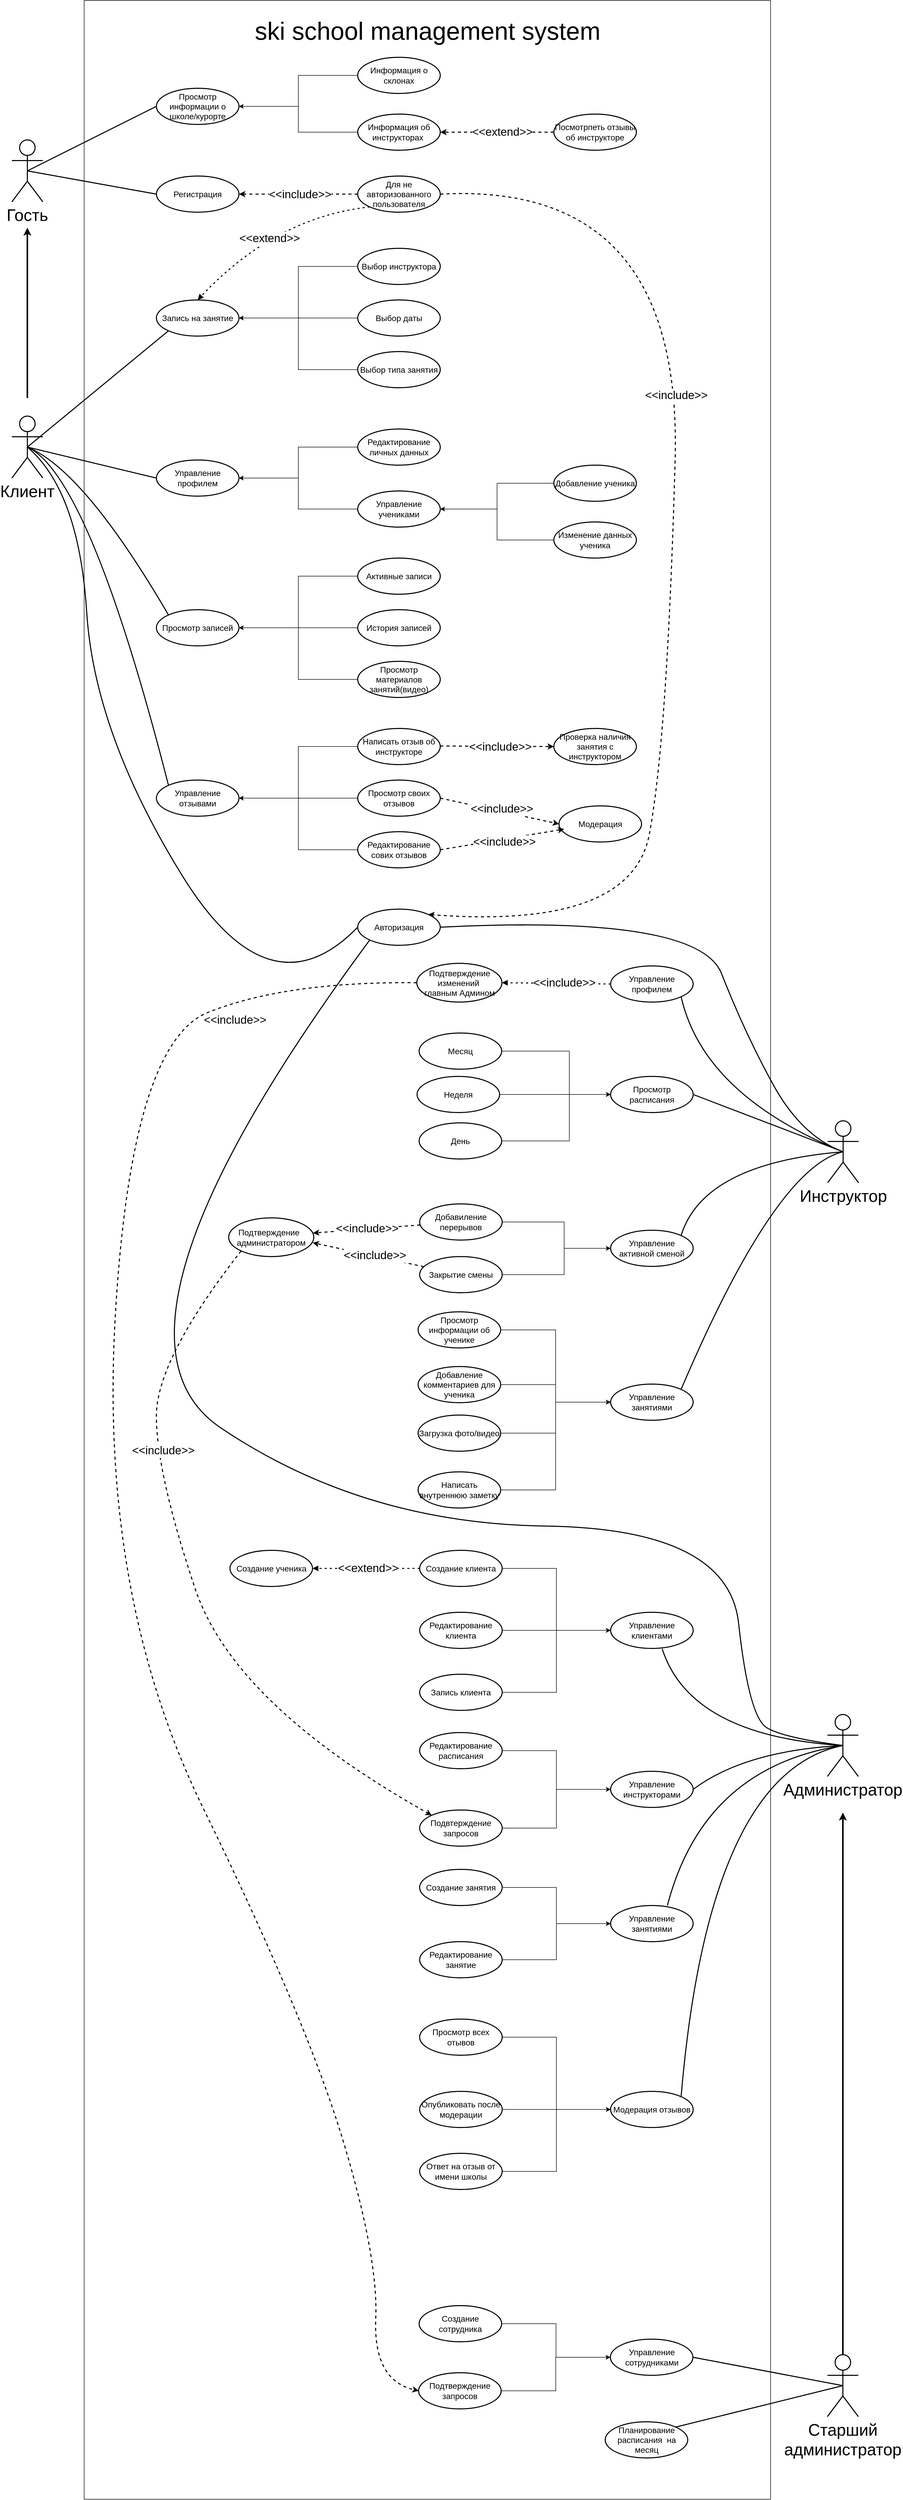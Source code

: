 <mxfile version="26.2.13" pages="4">
  <diagram id="-Ox495EPm7lGEMK3bSii" name="UseCaseCommon">
    <mxGraphModel dx="2491" dy="2795" grid="1" gridSize="10" guides="1" tooltips="1" connect="1" arrows="1" fold="1" page="1" pageScale="1" pageWidth="827" pageHeight="1169" math="0" shadow="0">
      <root>
        <mxCell id="0" />
        <mxCell id="1" parent="0" />
        <mxCell id="CHdvPkA7gcf_lKWEnjEc-124" value="" style="group;fontSize=16;" parent="1" vertex="1" connectable="0">
          <mxGeometry x="-90" y="-30" width="1330" height="4840" as="geometry" />
        </mxCell>
        <mxCell id="CHdvPkA7gcf_lKWEnjEc-125" value="&lt;h1 style=&quot;font-size: 16px;&quot;&gt;&lt;br style=&quot;font-size: 16px;&quot;&gt;&lt;/h1&gt;" style="rounded=0;whiteSpace=wrap;html=1;fillColor=none;align=center;fontSize=16;" parent="CHdvPkA7gcf_lKWEnjEc-124" vertex="1">
          <mxGeometry width="1330" height="4840" as="geometry" />
        </mxCell>
        <mxCell id="CHdvPkA7gcf_lKWEnjEc-126" value="&lt;font style=&quot;font-size: 48px;&quot;&gt;ski school management system&lt;/font&gt;" style="text;html=1;align=center;verticalAlign=middle;whiteSpace=wrap;rounded=0;fontSize=16;" parent="CHdvPkA7gcf_lKWEnjEc-124" vertex="1">
          <mxGeometry x="232.75" y="39.457" width="864.5" height="39.457" as="geometry" />
        </mxCell>
        <mxCell id="CHdvPkA7gcf_lKWEnjEc-1" value="Гость" style="strokeWidth=2;whiteSpace=wrap;shape=umlActor;verticalLabelPosition=bottom;verticalAlign=top;html=1;outlineConnect=0;fontSize=32;" parent="1" vertex="1">
          <mxGeometry x="-230" y="240" width="60" height="120" as="geometry" />
        </mxCell>
        <mxCell id="CHdvPkA7gcf_lKWEnjEc-2" value="Регистрация" style="rounded=1;absoluteArcSize=1;arcSize=14;whiteSpace=wrap;strokeWidth=2;shape=ellipse;perimeter=ellipsePerimeter;html=1;fontSize=16;" parent="1" vertex="1">
          <mxGeometry x="50" y="310" width="160" height="70" as="geometry" />
        </mxCell>
        <mxCell id="CHdvPkA7gcf_lKWEnjEc-3" value="" style="curved=1;startArrow=none;endArrow=none;exitX=0.5;exitY=0.5;entryX=0;entryY=0.5;rounded=0;strokeWidth=2;exitDx=0;exitDy=0;exitPerimeter=0;entryDx=0;entryDy=0;" parent="1" source="CHdvPkA7gcf_lKWEnjEc-1" target="CHdvPkA7gcf_lKWEnjEc-156" edge="1">
          <mxGeometry relative="1" as="geometry">
            <Array as="points" />
            <mxPoint x="50" y="225" as="targetPoint" />
          </mxGeometry>
        </mxCell>
        <mxCell id="CHdvPkA7gcf_lKWEnjEc-4" value="" style="startArrow=none;endArrow=none;entryX=0.003;entryY=0.5;rounded=0;strokeWidth=2;exitX=0.5;exitY=0.5;exitDx=0;exitDy=0;exitPerimeter=0;" parent="1" source="CHdvPkA7gcf_lKWEnjEc-1" target="CHdvPkA7gcf_lKWEnjEc-2" edge="1">
          <mxGeometry relative="1" as="geometry">
            <mxPoint x="110" y="310" as="sourcePoint" />
          </mxGeometry>
        </mxCell>
        <mxCell id="CHdvPkA7gcf_lKWEnjEc-5" value="Клиент" style="strokeWidth=2;whiteSpace=wrap;shape=umlActor;verticalLabelPosition=bottom;verticalAlign=top;html=1;outlineConnect=0;fontSize=32;" parent="1" vertex="1">
          <mxGeometry x="-230" y="775" width="60" height="120" as="geometry" />
        </mxCell>
        <mxCell id="CHdvPkA7gcf_lKWEnjEc-6" value="" style="curved=1;startArrow=none;endArrow=none;exitX=0.5;exitY=0.5;rounded=0;strokeWidth=2;exitDx=0;exitDy=0;exitPerimeter=0;entryX=0;entryY=0.5;entryDx=0;entryDy=0;" parent="1" source="CHdvPkA7gcf_lKWEnjEc-5" target="CHdvPkA7gcf_lKWEnjEc-72" edge="1">
          <mxGeometry relative="1" as="geometry">
            <Array as="points" />
            <mxPoint x="260" y="890" as="targetPoint" />
          </mxGeometry>
        </mxCell>
        <mxCell id="CHdvPkA7gcf_lKWEnjEc-7" value="" style="curved=1;startArrow=none;endArrow=none;exitX=0.5;exitY=0.5;entryX=0;entryY=1;rounded=0;strokeWidth=2;exitDx=0;exitDy=0;exitPerimeter=0;entryDx=0;entryDy=0;" parent="1" source="CHdvPkA7gcf_lKWEnjEc-5" target="CHdvPkA7gcf_lKWEnjEc-83" edge="1">
          <mxGeometry relative="1" as="geometry">
            <Array as="points" />
          </mxGeometry>
        </mxCell>
        <mxCell id="CHdvPkA7gcf_lKWEnjEc-8" value="" style="curved=1;startArrow=none;endArrow=none;entryX=0;entryY=0;rounded=0;strokeWidth=2;exitX=0.5;exitY=0.5;exitDx=0;exitDy=0;exitPerimeter=0;entryDx=0;entryDy=0;" parent="1" source="CHdvPkA7gcf_lKWEnjEc-5" target="CHdvPkA7gcf_lKWEnjEc-92" edge="1">
          <mxGeometry relative="1" as="geometry">
            <Array as="points">
              <mxPoint x="-90" y="880" />
            </Array>
            <mxPoint x="130" y="880" as="sourcePoint" />
            <mxPoint x="73.063" y="1120.414" as="targetPoint" />
          </mxGeometry>
        </mxCell>
        <mxCell id="CHdvPkA7gcf_lKWEnjEc-9" value="Инструктор" style="strokeWidth=2;whiteSpace=wrap;shape=umlActor;verticalLabelPosition=bottom;verticalAlign=top;html=1;outlineConnect=0;fontSize=32;" parent="1" vertex="1">
          <mxGeometry x="1350.5" y="2140" width="60" height="120" as="geometry" />
        </mxCell>
        <mxCell id="CHdvPkA7gcf_lKWEnjEc-10" value="Управление профилем" style="rounded=1;absoluteArcSize=1;arcSize=14;whiteSpace=wrap;strokeWidth=2;shape=ellipse;perimeter=ellipsePerimeter;html=1;fontSize=16;" parent="1" vertex="1">
          <mxGeometry x="930" y="1840" width="160" height="70" as="geometry" />
        </mxCell>
        <mxCell id="CHdvPkA7gcf_lKWEnjEc-11" value="" style="curved=1;startArrow=none;endArrow=none;exitX=0.5;exitY=0.5;entryX=1;entryY=1;rounded=0;strokeWidth=2;exitDx=0;exitDy=0;exitPerimeter=0;entryDx=0;entryDy=0;" parent="1" source="CHdvPkA7gcf_lKWEnjEc-9" target="CHdvPkA7gcf_lKWEnjEc-10" edge="1">
          <mxGeometry relative="1" as="geometry">
            <Array as="points">
              <mxPoint x="1110" y="2090" />
            </Array>
          </mxGeometry>
        </mxCell>
        <mxCell id="CHdvPkA7gcf_lKWEnjEc-12" value="" style="curved=1;startArrow=none;endArrow=none;entryX=1;entryY=0.5;rounded=0;strokeWidth=2;entryDx=0;entryDy=0;exitX=0.5;exitY=0.5;exitDx=0;exitDy=0;exitPerimeter=0;" parent="1" source="CHdvPkA7gcf_lKWEnjEc-9" target="CHdvPkA7gcf_lKWEnjEc-120" edge="1">
          <mxGeometry relative="1" as="geometry">
            <Array as="points" />
            <mxPoint x="1275" y="2192" as="sourcePoint" />
            <mxPoint x="917" y="2133" as="targetPoint" />
          </mxGeometry>
        </mxCell>
        <mxCell id="CHdvPkA7gcf_lKWEnjEc-13" value="" style="curved=1;startArrow=none;endArrow=none;exitX=0.5;exitY=0.5;entryX=1;entryY=0;rounded=0;strokeWidth=2;exitDx=0;exitDy=0;exitPerimeter=0;entryDx=0;entryDy=0;" parent="1" source="CHdvPkA7gcf_lKWEnjEc-9" target="CHdvPkA7gcf_lKWEnjEc-100" edge="1">
          <mxGeometry relative="1" as="geometry">
            <Array as="points">
              <mxPoint x="1110" y="2222" />
            </Array>
          </mxGeometry>
        </mxCell>
        <mxCell id="CHdvPkA7gcf_lKWEnjEc-14" value="" style="startArrow=none;endArrow=none;entryX=1;entryY=0;rounded=0;strokeWidth=2;exitX=0.5;exitY=0.5;exitDx=0;exitDy=0;exitPerimeter=0;fontSize=16;entryDx=0;entryDy=0;curved=1;" parent="1" source="CHdvPkA7gcf_lKWEnjEc-9" target="CHdvPkA7gcf_lKWEnjEc-107" edge="1">
          <mxGeometry relative="1" as="geometry">
            <Array as="points">
              <mxPoint x="1250" y="2230" />
            </Array>
            <mxPoint x="1170" y="2202" as="sourcePoint" />
          </mxGeometry>
        </mxCell>
        <mxCell id="CHdvPkA7gcf_lKWEnjEc-15" value="Администратор" style="strokeWidth=2;whiteSpace=wrap;shape=umlActor;verticalLabelPosition=bottom;verticalAlign=top;html=1;outlineConnect=0;fontSize=32;" parent="1" vertex="1">
          <mxGeometry x="1350" y="3290" width="60" height="120" as="geometry" />
        </mxCell>
        <mxCell id="CHdvPkA7gcf_lKWEnjEc-16" value="Управление занятиями" style="rounded=1;absoluteArcSize=1;arcSize=14;whiteSpace=wrap;strokeWidth=2;shape=ellipse;perimeter=ellipsePerimeter;html=1;fontSize=16;" parent="1" vertex="1">
          <mxGeometry x="930" y="3660" width="160" height="70" as="geometry" />
        </mxCell>
        <mxCell id="CHdvPkA7gcf_lKWEnjEc-17" style="edgeStyle=orthogonalEdgeStyle;rounded=0;orthogonalLoop=1;jettySize=auto;html=1;entryX=0;entryY=0.5;entryDx=0;entryDy=0;" parent="1" source="CHdvPkA7gcf_lKWEnjEc-18" target="CHdvPkA7gcf_lKWEnjEc-16" edge="1">
          <mxGeometry relative="1" as="geometry" />
        </mxCell>
        <mxCell id="CHdvPkA7gcf_lKWEnjEc-18" value="Создание занятия" style="rounded=1;absoluteArcSize=1;arcSize=14;whiteSpace=wrap;strokeWidth=2;shape=ellipse;perimeter=ellipsePerimeter;html=1;fontSize=16;" parent="1" vertex="1">
          <mxGeometry x="560" y="3590" width="160" height="70" as="geometry" />
        </mxCell>
        <mxCell id="CHdvPkA7gcf_lKWEnjEc-19" style="edgeStyle=orthogonalEdgeStyle;rounded=0;orthogonalLoop=1;jettySize=auto;html=1;entryX=0;entryY=0.5;entryDx=0;entryDy=0;" parent="1" source="CHdvPkA7gcf_lKWEnjEc-20" target="CHdvPkA7gcf_lKWEnjEc-16" edge="1">
          <mxGeometry relative="1" as="geometry" />
        </mxCell>
        <mxCell id="CHdvPkA7gcf_lKWEnjEc-20" value="Редактирование занятие" style="rounded=1;absoluteArcSize=1;arcSize=14;whiteSpace=wrap;strokeWidth=2;shape=ellipse;perimeter=ellipsePerimeter;html=1;fontSize=16;" parent="1" vertex="1">
          <mxGeometry x="560" y="3730" width="160" height="70" as="geometry" />
        </mxCell>
        <mxCell id="CHdvPkA7gcf_lKWEnjEc-21" value="" style="curved=1;startArrow=none;endArrow=none;exitX=0.5;exitY=0.5;entryX=0.625;entryY=1.014;rounded=0;strokeWidth=2;exitDx=0;exitDy=0;exitPerimeter=0;entryDx=0;entryDy=0;entryPerimeter=0;" parent="1" source="CHdvPkA7gcf_lKWEnjEc-15" target="CHdvPkA7gcf_lKWEnjEc-50" edge="1">
          <mxGeometry relative="1" as="geometry">
            <Array as="points">
              <mxPoint x="1084.5" y="3332" />
            </Array>
          </mxGeometry>
        </mxCell>
        <mxCell id="CHdvPkA7gcf_lKWEnjEc-22" value="" style="curved=1;startArrow=none;endArrow=none;exitX=0.5;exitY=0.5;entryX=1;entryY=0.5;rounded=0;strokeWidth=2;exitDx=0;exitDy=0;exitPerimeter=0;entryDx=0;entryDy=0;" parent="1" source="CHdvPkA7gcf_lKWEnjEc-15" target="CHdvPkA7gcf_lKWEnjEc-58" edge="1">
          <mxGeometry relative="1" as="geometry">
            <Array as="points">
              <mxPoint x="1190" y="3360" />
            </Array>
            <mxPoint x="717" y="3317" as="targetPoint" />
          </mxGeometry>
        </mxCell>
        <mxCell id="CHdvPkA7gcf_lKWEnjEc-23" value="" style="curved=1;startArrow=none;endArrow=none;exitX=0.5;exitY=0.5;rounded=0;strokeWidth=2;exitDx=0;exitDy=0;exitPerimeter=0;fontSize=16;" parent="1" source="CHdvPkA7gcf_lKWEnjEc-15" edge="1">
          <mxGeometry relative="1" as="geometry">
            <Array as="points">
              <mxPoint x="1110" y="3392" />
            </Array>
            <mxPoint x="1040" y="3660" as="targetPoint" />
          </mxGeometry>
        </mxCell>
        <mxCell id="CHdvPkA7gcf_lKWEnjEc-24" style="edgeStyle=orthogonalEdgeStyle;rounded=0;orthogonalLoop=1;jettySize=auto;html=1;strokeWidth=3;" parent="1" source="CHdvPkA7gcf_lKWEnjEc-25" edge="1">
          <mxGeometry relative="1" as="geometry">
            <mxPoint x="1380" y="3480" as="targetPoint" />
          </mxGeometry>
        </mxCell>
        <mxCell id="CHdvPkA7gcf_lKWEnjEc-25" value="Старший администратор" style="strokeWidth=2;whiteSpace=wrap;shape=umlActor;verticalLabelPosition=bottom;verticalAlign=top;html=1;outlineConnect=0;fontSize=32;" parent="1" vertex="1">
          <mxGeometry x="1350" y="4530" width="60" height="120" as="geometry" />
        </mxCell>
        <mxCell id="CHdvPkA7gcf_lKWEnjEc-26" value="" style="curved=1;startArrow=none;endArrow=none;exitX=0.5;exitY=0.5;entryX=1;entryY=0.5;rounded=0;strokeWidth=2;entryDx=0;entryDy=0;exitDx=0;exitDy=0;exitPerimeter=0;" parent="1" source="CHdvPkA7gcf_lKWEnjEc-25" target="CHdvPkA7gcf_lKWEnjEc-62" edge="1">
          <mxGeometry relative="1" as="geometry">
            <Array as="points" />
            <mxPoint x="1013" y="4351" as="targetPoint" />
          </mxGeometry>
        </mxCell>
        <mxCell id="CHdvPkA7gcf_lKWEnjEc-27" value="Авторизация" style="rounded=1;absoluteArcSize=1;arcSize=14;whiteSpace=wrap;strokeWidth=2;shape=ellipse;perimeter=ellipsePerimeter;html=1;fontSize=16;" parent="1" vertex="1">
          <mxGeometry x="440" y="1730" width="160" height="70" as="geometry" />
        </mxCell>
        <mxCell id="CHdvPkA7gcf_lKWEnjEc-28" value="" style="curved=1;startArrow=none;endArrow=none;exitX=0.5;exitY=0.5;rounded=0;strokeWidth=2;exitDx=0;exitDy=0;exitPerimeter=0;entryX=0;entryY=0.5;entryDx=0;entryDy=0;" parent="1" source="CHdvPkA7gcf_lKWEnjEc-5" target="CHdvPkA7gcf_lKWEnjEc-27" edge="1">
          <mxGeometry relative="1" as="geometry">
            <Array as="points">
              <mxPoint x="-100" y="920" />
              <mxPoint x="-70" y="1390" />
              <mxPoint x="270" y="1940" />
            </Array>
            <mxPoint x="-200" y="723" as="sourcePoint" />
            <mxPoint x="440" y="1390" as="targetPoint" />
          </mxGeometry>
        </mxCell>
        <mxCell id="CHdvPkA7gcf_lKWEnjEc-29" value="Подтверждение изменений&amp;nbsp;&lt;div style=&quot;font-size: 16px;&quot;&gt;главным Админом&lt;/div&gt;" style="rounded=1;absoluteArcSize=1;arcSize=14;whiteSpace=wrap;strokeWidth=2;shape=ellipse;perimeter=ellipsePerimeter;html=1;fontSize=16;" parent="1" vertex="1">
          <mxGeometry x="554.5" y="1835" width="165" height="75" as="geometry" />
        </mxCell>
        <mxCell id="CHdvPkA7gcf_lKWEnjEc-30" value="" style="curved=1;dashed=1;dashPattern=2 3;startArrow=none;endArrow=block;exitX=0;exitY=0.5;entryX=1;entryY=0.5;rounded=0;strokeWidth=2;exitDx=0;exitDy=0;entryDx=0;entryDy=0;" parent="1" source="CHdvPkA7gcf_lKWEnjEc-10" target="CHdvPkA7gcf_lKWEnjEc-29" edge="1">
          <mxGeometry relative="1" as="geometry">
            <Array as="points" />
            <mxPoint x="811" y="2026" as="sourcePoint" />
            <mxPoint x="387" y="1962" as="targetPoint" />
          </mxGeometry>
        </mxCell>
        <mxCell id="CHdvPkA7gcf_lKWEnjEc-31" value="&lt;span style=&quot;font-size: 22px;&quot;&gt;&amp;lt;&amp;lt;include&amp;gt;&amp;gt;&lt;/span&gt;" style="edgeLabel;html=1;align=center;verticalAlign=middle;resizable=0;points=[];fontSize=22;" parent="CHdvPkA7gcf_lKWEnjEc-30" vertex="1" connectable="0">
          <mxGeometry x="-0.086" y="3" relative="1" as="geometry">
            <mxPoint x="6" y="-4" as="offset" />
          </mxGeometry>
        </mxCell>
        <mxCell id="CHdvPkA7gcf_lKWEnjEc-32" value="" style="endArrow=classic;html=1;rounded=0;strokeWidth=3;" parent="1" edge="1">
          <mxGeometry width="50" height="50" relative="1" as="geometry">
            <mxPoint x="-200" y="740" as="sourcePoint" />
            <mxPoint x="-200" y="410" as="targetPoint" />
          </mxGeometry>
        </mxCell>
        <mxCell id="CHdvPkA7gcf_lKWEnjEc-33" value="Подтверждение&amp;nbsp;&amp;nbsp;&lt;div style=&quot;font-size: 16px;&quot;&gt;администратором&lt;/div&gt;" style="rounded=1;absoluteArcSize=1;arcSize=14;whiteSpace=wrap;strokeWidth=2;shape=ellipse;perimeter=ellipsePerimeter;html=1;fontSize=16;" parent="1" vertex="1">
          <mxGeometry x="190" y="2328" width="165" height="75" as="geometry" />
        </mxCell>
        <mxCell id="CHdvPkA7gcf_lKWEnjEc-34" style="rounded=0;orthogonalLoop=1;jettySize=auto;html=1;entryX=0.99;entryY=0.392;entryDx=0;entryDy=0;entryPerimeter=0;strokeWidth=2;dashed=1;" parent="1" source="CHdvPkA7gcf_lKWEnjEc-103" target="CHdvPkA7gcf_lKWEnjEc-33" edge="1">
          <mxGeometry relative="1" as="geometry" />
        </mxCell>
        <mxCell id="CHdvPkA7gcf_lKWEnjEc-35" value="&lt;span style=&quot;font-size: 22px;&quot;&gt;&amp;lt;&amp;lt;include&amp;gt;&amp;gt;&lt;/span&gt;" style="edgeLabel;html=1;align=center;verticalAlign=middle;resizable=0;points=[];" parent="CHdvPkA7gcf_lKWEnjEc-34" vertex="1" connectable="0">
          <mxGeometry x="-0.197" y="-3" relative="1" as="geometry">
            <mxPoint x="-20" y="4" as="offset" />
          </mxGeometry>
        </mxCell>
        <mxCell id="CHdvPkA7gcf_lKWEnjEc-36" style="rounded=0;orthogonalLoop=1;jettySize=auto;html=1;entryX=0.987;entryY=0.642;entryDx=0;entryDy=0;entryPerimeter=0;strokeWidth=2;dashed=1;" parent="1" source="CHdvPkA7gcf_lKWEnjEc-102" target="CHdvPkA7gcf_lKWEnjEc-33" edge="1">
          <mxGeometry relative="1" as="geometry" />
        </mxCell>
        <mxCell id="CHdvPkA7gcf_lKWEnjEc-37" value="&lt;span style=&quot;font-size: 22px;&quot;&gt;&amp;lt;&amp;lt;include&amp;gt;&amp;gt;&lt;/span&gt;" style="edgeLabel;html=1;align=center;verticalAlign=middle;resizable=0;points=[];" parent="CHdvPkA7gcf_lKWEnjEc-36" vertex="1" connectable="0">
          <mxGeometry x="-0.26" y="5" relative="1" as="geometry">
            <mxPoint x="-15" y="-10" as="offset" />
          </mxGeometry>
        </mxCell>
        <mxCell id="CHdvPkA7gcf_lKWEnjEc-38" value="Создание ученика" style="rounded=1;absoluteArcSize=1;arcSize=14;whiteSpace=wrap;strokeWidth=2;shape=ellipse;perimeter=ellipsePerimeter;html=1;fontSize=16;" parent="1" vertex="1">
          <mxGeometry x="192.5" y="2972" width="160" height="70" as="geometry" />
        </mxCell>
        <mxCell id="CHdvPkA7gcf_lKWEnjEc-39" value="" style="startArrow=none;endArrow=none;entryX=1;entryY=0.5;rounded=0;strokeWidth=2;entryDx=0;entryDy=0;curved=1;exitX=0.5;exitY=0.5;exitDx=0;exitDy=0;exitPerimeter=0;" parent="1" source="CHdvPkA7gcf_lKWEnjEc-9" target="CHdvPkA7gcf_lKWEnjEc-27" edge="1">
          <mxGeometry relative="1" as="geometry">
            <mxPoint x="1380" y="2030" as="sourcePoint" />
            <mxPoint x="779" y="1797" as="targetPoint" />
            <Array as="points">
              <mxPoint x="1300" y="2170" />
              <mxPoint x="1190" y="1970" />
              <mxPoint x="1100" y="1740" />
            </Array>
          </mxGeometry>
        </mxCell>
        <mxCell id="CHdvPkA7gcf_lKWEnjEc-40" value="" style="curved=1;dashed=1;dashPattern=2 3;startArrow=none;endArrow=block;exitX=0;exitY=0.5;entryX=1;entryY=0.5;rounded=0;strokeWidth=2;exitDx=0;exitDy=0;entryDx=0;entryDy=0;" parent="1" source="CHdvPkA7gcf_lKWEnjEc-52" target="CHdvPkA7gcf_lKWEnjEc-38" edge="1">
          <mxGeometry relative="1" as="geometry">
            <Array as="points" />
            <mxPoint x="568.5" y="2942" as="sourcePoint" />
            <mxPoint x="392.5" y="2852" as="targetPoint" />
          </mxGeometry>
        </mxCell>
        <mxCell id="CHdvPkA7gcf_lKWEnjEc-41" value="&lt;span style=&quot;font-size: 22px;&quot;&gt;&amp;lt;&amp;lt;extend&amp;gt;&amp;gt;&lt;/span&gt;" style="edgeLabel;html=1;align=center;verticalAlign=middle;resizable=0;points=[];" parent="CHdvPkA7gcf_lKWEnjEc-40" vertex="1" connectable="0">
          <mxGeometry x="-0.412" y="4" relative="1" as="geometry">
            <mxPoint x="-39" y="-4" as="offset" />
          </mxGeometry>
        </mxCell>
        <mxCell id="CHdvPkA7gcf_lKWEnjEc-42" value="Для не авторизованного пользователя" style="rounded=1;absoluteArcSize=1;arcSize=14;whiteSpace=wrap;strokeWidth=2;shape=ellipse;perimeter=ellipsePerimeter;html=1;fontSize=16;" parent="1" vertex="1">
          <mxGeometry x="440" y="310" width="160" height="70" as="geometry" />
        </mxCell>
        <mxCell id="CHdvPkA7gcf_lKWEnjEc-43" value="" style="dashed=1;dashPattern=2 3;startArrow=none;endArrow=block;exitX=0;exitY=1;entryX=0.5;entryY=0;rounded=0;strokeWidth=2;startFill=0;endFill=1;exitDx=0;exitDy=0;entryDx=0;entryDy=0;curved=1;" parent="1" source="CHdvPkA7gcf_lKWEnjEc-42" target="CHdvPkA7gcf_lKWEnjEc-83" edge="1">
          <mxGeometry relative="1" as="geometry">
            <Array as="points">
              <mxPoint x="280" y="390" />
            </Array>
            <mxPoint x="608.58" y="390" as="sourcePoint" />
            <mxPoint x="238.58" y="590" as="targetPoint" />
          </mxGeometry>
        </mxCell>
        <mxCell id="CHdvPkA7gcf_lKWEnjEc-44" value="&lt;span style=&quot;font-size: 22px;&quot;&gt;&amp;lt;&amp;lt;extend&amp;gt;&amp;gt;&lt;/span&gt;" style="edgeLabel;html=1;align=center;verticalAlign=middle;resizable=0;points=[];" parent="CHdvPkA7gcf_lKWEnjEc-43" vertex="1" connectable="0">
          <mxGeometry x="0.139" y="17" relative="1" as="geometry">
            <mxPoint x="7" y="-4" as="offset" />
          </mxGeometry>
        </mxCell>
        <mxCell id="CHdvPkA7gcf_lKWEnjEc-45" style="rounded=0;orthogonalLoop=1;jettySize=auto;html=1;entryX=1;entryY=0.5;entryDx=0;entryDy=0;strokeWidth=2;dashed=1;exitX=0;exitY=0.5;exitDx=0;exitDy=0;" parent="1" source="CHdvPkA7gcf_lKWEnjEc-42" target="CHdvPkA7gcf_lKWEnjEc-2" edge="1">
          <mxGeometry relative="1" as="geometry">
            <mxPoint x="575" y="260" as="sourcePoint" />
            <mxPoint x="311" y="310" as="targetPoint" />
          </mxGeometry>
        </mxCell>
        <mxCell id="CHdvPkA7gcf_lKWEnjEc-46" value="&lt;span style=&quot;font-size: 22px;&quot;&gt;&amp;lt;&amp;lt;include&amp;gt;&amp;gt;&lt;/span&gt;" style="edgeLabel;html=1;align=center;verticalAlign=middle;resizable=0;points=[];" parent="CHdvPkA7gcf_lKWEnjEc-45" vertex="1" connectable="0">
          <mxGeometry x="-0.197" y="-3" relative="1" as="geometry">
            <mxPoint x="-20" y="4" as="offset" />
          </mxGeometry>
        </mxCell>
        <mxCell id="CHdvPkA7gcf_lKWEnjEc-47" style="rounded=0;orthogonalLoop=1;jettySize=auto;html=1;entryX=1;entryY=0;entryDx=0;entryDy=0;strokeWidth=2;dashed=1;exitX=1;exitY=0.5;exitDx=0;exitDy=0;curved=1;" parent="1" source="CHdvPkA7gcf_lKWEnjEc-42" target="CHdvPkA7gcf_lKWEnjEc-27" edge="1">
          <mxGeometry relative="1" as="geometry">
            <mxPoint x="986.5" y="90" as="sourcePoint" />
            <mxPoint x="722.5" y="140" as="targetPoint" />
            <Array as="points">
              <mxPoint x="1070" y="320" />
              <mxPoint x="1040" y="1400" />
              <mxPoint x="970" y="1770" />
            </Array>
          </mxGeometry>
        </mxCell>
        <mxCell id="CHdvPkA7gcf_lKWEnjEc-48" value="&lt;span style=&quot;font-size: 22px;&quot;&gt;&amp;lt;&amp;lt;include&amp;gt;&amp;gt;&lt;/span&gt;" style="edgeLabel;html=1;align=center;verticalAlign=middle;resizable=0;points=[];" parent="CHdvPkA7gcf_lKWEnjEc-47" vertex="1" connectable="0">
          <mxGeometry x="-0.197" y="-3" relative="1" as="geometry">
            <mxPoint x="3" y="-47" as="offset" />
          </mxGeometry>
        </mxCell>
        <mxCell id="CHdvPkA7gcf_lKWEnjEc-49" value="" style="group;fontSize=16;" parent="1" vertex="1" connectable="0">
          <mxGeometry x="660" y="2972" width="430" height="310" as="geometry" />
        </mxCell>
        <mxCell id="CHdvPkA7gcf_lKWEnjEc-50" value="Управление клиентами" style="rounded=1;absoluteArcSize=1;arcSize=14;whiteSpace=wrap;strokeWidth=2;shape=ellipse;perimeter=ellipsePerimeter;html=1;fontSize=16;" parent="CHdvPkA7gcf_lKWEnjEc-49" vertex="1">
          <mxGeometry x="270" y="120" width="160" height="70" as="geometry" />
        </mxCell>
        <mxCell id="CHdvPkA7gcf_lKWEnjEc-51" style="edgeStyle=orthogonalEdgeStyle;rounded=0;orthogonalLoop=1;jettySize=auto;html=1;entryX=0;entryY=0.5;entryDx=0;entryDy=0;" parent="CHdvPkA7gcf_lKWEnjEc-49" source="CHdvPkA7gcf_lKWEnjEc-52" target="CHdvPkA7gcf_lKWEnjEc-50" edge="1">
          <mxGeometry relative="1" as="geometry" />
        </mxCell>
        <mxCell id="CHdvPkA7gcf_lKWEnjEc-52" value="Создание клиента" style="rounded=1;absoluteArcSize=1;arcSize=14;whiteSpace=wrap;strokeWidth=2;shape=ellipse;perimeter=ellipsePerimeter;html=1;fontSize=16;" parent="CHdvPkA7gcf_lKWEnjEc-49" vertex="1">
          <mxGeometry x="-100" width="160" height="70" as="geometry" />
        </mxCell>
        <mxCell id="CHdvPkA7gcf_lKWEnjEc-53" style="edgeStyle=orthogonalEdgeStyle;rounded=0;orthogonalLoop=1;jettySize=auto;html=1;" parent="CHdvPkA7gcf_lKWEnjEc-49" source="CHdvPkA7gcf_lKWEnjEc-54" target="CHdvPkA7gcf_lKWEnjEc-50" edge="1">
          <mxGeometry relative="1" as="geometry" />
        </mxCell>
        <mxCell id="CHdvPkA7gcf_lKWEnjEc-54" value="Редактирование клиента" style="rounded=1;absoluteArcSize=1;arcSize=14;whiteSpace=wrap;strokeWidth=2;shape=ellipse;perimeter=ellipsePerimeter;html=1;fontSize=16;" parent="CHdvPkA7gcf_lKWEnjEc-49" vertex="1">
          <mxGeometry x="-100" y="120" width="160" height="70" as="geometry" />
        </mxCell>
        <mxCell id="CHdvPkA7gcf_lKWEnjEc-55" style="edgeStyle=orthogonalEdgeStyle;rounded=0;orthogonalLoop=1;jettySize=auto;html=1;entryX=0;entryY=0.5;entryDx=0;entryDy=0;" parent="CHdvPkA7gcf_lKWEnjEc-49" source="CHdvPkA7gcf_lKWEnjEc-56" target="CHdvPkA7gcf_lKWEnjEc-50" edge="1">
          <mxGeometry relative="1" as="geometry" />
        </mxCell>
        <mxCell id="CHdvPkA7gcf_lKWEnjEc-56" value="Запись клиента" style="rounded=1;absoluteArcSize=1;arcSize=14;whiteSpace=wrap;strokeWidth=2;shape=ellipse;perimeter=ellipsePerimeter;html=1;fontSize=16;" parent="CHdvPkA7gcf_lKWEnjEc-49" vertex="1">
          <mxGeometry x="-100" y="240" width="160" height="70" as="geometry" />
        </mxCell>
        <mxCell id="CHdvPkA7gcf_lKWEnjEc-57" value="" style="group;fontSize=16;" parent="1" vertex="1" connectable="0">
          <mxGeometry x="660" y="3280" width="430" height="310" as="geometry" />
        </mxCell>
        <mxCell id="CHdvPkA7gcf_lKWEnjEc-58" value="Управление инструкторами" style="rounded=1;absoluteArcSize=1;arcSize=14;whiteSpace=wrap;strokeWidth=2;shape=ellipse;perimeter=ellipsePerimeter;html=1;fontSize=16;" parent="CHdvPkA7gcf_lKWEnjEc-57" vertex="1">
          <mxGeometry x="270" y="120" width="160" height="70" as="geometry" />
        </mxCell>
        <mxCell id="CHdvPkA7gcf_lKWEnjEc-59" style="rounded=0;orthogonalLoop=1;jettySize=auto;html=1;entryX=0;entryY=0;entryDx=0;entryDy=0;strokeWidth=2;dashed=1;exitX=0;exitY=1;exitDx=0;exitDy=0;curved=1;" parent="1" source="CHdvPkA7gcf_lKWEnjEc-33" target="CHdvPkA7gcf_lKWEnjEc-118" edge="1">
          <mxGeometry relative="1" as="geometry">
            <mxPoint x="-52" y="2477" as="sourcePoint" />
            <mxPoint x="-310" y="2462" as="targetPoint" />
            <Array as="points">
              <mxPoint x="50" y="2602" />
              <mxPoint x="50" y="2822" />
              <mxPoint x="200" y="3270" />
            </Array>
          </mxGeometry>
        </mxCell>
        <mxCell id="CHdvPkA7gcf_lKWEnjEc-60" value="&lt;span style=&quot;font-size: 22px;&quot;&gt;&amp;lt;&amp;lt;include&amp;gt;&amp;gt;&lt;/span&gt;" style="edgeLabel;html=1;align=center;verticalAlign=middle;resizable=0;points=[];" parent="CHdvPkA7gcf_lKWEnjEc-59" vertex="1" connectable="0">
          <mxGeometry x="-0.26" y="5" relative="1" as="geometry">
            <mxPoint x="-2" y="-71" as="offset" />
          </mxGeometry>
        </mxCell>
        <mxCell id="CHdvPkA7gcf_lKWEnjEc-61" value="" style="group;fontSize=16;" parent="1" vertex="1" connectable="0">
          <mxGeometry x="659.5" y="4380" width="430" height="350" as="geometry" />
        </mxCell>
        <mxCell id="CHdvPkA7gcf_lKWEnjEc-62" value="Управление сотрудниками" style="rounded=1;absoluteArcSize=1;arcSize=14;whiteSpace=wrap;strokeWidth=2;shape=ellipse;perimeter=ellipsePerimeter;html=1;fontSize=16;" parent="CHdvPkA7gcf_lKWEnjEc-61" vertex="1">
          <mxGeometry x="270" y="120" width="160" height="70" as="geometry" />
        </mxCell>
        <mxCell id="CHdvPkA7gcf_lKWEnjEc-63" style="edgeStyle=orthogonalEdgeStyle;rounded=0;orthogonalLoop=1;jettySize=auto;html=1;entryX=0;entryY=0.5;entryDx=0;entryDy=0;" parent="CHdvPkA7gcf_lKWEnjEc-61" source="CHdvPkA7gcf_lKWEnjEc-64" target="CHdvPkA7gcf_lKWEnjEc-62" edge="1">
          <mxGeometry relative="1" as="geometry" />
        </mxCell>
        <mxCell id="CHdvPkA7gcf_lKWEnjEc-64" value="Создание сотрудника" style="rounded=1;absoluteArcSize=1;arcSize=14;whiteSpace=wrap;strokeWidth=2;shape=ellipse;perimeter=ellipsePerimeter;html=1;fontSize=16;" parent="CHdvPkA7gcf_lKWEnjEc-61" vertex="1">
          <mxGeometry x="-100.5" y="55" width="160" height="70" as="geometry" />
        </mxCell>
        <mxCell id="CHdvPkA7gcf_lKWEnjEc-65" style="edgeStyle=orthogonalEdgeStyle;rounded=0;orthogonalLoop=1;jettySize=auto;html=1;" parent="CHdvPkA7gcf_lKWEnjEc-61" source="CHdvPkA7gcf_lKWEnjEc-66" target="CHdvPkA7gcf_lKWEnjEc-62" edge="1">
          <mxGeometry relative="1" as="geometry" />
        </mxCell>
        <mxCell id="CHdvPkA7gcf_lKWEnjEc-66" value="Подтверждение запросов" style="rounded=1;absoluteArcSize=1;arcSize=14;whiteSpace=wrap;strokeWidth=2;shape=ellipse;perimeter=ellipsePerimeter;html=1;fontSize=16;" parent="CHdvPkA7gcf_lKWEnjEc-61" vertex="1">
          <mxGeometry x="-101.5" y="185" width="160" height="70" as="geometry" />
        </mxCell>
        <mxCell id="CHdvPkA7gcf_lKWEnjEc-67" value="Планирование расписания&amp;nbsp; на месяц" style="rounded=1;absoluteArcSize=1;arcSize=14;whiteSpace=wrap;strokeWidth=2;shape=ellipse;perimeter=ellipsePerimeter;html=1;fontSize=16;" parent="CHdvPkA7gcf_lKWEnjEc-61" vertex="1">
          <mxGeometry x="260" y="280" width="160" height="70" as="geometry" />
        </mxCell>
        <mxCell id="CHdvPkA7gcf_lKWEnjEc-68" value="" style="curved=1;startArrow=none;endArrow=none;entryX=1;entryY=0;rounded=0;strokeWidth=2;entryDx=0;entryDy=0;exitX=0.5;exitY=0.5;exitDx=0;exitDy=0;exitPerimeter=0;fontSize=16;" parent="1" source="CHdvPkA7gcf_lKWEnjEc-25" target="CHdvPkA7gcf_lKWEnjEc-67" edge="1">
          <mxGeometry relative="1" as="geometry">
            <Array as="points" />
            <mxPoint x="1199.5" y="4352" as="sourcePoint" />
            <mxPoint x="989.5" y="4307" as="targetPoint" />
          </mxGeometry>
        </mxCell>
        <mxCell id="CHdvPkA7gcf_lKWEnjEc-69" style="rounded=0;orthogonalLoop=1;jettySize=auto;html=1;entryX=0;entryY=0.5;entryDx=0;entryDy=0;strokeWidth=2;dashed=1;exitX=0;exitY=0.5;exitDx=0;exitDy=0;curved=1;" parent="1" source="CHdvPkA7gcf_lKWEnjEc-29" target="CHdvPkA7gcf_lKWEnjEc-66" edge="1">
          <mxGeometry relative="1" as="geometry">
            <mxPoint x="-239" y="1930" as="sourcePoint" />
            <mxPoint x="-38" y="2920" as="targetPoint" />
            <Array as="points">
              <mxPoint x="300" y="1870" />
              <mxPoint y="1990" />
              <mxPoint x="-60" y="3060" />
              <mxPoint x="340" y="3880" />
              <mxPoint x="480" y="4340" />
              <mxPoint x="470" y="4580" />
            </Array>
          </mxGeometry>
        </mxCell>
        <mxCell id="CHdvPkA7gcf_lKWEnjEc-70" value="&lt;span style=&quot;font-size: 22px;&quot;&gt;&amp;lt;&amp;lt;include&amp;gt;&amp;gt;&lt;/span&gt;" style="edgeLabel;html=1;align=center;verticalAlign=middle;resizable=0;points=[];" parent="CHdvPkA7gcf_lKWEnjEc-69" vertex="1" connectable="0">
          <mxGeometry x="-0.26" y="5" relative="1" as="geometry">
            <mxPoint x="234" y="-715" as="offset" />
          </mxGeometry>
        </mxCell>
        <mxCell id="CHdvPkA7gcf_lKWEnjEc-71" value="" style="group;fontSize=16;" parent="1" vertex="1" connectable="0">
          <mxGeometry x="50" y="800" width="740" height="250" as="geometry" />
        </mxCell>
        <mxCell id="CHdvPkA7gcf_lKWEnjEc-72" value="Управление профилем" style="rounded=1;absoluteArcSize=1;arcSize=14;whiteSpace=wrap;strokeWidth=2;shape=ellipse;perimeter=ellipsePerimeter;html=1;fontSize=16;" parent="CHdvPkA7gcf_lKWEnjEc-71" vertex="1">
          <mxGeometry y="60" width="160" height="70" as="geometry" />
        </mxCell>
        <mxCell id="CHdvPkA7gcf_lKWEnjEc-73" value="Редактирование личных данных" style="rounded=1;absoluteArcSize=1;arcSize=14;whiteSpace=wrap;strokeWidth=2;shape=ellipse;perimeter=ellipsePerimeter;html=1;fontSize=16;" parent="1" vertex="1">
          <mxGeometry x="440" y="800" width="160" height="70" as="geometry" />
        </mxCell>
        <mxCell id="CHdvPkA7gcf_lKWEnjEc-74" value="Управление учениками" style="rounded=1;absoluteArcSize=1;arcSize=14;whiteSpace=wrap;strokeWidth=2;shape=ellipse;perimeter=ellipsePerimeter;html=1;fontSize=16;" parent="1" vertex="1">
          <mxGeometry x="440" y="920" width="160" height="70" as="geometry" />
        </mxCell>
        <mxCell id="CHdvPkA7gcf_lKWEnjEc-75" value="Добавление ученика" style="rounded=1;absoluteArcSize=1;arcSize=14;whiteSpace=wrap;strokeWidth=2;shape=ellipse;perimeter=ellipsePerimeter;html=1;fontSize=16;" parent="1" vertex="1">
          <mxGeometry x="820" y="870" width="160" height="70" as="geometry" />
        </mxCell>
        <mxCell id="CHdvPkA7gcf_lKWEnjEc-76" value="Изменение данных ученика" style="rounded=1;absoluteArcSize=1;arcSize=14;whiteSpace=wrap;strokeWidth=2;shape=ellipse;perimeter=ellipsePerimeter;html=1;fontSize=16;" parent="1" vertex="1">
          <mxGeometry x="820" y="980" width="160" height="70" as="geometry" />
        </mxCell>
        <mxCell id="CHdvPkA7gcf_lKWEnjEc-77" style="edgeStyle=orthogonalEdgeStyle;rounded=0;orthogonalLoop=1;jettySize=auto;html=1;entryX=1;entryY=0.5;entryDx=0;entryDy=0;" parent="1" source="CHdvPkA7gcf_lKWEnjEc-73" target="CHdvPkA7gcf_lKWEnjEc-72" edge="1">
          <mxGeometry relative="1" as="geometry" />
        </mxCell>
        <mxCell id="CHdvPkA7gcf_lKWEnjEc-78" style="edgeStyle=orthogonalEdgeStyle;rounded=0;orthogonalLoop=1;jettySize=auto;html=1;entryX=1;entryY=0.5;entryDx=0;entryDy=0;" parent="1" source="CHdvPkA7gcf_lKWEnjEc-75" target="CHdvPkA7gcf_lKWEnjEc-74" edge="1">
          <mxGeometry relative="1" as="geometry">
            <mxPoint x="560" y="960.0" as="targetPoint" />
          </mxGeometry>
        </mxCell>
        <mxCell id="CHdvPkA7gcf_lKWEnjEc-79" style="edgeStyle=orthogonalEdgeStyle;rounded=0;orthogonalLoop=1;jettySize=auto;html=1;entryX=1;entryY=0.5;entryDx=0;entryDy=0;" parent="1" source="CHdvPkA7gcf_lKWEnjEc-76" target="CHdvPkA7gcf_lKWEnjEc-74" edge="1">
          <mxGeometry relative="1" as="geometry">
            <mxPoint x="560" y="955" as="targetPoint" />
          </mxGeometry>
        </mxCell>
        <mxCell id="CHdvPkA7gcf_lKWEnjEc-80" style="edgeStyle=orthogonalEdgeStyle;rounded=0;orthogonalLoop=1;jettySize=auto;html=1;entryX=1;entryY=0.5;entryDx=0;entryDy=0;" parent="1" source="CHdvPkA7gcf_lKWEnjEc-74" target="CHdvPkA7gcf_lKWEnjEc-72" edge="1">
          <mxGeometry relative="1" as="geometry" />
        </mxCell>
        <mxCell id="CHdvPkA7gcf_lKWEnjEc-81" value="" style="group;fontSize=16;" parent="1" vertex="1" connectable="0">
          <mxGeometry x="50" y="450" width="550" height="270" as="geometry" />
        </mxCell>
        <mxCell id="CHdvPkA7gcf_lKWEnjEc-82" value="" style="group;fontSize=16;" parent="CHdvPkA7gcf_lKWEnjEc-81" vertex="1" connectable="0">
          <mxGeometry width="437" height="270" as="geometry" />
        </mxCell>
        <mxCell id="CHdvPkA7gcf_lKWEnjEc-83" value="Запись на занятие" style="rounded=1;absoluteArcSize=1;arcSize=14;whiteSpace=wrap;strokeWidth=2;shape=ellipse;perimeter=ellipsePerimeter;html=1;fontSize=16;" parent="CHdvPkA7gcf_lKWEnjEc-82" vertex="1">
          <mxGeometry y="100" width="160" height="70" as="geometry" />
        </mxCell>
        <mxCell id="CHdvPkA7gcf_lKWEnjEc-84" value="Выбор инструктора" style="rounded=1;absoluteArcSize=1;arcSize=14;whiteSpace=wrap;strokeWidth=2;shape=ellipse;perimeter=ellipsePerimeter;html=1;fontSize=16;" parent="CHdvPkA7gcf_lKWEnjEc-81" vertex="1">
          <mxGeometry x="390" width="160" height="70" as="geometry" />
        </mxCell>
        <mxCell id="CHdvPkA7gcf_lKWEnjEc-85" value="Выбор даты" style="rounded=1;absoluteArcSize=1;arcSize=14;whiteSpace=wrap;strokeWidth=2;shape=ellipse;perimeter=ellipsePerimeter;html=1;fontSize=16;" parent="CHdvPkA7gcf_lKWEnjEc-81" vertex="1">
          <mxGeometry x="390" y="100" width="160" height="70" as="geometry" />
        </mxCell>
        <mxCell id="CHdvPkA7gcf_lKWEnjEc-86" value="Выбор типа занятия" style="rounded=1;absoluteArcSize=1;arcSize=14;whiteSpace=wrap;strokeWidth=2;shape=ellipse;perimeter=ellipsePerimeter;html=1;fontSize=16;" parent="CHdvPkA7gcf_lKWEnjEc-81" vertex="1">
          <mxGeometry x="390" y="200" width="160" height="70" as="geometry" />
        </mxCell>
        <mxCell id="CHdvPkA7gcf_lKWEnjEc-87" style="edgeStyle=orthogonalEdgeStyle;rounded=0;orthogonalLoop=1;jettySize=auto;html=1;entryX=1;entryY=0.5;entryDx=0;entryDy=0;" parent="CHdvPkA7gcf_lKWEnjEc-81" source="CHdvPkA7gcf_lKWEnjEc-84" target="CHdvPkA7gcf_lKWEnjEc-83" edge="1">
          <mxGeometry relative="1" as="geometry" />
        </mxCell>
        <mxCell id="CHdvPkA7gcf_lKWEnjEc-88" style="edgeStyle=orthogonalEdgeStyle;rounded=0;orthogonalLoop=1;jettySize=auto;html=1;exitX=1;exitY=0.5;exitDx=0;exitDy=0;endArrow=none;endFill=0;" parent="CHdvPkA7gcf_lKWEnjEc-81" source="CHdvPkA7gcf_lKWEnjEc-83" target="CHdvPkA7gcf_lKWEnjEc-85" edge="1">
          <mxGeometry relative="1" as="geometry" />
        </mxCell>
        <mxCell id="CHdvPkA7gcf_lKWEnjEc-89" style="edgeStyle=orthogonalEdgeStyle;rounded=0;orthogonalLoop=1;jettySize=auto;html=1;entryX=1;entryY=0.5;entryDx=0;entryDy=0;" parent="CHdvPkA7gcf_lKWEnjEc-81" source="CHdvPkA7gcf_lKWEnjEc-86" target="CHdvPkA7gcf_lKWEnjEc-83" edge="1">
          <mxGeometry relative="1" as="geometry" />
        </mxCell>
        <mxCell id="CHdvPkA7gcf_lKWEnjEc-90" value="" style="group;fontSize=16;" parent="1" vertex="1" connectable="0">
          <mxGeometry x="50" y="1050" width="550" height="270" as="geometry" />
        </mxCell>
        <mxCell id="CHdvPkA7gcf_lKWEnjEc-91" value="" style="group;fontSize=16;" parent="CHdvPkA7gcf_lKWEnjEc-90" vertex="1" connectable="0">
          <mxGeometry width="437" height="270" as="geometry" />
        </mxCell>
        <mxCell id="CHdvPkA7gcf_lKWEnjEc-92" value="Просмотр записей" style="rounded=1;absoluteArcSize=1;arcSize=14;whiteSpace=wrap;strokeWidth=2;shape=ellipse;perimeter=ellipsePerimeter;html=1;fontSize=16;" parent="CHdvPkA7gcf_lKWEnjEc-91" vertex="1">
          <mxGeometry y="100" width="160" height="70" as="geometry" />
        </mxCell>
        <mxCell id="CHdvPkA7gcf_lKWEnjEc-93" value="Активные записи" style="rounded=1;absoluteArcSize=1;arcSize=14;whiteSpace=wrap;strokeWidth=2;shape=ellipse;perimeter=ellipsePerimeter;html=1;fontSize=16;" parent="CHdvPkA7gcf_lKWEnjEc-90" vertex="1">
          <mxGeometry x="390" width="160" height="70" as="geometry" />
        </mxCell>
        <mxCell id="CHdvPkA7gcf_lKWEnjEc-94" value="История записей" style="rounded=1;absoluteArcSize=1;arcSize=14;whiteSpace=wrap;strokeWidth=2;shape=ellipse;perimeter=ellipsePerimeter;html=1;fontSize=16;" parent="CHdvPkA7gcf_lKWEnjEc-90" vertex="1">
          <mxGeometry x="390" y="100" width="160" height="70" as="geometry" />
        </mxCell>
        <mxCell id="CHdvPkA7gcf_lKWEnjEc-95" value="Просмотр материалов занятий(видео)" style="rounded=1;absoluteArcSize=1;arcSize=14;whiteSpace=wrap;strokeWidth=2;shape=ellipse;perimeter=ellipsePerimeter;html=1;fontSize=16;" parent="CHdvPkA7gcf_lKWEnjEc-90" vertex="1">
          <mxGeometry x="390" y="200" width="160" height="70" as="geometry" />
        </mxCell>
        <mxCell id="CHdvPkA7gcf_lKWEnjEc-96" style="edgeStyle=orthogonalEdgeStyle;rounded=0;orthogonalLoop=1;jettySize=auto;html=1;entryX=1;entryY=0.5;entryDx=0;entryDy=0;" parent="CHdvPkA7gcf_lKWEnjEc-90" source="CHdvPkA7gcf_lKWEnjEc-93" target="CHdvPkA7gcf_lKWEnjEc-92" edge="1">
          <mxGeometry relative="1" as="geometry" />
        </mxCell>
        <mxCell id="CHdvPkA7gcf_lKWEnjEc-97" style="edgeStyle=orthogonalEdgeStyle;rounded=0;orthogonalLoop=1;jettySize=auto;html=1;exitX=1;exitY=0.5;exitDx=0;exitDy=0;endArrow=none;endFill=0;" parent="CHdvPkA7gcf_lKWEnjEc-90" source="CHdvPkA7gcf_lKWEnjEc-92" target="CHdvPkA7gcf_lKWEnjEc-94" edge="1">
          <mxGeometry relative="1" as="geometry" />
        </mxCell>
        <mxCell id="CHdvPkA7gcf_lKWEnjEc-98" style="edgeStyle=orthogonalEdgeStyle;rounded=0;orthogonalLoop=1;jettySize=auto;html=1;entryX=1;entryY=0.5;entryDx=0;entryDy=0;" parent="CHdvPkA7gcf_lKWEnjEc-90" source="CHdvPkA7gcf_lKWEnjEc-95" target="CHdvPkA7gcf_lKWEnjEc-92" edge="1">
          <mxGeometry relative="1" as="geometry" />
        </mxCell>
        <mxCell id="CHdvPkA7gcf_lKWEnjEc-99" value="" style="group" parent="1" vertex="1" connectable="0">
          <mxGeometry x="691" y="2300" width="399" height="172" as="geometry" />
        </mxCell>
        <mxCell id="CHdvPkA7gcf_lKWEnjEc-100" value="Управление активной сменой" style="rounded=1;absoluteArcSize=1;arcSize=14;whiteSpace=wrap;strokeWidth=2;shape=ellipse;perimeter=ellipsePerimeter;html=1;fontSize=16;" parent="CHdvPkA7gcf_lKWEnjEc-99" vertex="1">
          <mxGeometry x="239" y="52" width="160" height="70" as="geometry" />
        </mxCell>
        <mxCell id="CHdvPkA7gcf_lKWEnjEc-101" value="" style="group;fontSize=16;" parent="1" vertex="1" connectable="0">
          <mxGeometry x="560" y="2301" width="160" height="172" as="geometry" />
        </mxCell>
        <mxCell id="CHdvPkA7gcf_lKWEnjEc-102" value="Закрытие смены" style="rounded=1;absoluteArcSize=1;arcSize=14;whiteSpace=wrap;strokeWidth=2;shape=ellipse;perimeter=ellipsePerimeter;html=1;fontSize=16;" parent="CHdvPkA7gcf_lKWEnjEc-101" vertex="1">
          <mxGeometry y="102" width="160" height="70" as="geometry" />
        </mxCell>
        <mxCell id="CHdvPkA7gcf_lKWEnjEc-103" value="Добавиление перерывов" style="rounded=1;absoluteArcSize=1;arcSize=14;whiteSpace=wrap;strokeWidth=2;shape=ellipse;perimeter=ellipsePerimeter;html=1;fontSize=16;" parent="CHdvPkA7gcf_lKWEnjEc-101" vertex="1">
          <mxGeometry width="160" height="70" as="geometry" />
        </mxCell>
        <mxCell id="CHdvPkA7gcf_lKWEnjEc-104" style="edgeStyle=orthogonalEdgeStyle;rounded=0;orthogonalLoop=1;jettySize=auto;html=1;entryX=0;entryY=0.5;entryDx=0;entryDy=0;" parent="1" source="CHdvPkA7gcf_lKWEnjEc-102" target="CHdvPkA7gcf_lKWEnjEc-100" edge="1">
          <mxGeometry relative="1" as="geometry">
            <mxPoint x="920" y="2387" as="targetPoint" />
            <Array as="points">
              <mxPoint x="840" y="2438" />
              <mxPoint x="840" y="2387" />
            </Array>
          </mxGeometry>
        </mxCell>
        <mxCell id="CHdvPkA7gcf_lKWEnjEc-105" style="edgeStyle=orthogonalEdgeStyle;rounded=0;orthogonalLoop=1;jettySize=auto;html=1;entryX=0;entryY=0.5;entryDx=0;entryDy=0;" parent="1" source="CHdvPkA7gcf_lKWEnjEc-103" target="CHdvPkA7gcf_lKWEnjEc-100" edge="1">
          <mxGeometry relative="1" as="geometry">
            <mxPoint x="920" y="2387" as="targetPoint" />
            <Array as="points">
              <mxPoint x="840" y="2336" />
              <mxPoint x="840" y="2387" />
            </Array>
          </mxGeometry>
        </mxCell>
        <mxCell id="CHdvPkA7gcf_lKWEnjEc-106" value="" style="group" parent="1" vertex="1" connectable="0">
          <mxGeometry x="557" y="2510" width="533" height="380" as="geometry" />
        </mxCell>
        <mxCell id="CHdvPkA7gcf_lKWEnjEc-107" value="Управление занятиями" style="rounded=1;absoluteArcSize=1;arcSize=14;whiteSpace=wrap;strokeWidth=2;shape=ellipse;perimeter=ellipsePerimeter;html=1;fontSize=16;" parent="CHdvPkA7gcf_lKWEnjEc-106" vertex="1">
          <mxGeometry x="373" y="140" width="160" height="70" as="geometry" />
        </mxCell>
        <mxCell id="CHdvPkA7gcf_lKWEnjEc-108" value="Просмотр информации об ученике" style="rounded=1;absoluteArcSize=1;arcSize=14;whiteSpace=wrap;strokeWidth=2;shape=ellipse;perimeter=ellipsePerimeter;html=1;fontSize=16;" parent="CHdvPkA7gcf_lKWEnjEc-106" vertex="1">
          <mxGeometry width="160" height="70" as="geometry" />
        </mxCell>
        <mxCell id="CHdvPkA7gcf_lKWEnjEc-109" value="Добавление комментариев для ученика" style="rounded=1;absoluteArcSize=1;arcSize=14;whiteSpace=wrap;strokeWidth=2;shape=ellipse;perimeter=ellipsePerimeter;html=1;fontSize=16;" parent="CHdvPkA7gcf_lKWEnjEc-106" vertex="1">
          <mxGeometry y="106" width="160" height="70" as="geometry" />
        </mxCell>
        <mxCell id="CHdvPkA7gcf_lKWEnjEc-110" value="Загрузка фото/видео" style="rounded=1;absoluteArcSize=1;arcSize=14;whiteSpace=wrap;strokeWidth=2;shape=ellipse;perimeter=ellipsePerimeter;html=1;fontSize=16;" parent="CHdvPkA7gcf_lKWEnjEc-106" vertex="1">
          <mxGeometry y="200" width="160" height="70" as="geometry" />
        </mxCell>
        <mxCell id="CHdvPkA7gcf_lKWEnjEc-111" value="Написать внутреннюю заметку" style="rounded=1;absoluteArcSize=1;arcSize=14;whiteSpace=wrap;strokeWidth=2;shape=ellipse;perimeter=ellipsePerimeter;html=1;fontSize=16;" parent="CHdvPkA7gcf_lKWEnjEc-106" vertex="1">
          <mxGeometry y="310" width="160" height="70" as="geometry" />
        </mxCell>
        <mxCell id="CHdvPkA7gcf_lKWEnjEc-112" style="edgeStyle=orthogonalEdgeStyle;rounded=0;orthogonalLoop=1;jettySize=auto;html=1;entryX=0;entryY=0.5;entryDx=0;entryDy=0;" parent="CHdvPkA7gcf_lKWEnjEc-106" source="CHdvPkA7gcf_lKWEnjEc-108" target="CHdvPkA7gcf_lKWEnjEc-107" edge="1">
          <mxGeometry relative="1" as="geometry" />
        </mxCell>
        <mxCell id="CHdvPkA7gcf_lKWEnjEc-113" style="edgeStyle=orthogonalEdgeStyle;rounded=0;orthogonalLoop=1;jettySize=auto;html=1;entryX=0;entryY=0.5;entryDx=0;entryDy=0;" parent="CHdvPkA7gcf_lKWEnjEc-106" source="CHdvPkA7gcf_lKWEnjEc-109" target="CHdvPkA7gcf_lKWEnjEc-107" edge="1">
          <mxGeometry relative="1" as="geometry" />
        </mxCell>
        <mxCell id="CHdvPkA7gcf_lKWEnjEc-114" style="edgeStyle=orthogonalEdgeStyle;rounded=0;orthogonalLoop=1;jettySize=auto;html=1;entryX=0;entryY=0.5;entryDx=0;entryDy=0;" parent="CHdvPkA7gcf_lKWEnjEc-106" source="CHdvPkA7gcf_lKWEnjEc-110" target="CHdvPkA7gcf_lKWEnjEc-107" edge="1">
          <mxGeometry relative="1" as="geometry" />
        </mxCell>
        <mxCell id="CHdvPkA7gcf_lKWEnjEc-115" style="edgeStyle=orthogonalEdgeStyle;rounded=0;orthogonalLoop=1;jettySize=auto;html=1;entryX=0;entryY=0.5;entryDx=0;entryDy=0;" parent="CHdvPkA7gcf_lKWEnjEc-106" source="CHdvPkA7gcf_lKWEnjEc-111" target="CHdvPkA7gcf_lKWEnjEc-107" edge="1">
          <mxGeometry relative="1" as="geometry" />
        </mxCell>
        <mxCell id="CHdvPkA7gcf_lKWEnjEc-116" value="Редактирование расписания" style="rounded=1;absoluteArcSize=1;arcSize=14;whiteSpace=wrap;strokeWidth=2;shape=ellipse;perimeter=ellipsePerimeter;html=1;fontSize=16;" parent="1" vertex="1">
          <mxGeometry x="560" y="3325" width="160" height="70" as="geometry" />
        </mxCell>
        <mxCell id="CHdvPkA7gcf_lKWEnjEc-117" style="edgeStyle=orthogonalEdgeStyle;rounded=0;orthogonalLoop=1;jettySize=auto;html=1;entryX=0;entryY=0.5;entryDx=0;entryDy=0;" parent="1" source="CHdvPkA7gcf_lKWEnjEc-118" target="CHdvPkA7gcf_lKWEnjEc-58" edge="1">
          <mxGeometry relative="1" as="geometry" />
        </mxCell>
        <mxCell id="CHdvPkA7gcf_lKWEnjEc-118" value="Подвтерждение запросов" style="rounded=1;absoluteArcSize=1;arcSize=14;whiteSpace=wrap;strokeWidth=2;shape=ellipse;perimeter=ellipsePerimeter;html=1;fontSize=16;" parent="1" vertex="1">
          <mxGeometry x="560" y="3475" width="160" height="70" as="geometry" />
        </mxCell>
        <mxCell id="CHdvPkA7gcf_lKWEnjEc-119" style="edgeStyle=orthogonalEdgeStyle;rounded=0;orthogonalLoop=1;jettySize=auto;html=1;entryX=0;entryY=0.5;entryDx=0;entryDy=0;" parent="1" source="CHdvPkA7gcf_lKWEnjEc-116" target="CHdvPkA7gcf_lKWEnjEc-58" edge="1">
          <mxGeometry relative="1" as="geometry" />
        </mxCell>
        <mxCell id="CHdvPkA7gcf_lKWEnjEc-120" value="Просмотр расписания" style="rounded=1;absoluteArcSize=1;arcSize=14;whiteSpace=wrap;strokeWidth=2;shape=ellipse;perimeter=ellipsePerimeter;html=1;fontSize=16;" parent="1" vertex="1">
          <mxGeometry x="930" y="2054" width="160" height="70" as="geometry" />
        </mxCell>
        <mxCell id="CHdvPkA7gcf_lKWEnjEc-121" style="edgeStyle=orthogonalEdgeStyle;rounded=0;orthogonalLoop=1;jettySize=auto;html=1;entryX=0;entryY=0.5;entryDx=0;entryDy=0;" parent="1" source="CHdvPkA7gcf_lKWEnjEc-127" target="CHdvPkA7gcf_lKWEnjEc-120" edge="1">
          <mxGeometry relative="1" as="geometry">
            <Array as="points">
              <mxPoint x="850" y="2005" />
              <mxPoint x="850" y="2089" />
            </Array>
          </mxGeometry>
        </mxCell>
        <mxCell id="CHdvPkA7gcf_lKWEnjEc-122" style="edgeStyle=orthogonalEdgeStyle;rounded=0;orthogonalLoop=1;jettySize=auto;html=1;entryX=0;entryY=0.5;entryDx=0;entryDy=0;" parent="1" source="CHdvPkA7gcf_lKWEnjEc-128" target="CHdvPkA7gcf_lKWEnjEc-120" edge="1">
          <mxGeometry relative="1" as="geometry" />
        </mxCell>
        <mxCell id="CHdvPkA7gcf_lKWEnjEc-123" style="edgeStyle=orthogonalEdgeStyle;rounded=0;orthogonalLoop=1;jettySize=auto;html=1;entryX=0;entryY=0.5;entryDx=0;entryDy=0;" parent="1" source="CHdvPkA7gcf_lKWEnjEc-129" target="CHdvPkA7gcf_lKWEnjEc-120" edge="1">
          <mxGeometry relative="1" as="geometry">
            <Array as="points">
              <mxPoint x="850" y="2179" />
              <mxPoint x="850" y="2089" />
            </Array>
          </mxGeometry>
        </mxCell>
        <mxCell id="CHdvPkA7gcf_lKWEnjEc-127" value="Месяц" style="rounded=1;absoluteArcSize=1;arcSize=14;whiteSpace=wrap;strokeWidth=2;shape=ellipse;perimeter=ellipsePerimeter;html=1;fontSize=16;" parent="1" vertex="1">
          <mxGeometry x="559" y="1970" width="160" height="70" as="geometry" />
        </mxCell>
        <mxCell id="CHdvPkA7gcf_lKWEnjEc-128" value="Неделя" style="rounded=1;absoluteArcSize=1;arcSize=14;whiteSpace=wrap;strokeWidth=2;shape=ellipse;perimeter=ellipsePerimeter;html=1;fontSize=16;" parent="1" vertex="1">
          <mxGeometry x="555" y="2054" width="160" height="70" as="geometry" />
        </mxCell>
        <mxCell id="CHdvPkA7gcf_lKWEnjEc-129" value="День" style="rounded=1;absoluteArcSize=1;arcSize=14;whiteSpace=wrap;strokeWidth=2;shape=ellipse;perimeter=ellipsePerimeter;html=1;fontSize=16;" parent="1" vertex="1">
          <mxGeometry x="559" y="2144" width="160" height="70" as="geometry" />
        </mxCell>
        <mxCell id="CHdvPkA7gcf_lKWEnjEc-130" value="" style="curved=1;startArrow=none;endArrow=none;exitX=0.5;exitY=0.5;entryX=0;entryY=1;rounded=0;strokeWidth=2;exitDx=0;exitDy=0;exitPerimeter=0;entryDx=0;entryDy=0;" parent="1" source="CHdvPkA7gcf_lKWEnjEc-15" target="CHdvPkA7gcf_lKWEnjEc-27" edge="1">
          <mxGeometry relative="1" as="geometry">
            <Array as="points">
              <mxPoint x="1267.93" y="3335.86" />
              <mxPoint x="1197.93" y="3295.86" />
              <mxPoint x="1158" y="2930" />
              <mxPoint x="450" y="2920" />
              <mxPoint x="-100" y="2550" />
            </Array>
            <mxPoint x="1397.93" y="3395.86" as="sourcePoint" />
            <mxPoint x="479.999" y="1834.998" as="targetPoint" />
          </mxGeometry>
        </mxCell>
        <mxCell id="CHdvPkA7gcf_lKWEnjEc-131" value="" style="group;fontSize=16;" parent="1" vertex="1" connectable="0">
          <mxGeometry x="50" y="1380" width="550" height="270" as="geometry" />
        </mxCell>
        <mxCell id="CHdvPkA7gcf_lKWEnjEc-132" value="" style="group;fontSize=16;" parent="CHdvPkA7gcf_lKWEnjEc-131" vertex="1" connectable="0">
          <mxGeometry width="437" height="270" as="geometry" />
        </mxCell>
        <mxCell id="CHdvPkA7gcf_lKWEnjEc-133" value="Управление отзывами" style="rounded=1;absoluteArcSize=1;arcSize=14;whiteSpace=wrap;strokeWidth=2;shape=ellipse;perimeter=ellipsePerimeter;html=1;fontSize=16;" parent="CHdvPkA7gcf_lKWEnjEc-132" vertex="1">
          <mxGeometry y="100" width="160" height="70" as="geometry" />
        </mxCell>
        <mxCell id="CHdvPkA7gcf_lKWEnjEc-134" value="Написать отзыв об инструкторе" style="rounded=1;absoluteArcSize=1;arcSize=14;whiteSpace=wrap;strokeWidth=2;shape=ellipse;perimeter=ellipsePerimeter;html=1;fontSize=16;" parent="CHdvPkA7gcf_lKWEnjEc-131" vertex="1">
          <mxGeometry x="390" width="160" height="70" as="geometry" />
        </mxCell>
        <mxCell id="CHdvPkA7gcf_lKWEnjEc-135" value="Просмотр своих отзывов" style="rounded=1;absoluteArcSize=1;arcSize=14;whiteSpace=wrap;strokeWidth=2;shape=ellipse;perimeter=ellipsePerimeter;html=1;fontSize=16;" parent="CHdvPkA7gcf_lKWEnjEc-131" vertex="1">
          <mxGeometry x="390" y="100" width="160" height="70" as="geometry" />
        </mxCell>
        <mxCell id="CHdvPkA7gcf_lKWEnjEc-136" value="Редактирование сових отзывов" style="rounded=1;absoluteArcSize=1;arcSize=14;whiteSpace=wrap;strokeWidth=2;shape=ellipse;perimeter=ellipsePerimeter;html=1;fontSize=16;" parent="CHdvPkA7gcf_lKWEnjEc-131" vertex="1">
          <mxGeometry x="390" y="200" width="160" height="70" as="geometry" />
        </mxCell>
        <mxCell id="CHdvPkA7gcf_lKWEnjEc-137" style="edgeStyle=orthogonalEdgeStyle;rounded=0;orthogonalLoop=1;jettySize=auto;html=1;entryX=1;entryY=0.5;entryDx=0;entryDy=0;" parent="CHdvPkA7gcf_lKWEnjEc-131" source="CHdvPkA7gcf_lKWEnjEc-134" target="CHdvPkA7gcf_lKWEnjEc-133" edge="1">
          <mxGeometry relative="1" as="geometry" />
        </mxCell>
        <mxCell id="CHdvPkA7gcf_lKWEnjEc-138" style="edgeStyle=orthogonalEdgeStyle;rounded=0;orthogonalLoop=1;jettySize=auto;html=1;exitX=1;exitY=0.5;exitDx=0;exitDy=0;endArrow=none;endFill=0;" parent="CHdvPkA7gcf_lKWEnjEc-131" source="CHdvPkA7gcf_lKWEnjEc-133" target="CHdvPkA7gcf_lKWEnjEc-135" edge="1">
          <mxGeometry relative="1" as="geometry" />
        </mxCell>
        <mxCell id="CHdvPkA7gcf_lKWEnjEc-139" style="edgeStyle=orthogonalEdgeStyle;rounded=0;orthogonalLoop=1;jettySize=auto;html=1;entryX=1;entryY=0.5;entryDx=0;entryDy=0;" parent="CHdvPkA7gcf_lKWEnjEc-131" source="CHdvPkA7gcf_lKWEnjEc-136" target="CHdvPkA7gcf_lKWEnjEc-133" edge="1">
          <mxGeometry relative="1" as="geometry" />
        </mxCell>
        <mxCell id="CHdvPkA7gcf_lKWEnjEc-140" value="Проверка наличия занятия с инструктором" style="rounded=1;absoluteArcSize=1;arcSize=14;whiteSpace=wrap;strokeWidth=2;shape=ellipse;perimeter=ellipsePerimeter;html=1;fontSize=16;" parent="1" vertex="1">
          <mxGeometry x="820" y="1380" width="160" height="70" as="geometry" />
        </mxCell>
        <mxCell id="CHdvPkA7gcf_lKWEnjEc-141" style="rounded=0;orthogonalLoop=1;jettySize=auto;html=1;strokeWidth=2;dashed=1;exitX=0;exitY=0.5;exitDx=0;exitDy=0;entryX=0;entryY=0.5;entryDx=0;entryDy=0;" parent="1" target="CHdvPkA7gcf_lKWEnjEc-140" edge="1">
          <mxGeometry relative="1" as="geometry">
            <mxPoint x="600" y="1414" as="sourcePoint" />
            <mxPoint x="790" y="1440" as="targetPoint" />
          </mxGeometry>
        </mxCell>
        <mxCell id="CHdvPkA7gcf_lKWEnjEc-142" value="&lt;span style=&quot;font-size: 22px;&quot;&gt;&amp;lt;&amp;lt;include&amp;gt;&amp;gt;&lt;/span&gt;" style="edgeLabel;html=1;align=center;verticalAlign=middle;resizable=0;points=[];" parent="CHdvPkA7gcf_lKWEnjEc-141" vertex="1" connectable="0">
          <mxGeometry x="-0.197" y="-3" relative="1" as="geometry">
            <mxPoint x="27" y="-2" as="offset" />
          </mxGeometry>
        </mxCell>
        <mxCell id="CHdvPkA7gcf_lKWEnjEc-143" value="Модерация" style="rounded=1;absoluteArcSize=1;arcSize=14;whiteSpace=wrap;strokeWidth=2;shape=ellipse;perimeter=ellipsePerimeter;html=1;fontSize=16;" parent="1" vertex="1">
          <mxGeometry x="830" y="1530" width="160" height="70" as="geometry" />
        </mxCell>
        <mxCell id="CHdvPkA7gcf_lKWEnjEc-144" style="rounded=0;orthogonalLoop=1;jettySize=auto;html=1;strokeWidth=2;dashed=1;exitX=1;exitY=0.5;exitDx=0;exitDy=0;entryX=0;entryY=0.5;entryDx=0;entryDy=0;" parent="1" source="CHdvPkA7gcf_lKWEnjEc-135" target="CHdvPkA7gcf_lKWEnjEc-143" edge="1">
          <mxGeometry relative="1" as="geometry">
            <mxPoint x="610" y="1564" as="sourcePoint" />
            <mxPoint x="800" y="1590" as="targetPoint" />
          </mxGeometry>
        </mxCell>
        <mxCell id="CHdvPkA7gcf_lKWEnjEc-145" value="&lt;span style=&quot;font-size: 22px;&quot;&gt;&amp;lt;&amp;lt;include&amp;gt;&amp;gt;&lt;/span&gt;" style="edgeLabel;html=1;align=center;verticalAlign=middle;resizable=0;points=[];" parent="CHdvPkA7gcf_lKWEnjEc-144" vertex="1" connectable="0">
          <mxGeometry x="-0.197" y="-3" relative="1" as="geometry">
            <mxPoint x="27" y="-2" as="offset" />
          </mxGeometry>
        </mxCell>
        <mxCell id="CHdvPkA7gcf_lKWEnjEc-146" style="rounded=0;orthogonalLoop=1;jettySize=auto;html=1;strokeWidth=2;dashed=1;exitX=1;exitY=0.5;exitDx=0;exitDy=0;entryX=0;entryY=0.5;entryDx=0;entryDy=0;" parent="1" source="CHdvPkA7gcf_lKWEnjEc-136" edge="1">
          <mxGeometry relative="1" as="geometry">
            <mxPoint x="610" y="1525" as="sourcePoint" />
            <mxPoint x="840" y="1575" as="targetPoint" />
          </mxGeometry>
        </mxCell>
        <mxCell id="CHdvPkA7gcf_lKWEnjEc-147" value="&lt;span style=&quot;font-size: 22px;&quot;&gt;&amp;lt;&amp;lt;include&amp;gt;&amp;gt;&lt;/span&gt;" style="edgeLabel;html=1;align=center;verticalAlign=middle;resizable=0;points=[];" parent="CHdvPkA7gcf_lKWEnjEc-146" vertex="1" connectable="0">
          <mxGeometry x="-0.197" y="-3" relative="1" as="geometry">
            <mxPoint x="27" y="-2" as="offset" />
          </mxGeometry>
        </mxCell>
        <mxCell id="CHdvPkA7gcf_lKWEnjEc-148" value="" style="group" parent="1" vertex="1" connectable="0">
          <mxGeometry x="50" y="80" width="930" height="180" as="geometry" />
        </mxCell>
        <mxCell id="CHdvPkA7gcf_lKWEnjEc-149" value="Посмотрпеть отзывы об инструкторе" style="rounded=1;absoluteArcSize=1;arcSize=14;whiteSpace=wrap;strokeWidth=2;shape=ellipse;perimeter=ellipsePerimeter;html=1;fontSize=16;container=0;" parent="CHdvPkA7gcf_lKWEnjEc-148" vertex="1">
          <mxGeometry x="770" y="110" width="160" height="70" as="geometry" />
        </mxCell>
        <mxCell id="CHdvPkA7gcf_lKWEnjEc-150" style="rounded=0;orthogonalLoop=1;jettySize=auto;html=1;strokeWidth=2;dashed=1;exitX=0;exitY=0.5;exitDx=0;exitDy=0;entryX=1;entryY=0.5;entryDx=0;entryDy=0;" parent="CHdvPkA7gcf_lKWEnjEc-148" source="CHdvPkA7gcf_lKWEnjEc-149" target="CHdvPkA7gcf_lKWEnjEc-153" edge="1">
          <mxGeometry relative="1" as="geometry">
            <mxPoint x="740" y="170" as="sourcePoint" />
            <mxPoint x="550" y="144" as="targetPoint" />
          </mxGeometry>
        </mxCell>
        <mxCell id="CHdvPkA7gcf_lKWEnjEc-151" value="&lt;span style=&quot;font-size: 22px;&quot;&gt;&amp;lt;&amp;lt;extend&amp;gt;&amp;gt;&lt;/span&gt;" style="edgeLabel;html=1;align=center;verticalAlign=middle;resizable=0;points=[];container=0;" parent="CHdvPkA7gcf_lKWEnjEc-150" vertex="1" connectable="0">
          <mxGeometry x="-0.197" y="-3" relative="1" as="geometry">
            <mxPoint x="-12" y="3" as="offset" />
          </mxGeometry>
        </mxCell>
        <mxCell id="CHdvPkA7gcf_lKWEnjEc-152" value="Информация о склонах" style="rounded=1;absoluteArcSize=1;arcSize=14;whiteSpace=wrap;strokeWidth=2;shape=ellipse;perimeter=ellipsePerimeter;html=1;fontSize=16;container=0;" parent="CHdvPkA7gcf_lKWEnjEc-148" vertex="1">
          <mxGeometry x="390" width="160" height="70" as="geometry" />
        </mxCell>
        <mxCell id="CHdvPkA7gcf_lKWEnjEc-153" value="Информация об инструкторах&amp;nbsp;" style="rounded=1;absoluteArcSize=1;arcSize=14;whiteSpace=wrap;strokeWidth=2;shape=ellipse;perimeter=ellipsePerimeter;html=1;fontSize=16;container=0;" parent="CHdvPkA7gcf_lKWEnjEc-148" vertex="1">
          <mxGeometry x="390" y="110" width="160" height="70" as="geometry" />
        </mxCell>
        <mxCell id="CHdvPkA7gcf_lKWEnjEc-154" style="edgeStyle=orthogonalEdgeStyle;rounded=0;orthogonalLoop=1;jettySize=auto;html=1;entryX=1;entryY=0.5;entryDx=0;entryDy=0;" parent="CHdvPkA7gcf_lKWEnjEc-148" source="CHdvPkA7gcf_lKWEnjEc-152" target="CHdvPkA7gcf_lKWEnjEc-156" edge="1">
          <mxGeometry relative="1" as="geometry" />
        </mxCell>
        <mxCell id="CHdvPkA7gcf_lKWEnjEc-155" style="edgeStyle=orthogonalEdgeStyle;rounded=0;orthogonalLoop=1;jettySize=auto;html=1;exitX=1;exitY=0.5;exitDx=0;exitDy=0;endArrow=none;endFill=0;" parent="CHdvPkA7gcf_lKWEnjEc-148" source="CHdvPkA7gcf_lKWEnjEc-156" target="CHdvPkA7gcf_lKWEnjEc-153" edge="1">
          <mxGeometry relative="1" as="geometry" />
        </mxCell>
        <mxCell id="CHdvPkA7gcf_lKWEnjEc-156" value="Просмотр информации о школе/курорте" style="rounded=1;absoluteArcSize=1;arcSize=14;whiteSpace=wrap;strokeWidth=2;shape=ellipse;perimeter=ellipsePerimeter;html=1;fontSize=16;container=0;" parent="CHdvPkA7gcf_lKWEnjEc-148" vertex="1">
          <mxGeometry y="60" width="160" height="70" as="geometry" />
        </mxCell>
        <mxCell id="CHdvPkA7gcf_lKWEnjEc-157" value="Модерация отзывов" style="rounded=1;absoluteArcSize=1;arcSize=14;whiteSpace=wrap;strokeWidth=2;shape=ellipse;perimeter=ellipsePerimeter;html=1;fontSize=16;" parent="1" vertex="1">
          <mxGeometry x="930" y="4020" width="160" height="70" as="geometry" />
        </mxCell>
        <mxCell id="CHdvPkA7gcf_lKWEnjEc-158" style="edgeStyle=orthogonalEdgeStyle;rounded=0;orthogonalLoop=1;jettySize=auto;html=1;entryX=0;entryY=0.5;entryDx=0;entryDy=0;" parent="1" source="CHdvPkA7gcf_lKWEnjEc-159" target="CHdvPkA7gcf_lKWEnjEc-157" edge="1">
          <mxGeometry relative="1" as="geometry" />
        </mxCell>
        <mxCell id="CHdvPkA7gcf_lKWEnjEc-159" value="Просмотр всех отывов" style="rounded=1;absoluteArcSize=1;arcSize=14;whiteSpace=wrap;strokeWidth=2;shape=ellipse;perimeter=ellipsePerimeter;html=1;fontSize=16;" parent="1" vertex="1">
          <mxGeometry x="560" y="3880" width="160" height="70" as="geometry" />
        </mxCell>
        <mxCell id="CHdvPkA7gcf_lKWEnjEc-160" style="edgeStyle=orthogonalEdgeStyle;rounded=0;orthogonalLoop=1;jettySize=auto;html=1;entryX=0;entryY=0.5;entryDx=0;entryDy=0;" parent="1" source="CHdvPkA7gcf_lKWEnjEc-161" target="CHdvPkA7gcf_lKWEnjEc-157" edge="1">
          <mxGeometry relative="1" as="geometry" />
        </mxCell>
        <mxCell id="CHdvPkA7gcf_lKWEnjEc-161" value="Опубликовать после модерации" style="rounded=1;absoluteArcSize=1;arcSize=14;whiteSpace=wrap;strokeWidth=2;shape=ellipse;perimeter=ellipsePerimeter;html=1;fontSize=16;" parent="1" vertex="1">
          <mxGeometry x="560" y="4020" width="160" height="70" as="geometry" />
        </mxCell>
        <mxCell id="CHdvPkA7gcf_lKWEnjEc-162" style="edgeStyle=orthogonalEdgeStyle;rounded=0;orthogonalLoop=1;jettySize=auto;html=1;entryX=0;entryY=0.5;entryDx=0;entryDy=0;" parent="1" source="CHdvPkA7gcf_lKWEnjEc-163" target="CHdvPkA7gcf_lKWEnjEc-157" edge="1">
          <mxGeometry relative="1" as="geometry" />
        </mxCell>
        <mxCell id="CHdvPkA7gcf_lKWEnjEc-163" value="Ответ на отзыв от имени школы" style="rounded=1;absoluteArcSize=1;arcSize=14;whiteSpace=wrap;strokeWidth=2;shape=ellipse;perimeter=ellipsePerimeter;html=1;fontSize=16;" parent="1" vertex="1">
          <mxGeometry x="560" y="4140" width="160" height="70" as="geometry" />
        </mxCell>
        <mxCell id="CHdvPkA7gcf_lKWEnjEc-164" value="" style="curved=1;startArrow=none;endArrow=none;entryX=0;entryY=0;rounded=0;strokeWidth=2;exitX=0.5;exitY=0.5;exitDx=0;exitDy=0;exitPerimeter=0;entryDx=0;entryDy=0;" parent="1" source="CHdvPkA7gcf_lKWEnjEc-5" target="CHdvPkA7gcf_lKWEnjEc-133" edge="1">
          <mxGeometry relative="1" as="geometry">
            <Array as="points">
              <mxPoint x="-80" y="890" />
            </Array>
            <mxPoint x="-190" y="845" as="sourcePoint" />
            <mxPoint x="83" y="1171" as="targetPoint" />
          </mxGeometry>
        </mxCell>
        <mxCell id="CHdvPkA7gcf_lKWEnjEc-165" value="" style="curved=1;startArrow=none;endArrow=none;exitX=0.5;exitY=0.5;entryX=1;entryY=0;rounded=0;strokeWidth=2;exitDx=0;exitDy=0;exitPerimeter=0;entryDx=0;entryDy=0;fontSize=16;" parent="1" source="CHdvPkA7gcf_lKWEnjEc-15" target="CHdvPkA7gcf_lKWEnjEc-157" edge="1">
          <mxGeometry relative="1" as="geometry">
            <Array as="points">
              <mxPoint x="1120" y="3402" />
            </Array>
            <mxPoint x="1390" y="3360" as="sourcePoint" />
            <mxPoint x="1050" y="3668" as="targetPoint" />
          </mxGeometry>
        </mxCell>
      </root>
    </mxGraphModel>
  </diagram>
  <diagram id="KGN2BdBUxDbyfqbLI5S3" name="UseCaseProfileService">
    <mxGraphModel dx="3157" dy="3445" grid="1" gridSize="10" guides="1" tooltips="1" connect="1" arrows="1" fold="1" page="1" pageScale="1" pageWidth="827" pageHeight="1169" math="0" shadow="0">
      <root>
        <mxCell id="0" />
        <mxCell id="1" parent="0" />
        <mxCell id="iWKIGrHwqbSHyrwK2_BO-1" value="" style="group;fontSize=16;" parent="1" vertex="1" connectable="0">
          <mxGeometry x="-90" y="-30" width="1300" height="4823" as="geometry" />
        </mxCell>
        <mxCell id="iWKIGrHwqbSHyrwK2_BO-2" value="&lt;h1 style=&quot;font-size: 16px;&quot;&gt;&lt;br style=&quot;font-size: 16px;&quot;&gt;&lt;/h1&gt;" style="rounded=0;whiteSpace=wrap;html=1;fillColor=none;align=center;fontSize=16;" parent="iWKIGrHwqbSHyrwK2_BO-1" vertex="1">
          <mxGeometry width="1053" height="1427" as="geometry" />
        </mxCell>
        <mxCell id="iWKIGrHwqbSHyrwK2_BO-3" value="&lt;font style=&quot;font-size: 48px;&quot;&gt;ski school management system (ProfileService)&lt;/font&gt;" style="text;html=1;align=center;verticalAlign=middle;whiteSpace=wrap;rounded=0;fontSize=16;" parent="iWKIGrHwqbSHyrwK2_BO-1" vertex="1">
          <mxGeometry x="199.062" y="39.318" width="739.375" height="39.318" as="geometry" />
        </mxCell>
        <mxCell id="iWKIGrHwqbSHyrwK2_BO-4" value="Изменение&lt;br&gt;данных анкеты &lt;br&gt;клиента" style="rounded=1;absoluteArcSize=1;arcSize=14;whiteSpace=wrap;strokeWidth=2;shape=ellipse;perimeter=ellipsePerimeter;html=1;fontSize=16;" parent="iWKIGrHwqbSHyrwK2_BO-1" vertex="1">
          <mxGeometry x="429.999" y="300.002" width="200" height="80" as="geometry" />
        </mxCell>
        <mxCell id="iWKIGrHwqbSHyrwK2_BO-5" value="Управление&lt;br&gt;&amp;nbsp;анкетами клиента (учениками)" style="rounded=1;absoluteArcSize=1;arcSize=14;whiteSpace=wrap;strokeWidth=2;shape=ellipse;perimeter=ellipsePerimeter;html=1;fontSize=16;" parent="iWKIGrHwqbSHyrwK2_BO-1" vertex="1">
          <mxGeometry x="426.499" y="490.0" width="200" height="80" as="geometry" />
        </mxCell>
        <mxCell id="iWKIGrHwqbSHyrwK2_BO-7" value="Изменение&lt;br&gt;данных анкеты клиента&lt;br&gt;(ученика)" style="rounded=1;absoluteArcSize=1;arcSize=14;whiteSpace=wrap;strokeWidth=2;shape=ellipse;perimeter=ellipsePerimeter;html=1;fontSize=16;" parent="iWKIGrHwqbSHyrwK2_BO-1" vertex="1">
          <mxGeometry x="809.999" y="489.999" width="200" height="80" as="geometry" />
        </mxCell>
        <mxCell id="iWKIGrHwqbSHyrwK2_BO-24" value="Создание&lt;br&gt;анкеты инструктора" style="rounded=1;absoluteArcSize=1;arcSize=14;whiteSpace=wrap;strokeWidth=2;shape=ellipse;perimeter=ellipsePerimeter;html=1;fontSize=16;" parent="iWKIGrHwqbSHyrwK2_BO-1" vertex="1">
          <mxGeometry x="519.992" y="819.995" width="200" height="80" as="geometry" />
        </mxCell>
        <mxCell id="iWKIGrHwqbSHyrwK2_BO-25" value="Управление &lt;br&gt;анкетами&lt;br&gt;инструкторов" style="rounded=1;absoluteArcSize=1;arcSize=14;whiteSpace=wrap;strokeWidth=2;shape=ellipse;perimeter=ellipsePerimeter;html=1;fontSize=16;" parent="iWKIGrHwqbSHyrwK2_BO-1" vertex="1">
          <mxGeometry x="89.999" y="939.995" width="200" height="80" as="geometry" />
        </mxCell>
        <mxCell id="iWKIGrHwqbSHyrwK2_BO-30" value="Управление &lt;br&gt;анкетами клиентов" style="rounded=1;absoluteArcSize=1;arcSize=14;whiteSpace=wrap;strokeWidth=2;shape=ellipse;perimeter=ellipsePerimeter;html=1;fontSize=16;" parent="iWKIGrHwqbSHyrwK2_BO-1" vertex="1">
          <mxGeometry x="89.999" y="709.794" width="200" height="80" as="geometry" />
        </mxCell>
        <mxCell id="iWKIGrHwqbSHyrwK2_BO-32" value="Создание &lt;br&gt;анкеты клиента" style="rounded=1;absoluteArcSize=1;arcSize=14;whiteSpace=wrap;strokeWidth=2;shape=ellipse;perimeter=ellipsePerimeter;html=1;fontSize=16;" parent="iWKIGrHwqbSHyrwK2_BO-1" vertex="1">
          <mxGeometry x="519.996" y="709.794" width="200" height="80" as="geometry" />
        </mxCell>
        <mxCell id="iWKIGrHwqbSHyrwK2_BO-39" value="Подтверждение &lt;br&gt;изменений в анкете инструктора" style="rounded=1;absoluteArcSize=1;arcSize=14;whiteSpace=wrap;strokeWidth=2;shape=ellipse;perimeter=ellipsePerimeter;html=1;fontSize=16;" parent="iWKIGrHwqbSHyrwK2_BO-1" vertex="1">
          <mxGeometry x="509.996" y="1059.999" width="200" height="80" as="geometry" />
        </mxCell>
        <mxCell id="iWKIGrHwqbSHyrwK2_BO-40" value="Управление профилем&lt;br&gt;клиента" style="rounded=1;absoluteArcSize=1;arcSize=14;whiteSpace=wrap;strokeWidth=2;shape=ellipse;perimeter=ellipsePerimeter;html=1;fontSize=16;" parent="iWKIGrHwqbSHyrwK2_BO-1" vertex="1">
          <mxGeometry x="89.997" y="430.001" width="200" height="80" as="geometry" />
        </mxCell>
        <mxCell id="iWKIGrHwqbSHyrwK2_BO-42" value="Удаление &lt;br&gt;анкеты клиента&lt;br&gt;(ученика)" style="rounded=1;absoluteArcSize=1;arcSize=14;whiteSpace=wrap;strokeWidth=2;shape=ellipse;perimeter=ellipsePerimeter;html=1;fontSize=16;" parent="iWKIGrHwqbSHyrwK2_BO-1" vertex="1">
          <mxGeometry x="809.999" y="639.999" width="200" height="80" as="geometry" />
        </mxCell>
        <mxCell id="oo85_QmjaL7FMEBY7nP--1" value="" style="curved=1;dashed=1;dashPattern=2 3;startArrow=none;endArrow=block;exitX=1;exitY=0.5;entryX=0;entryY=0.5;rounded=0;strokeWidth=2;exitDx=0;exitDy=0;entryDx=0;entryDy=0;" parent="iWKIGrHwqbSHyrwK2_BO-1" source="iWKIGrHwqbSHyrwK2_BO-25" target="iWKIGrHwqbSHyrwK2_BO-24" edge="1">
          <mxGeometry relative="1" as="geometry">
            <Array as="points" />
            <mxPoint x="818.55" y="1190.7" as="sourcePoint" />
            <mxPoint x="618.55" y="1190.7" as="targetPoint" />
          </mxGeometry>
        </mxCell>
        <mxCell id="oo85_QmjaL7FMEBY7nP--2" value="&lt;span style=&quot;font-size: 22px;&quot;&gt;&amp;lt;&amp;lt;&lt;/span&gt;extend&lt;span style=&quot;font-size: 22px;&quot;&gt;&amp;gt;&amp;gt;&lt;/span&gt;" style="edgeLabel;html=1;align=center;verticalAlign=middle;resizable=0;points=[];fontSize=22;" parent="oo85_QmjaL7FMEBY7nP--1" vertex="1" connectable="0">
          <mxGeometry x="-0.086" y="3" relative="1" as="geometry">
            <mxPoint x="-13" y="-9" as="offset" />
          </mxGeometry>
        </mxCell>
        <mxCell id="oo85_QmjaL7FMEBY7nP--5" value="" style="curved=1;dashed=1;dashPattern=2 3;startArrow=none;endArrow=block;exitX=1;exitY=0.5;entryX=0;entryY=0.5;rounded=0;strokeWidth=2;exitDx=0;exitDy=0;entryDx=0;entryDy=0;" parent="iWKIGrHwqbSHyrwK2_BO-1" source="iWKIGrHwqbSHyrwK2_BO-30" target="iWKIGrHwqbSHyrwK2_BO-32" edge="1">
          <mxGeometry relative="1" as="geometry">
            <Array as="points" />
            <mxPoint x="818.55" y="926.77" as="sourcePoint" />
            <mxPoint x="618.55" y="926.77" as="targetPoint" />
          </mxGeometry>
        </mxCell>
        <mxCell id="oo85_QmjaL7FMEBY7nP--6" value="&lt;span style=&quot;font-size: 22px;&quot;&gt;&amp;lt;&amp;lt;&lt;/span&gt;extend&lt;span style=&quot;font-size: 22px;&quot;&gt;&amp;gt;&amp;gt;&lt;/span&gt;" style="edgeLabel;html=1;align=center;verticalAlign=middle;resizable=0;points=[];fontSize=22;" parent="oo85_QmjaL7FMEBY7nP--5" vertex="1" connectable="0">
          <mxGeometry x="-0.086" y="3" relative="1" as="geometry">
            <mxPoint x="-12" y="-17" as="offset" />
          </mxGeometry>
        </mxCell>
        <mxCell id="oo85_QmjaL7FMEBY7nP--9" value="" style="curved=1;dashed=1;dashPattern=2 3;startArrow=none;endArrow=block;exitX=1;exitY=0.5;rounded=0;strokeWidth=2;exitDx=0;exitDy=0;entryX=0;entryY=0.5;entryDx=0;entryDy=0;" parent="iWKIGrHwqbSHyrwK2_BO-1" source="iWKIGrHwqbSHyrwK2_BO-25" target="iWKIGrHwqbSHyrwK2_BO-39" edge="1">
          <mxGeometry relative="1" as="geometry">
            <Array as="points" />
            <mxPoint x="840" y="1237.48" as="sourcePoint" />
            <mxPoint x="630" y="1240" as="targetPoint" />
          </mxGeometry>
        </mxCell>
        <mxCell id="oo85_QmjaL7FMEBY7nP--10" value="&lt;span style=&quot;font-size: 22px;&quot;&gt;&amp;lt;&amp;lt;&lt;/span&gt;extend&lt;span style=&quot;font-size: 22px;&quot;&gt;&amp;gt;&amp;gt;&lt;/span&gt;" style="edgeLabel;html=1;align=center;verticalAlign=middle;resizable=0;points=[];fontSize=22;" parent="oo85_QmjaL7FMEBY7nP--9" vertex="1" connectable="0">
          <mxGeometry x="-0.086" y="3" relative="1" as="geometry">
            <mxPoint x="15" y="3" as="offset" />
          </mxGeometry>
        </mxCell>
        <mxCell id="oo85_QmjaL7FMEBY7nP--13" value="" style="curved=1;dashed=1;dashPattern=2 3;startArrow=none;endArrow=block;exitX=1;exitY=0.5;entryX=0;entryY=0.5;rounded=0;strokeWidth=2;exitDx=0;exitDy=0;entryDx=0;entryDy=0;" parent="iWKIGrHwqbSHyrwK2_BO-1" source="iWKIGrHwqbSHyrwK2_BO-40" target="iWKIGrHwqbSHyrwK2_BO-5" edge="1">
          <mxGeometry relative="1" as="geometry">
            <Array as="points" />
            <mxPoint x="180" y="460" as="sourcePoint" />
            <mxPoint x="479" y="460" as="targetPoint" />
          </mxGeometry>
        </mxCell>
        <mxCell id="oo85_QmjaL7FMEBY7nP--14" value="&lt;span style=&quot;font-size: 22px;&quot;&gt;&amp;lt;&amp;lt;&lt;/span&gt;extend&lt;span style=&quot;font-size: 22px;&quot;&gt;&amp;gt;&amp;gt;&lt;/span&gt;" style="edgeLabel;html=1;align=center;verticalAlign=middle;resizable=0;points=[];fontSize=22;" parent="oo85_QmjaL7FMEBY7nP--13" vertex="1" connectable="0">
          <mxGeometry x="-0.086" y="3" relative="1" as="geometry">
            <mxPoint x="6" y="3" as="offset" />
          </mxGeometry>
        </mxCell>
        <mxCell id="oo85_QmjaL7FMEBY7nP--15" value="" style="curved=1;dashed=1;dashPattern=2 3;startArrow=none;endArrow=block;exitX=1;exitY=0.5;entryX=0;entryY=0.5;rounded=0;strokeWidth=2;exitDx=0;exitDy=0;entryDx=0;entryDy=0;" parent="iWKIGrHwqbSHyrwK2_BO-1" source="iWKIGrHwqbSHyrwK2_BO-40" target="iWKIGrHwqbSHyrwK2_BO-4" edge="1">
          <mxGeometry relative="1" as="geometry">
            <Array as="points" />
            <mxPoint x="190" y="470" as="sourcePoint" />
            <mxPoint x="489" y="470" as="targetPoint" />
          </mxGeometry>
        </mxCell>
        <mxCell id="oo85_QmjaL7FMEBY7nP--16" value="&lt;span style=&quot;font-size: 22px;&quot;&gt;&amp;lt;&amp;lt;&lt;/span&gt;extend&lt;span style=&quot;font-size: 22px;&quot;&gt;&amp;gt;&amp;gt;&lt;/span&gt;" style="edgeLabel;html=1;align=center;verticalAlign=middle;resizable=0;points=[];fontSize=22;" parent="oo85_QmjaL7FMEBY7nP--15" vertex="1" connectable="0">
          <mxGeometry x="-0.086" y="3" relative="1" as="geometry">
            <mxPoint x="6" y="3" as="offset" />
          </mxGeometry>
        </mxCell>
        <mxCell id="oo85_QmjaL7FMEBY7nP--19" value="" style="curved=1;dashed=1;dashPattern=2 3;startArrow=none;endArrow=block;exitX=1;exitY=0.5;entryX=0;entryY=0.5;rounded=0;strokeWidth=2;exitDx=0;exitDy=0;entryDx=0;entryDy=0;" parent="iWKIGrHwqbSHyrwK2_BO-1" source="iWKIGrHwqbSHyrwK2_BO-5" target="iWKIGrHwqbSHyrwK2_BO-7" edge="1">
          <mxGeometry relative="1" as="geometry">
            <Array as="points" />
            <mxPoint x="210" y="490" as="sourcePoint" />
            <mxPoint x="509" y="490" as="targetPoint" />
          </mxGeometry>
        </mxCell>
        <mxCell id="oo85_QmjaL7FMEBY7nP--20" value="&lt;span style=&quot;font-size: 22px;&quot;&gt;&amp;lt;&amp;lt;&lt;/span&gt;extend&lt;span style=&quot;font-size: 22px;&quot;&gt;&amp;gt;&amp;gt;&lt;/span&gt;" style="edgeLabel;html=1;align=center;verticalAlign=middle;resizable=0;points=[];fontSize=22;" parent="oo85_QmjaL7FMEBY7nP--19" vertex="1" connectable="0">
          <mxGeometry x="-0.086" y="3" relative="1" as="geometry">
            <mxPoint x="6" y="3" as="offset" />
          </mxGeometry>
        </mxCell>
        <mxCell id="oo85_QmjaL7FMEBY7nP--21" value="" style="curved=1;dashed=1;dashPattern=2 3;startArrow=none;endArrow=block;exitX=1;exitY=0.5;entryX=0;entryY=0.5;rounded=0;strokeWidth=2;exitDx=0;exitDy=0;entryDx=0;entryDy=0;" parent="iWKIGrHwqbSHyrwK2_BO-1" source="iWKIGrHwqbSHyrwK2_BO-5" target="iWKIGrHwqbSHyrwK2_BO-42" edge="1">
          <mxGeometry relative="1" as="geometry">
            <Array as="points" />
            <mxPoint x="220" y="500" as="sourcePoint" />
            <mxPoint x="519" y="500" as="targetPoint" />
          </mxGeometry>
        </mxCell>
        <mxCell id="oo85_QmjaL7FMEBY7nP--22" value="&lt;span style=&quot;font-size: 22px;&quot;&gt;&amp;lt;&amp;lt;&lt;/span&gt;extend&lt;span style=&quot;font-size: 22px;&quot;&gt;&amp;gt;&amp;gt;&lt;/span&gt;" style="edgeLabel;html=1;align=center;verticalAlign=middle;resizable=0;points=[];fontSize=22;" parent="oo85_QmjaL7FMEBY7nP--21" vertex="1" connectable="0">
          <mxGeometry x="-0.086" y="3" relative="1" as="geometry">
            <mxPoint x="6" y="3" as="offset" />
          </mxGeometry>
        </mxCell>
        <mxCell id="iWKIGrHwqbSHyrwK2_BO-6" value="Добавление &lt;br&gt;анкеты клиента &lt;br&gt;(ученика)" style="rounded=1;absoluteArcSize=1;arcSize=14;whiteSpace=wrap;strokeWidth=2;shape=ellipse;perimeter=ellipsePerimeter;html=1;fontSize=16;" parent="iWKIGrHwqbSHyrwK2_BO-1" vertex="1">
          <mxGeometry x="809.999" y="329.996" width="200" height="80" as="geometry" />
        </mxCell>
        <mxCell id="oo85_QmjaL7FMEBY7nP--17" value="" style="curved=1;dashed=1;dashPattern=2 3;startArrow=none;endArrow=block;entryX=0;entryY=0.5;rounded=0;strokeWidth=2;entryDx=0;entryDy=0;exitX=1;exitY=0.5;exitDx=0;exitDy=0;" parent="iWKIGrHwqbSHyrwK2_BO-1" source="iWKIGrHwqbSHyrwK2_BO-5" target="iWKIGrHwqbSHyrwK2_BO-6" edge="1">
          <mxGeometry relative="1" as="geometry">
            <Array as="points" />
            <mxPoint x="200" y="480" as="sourcePoint" />
            <mxPoint x="499" y="480" as="targetPoint" />
          </mxGeometry>
        </mxCell>
        <mxCell id="oo85_QmjaL7FMEBY7nP--18" value="&lt;span style=&quot;font-size: 22px;&quot;&gt;&amp;lt;&amp;lt;&lt;/span&gt;extend&lt;span style=&quot;font-size: 22px;&quot;&gt;&amp;gt;&amp;gt;&lt;/span&gt;" style="edgeLabel;html=1;align=center;verticalAlign=middle;resizable=0;points=[];fontSize=22;" parent="oo85_QmjaL7FMEBY7nP--17" vertex="1" connectable="0">
          <mxGeometry x="-0.086" y="3" relative="1" as="geometry">
            <mxPoint x="6" y="3" as="offset" />
          </mxGeometry>
        </mxCell>
        <mxCell id="iWKIGrHwqbSHyrwK2_BO-14" value="Просмотр &lt;br&gt;анкеты клиента" style="rounded=1;absoluteArcSize=1;arcSize=14;whiteSpace=wrap;strokeWidth=2;shape=ellipse;perimeter=ellipsePerimeter;html=1;fontSize=16;" parent="iWKIGrHwqbSHyrwK2_BO-1" vertex="1">
          <mxGeometry x="89.994" y="1310.004" width="200" height="80" as="geometry" />
        </mxCell>
        <mxCell id="iWKIGrHwqbSHyrwK2_BO-15" value="Управление профилем&lt;br&gt;инструктора" style="rounded=1;absoluteArcSize=1;arcSize=14;whiteSpace=wrap;strokeWidth=2;shape=ellipse;perimeter=ellipsePerimeter;html=1;fontSize=16;" parent="iWKIGrHwqbSHyrwK2_BO-1" vertex="1">
          <mxGeometry x="89.999" y="1180.0" width="200" height="80" as="geometry" />
        </mxCell>
        <mxCell id="iWKIGrHwqbSHyrwK2_BO-17" value="" style="dashed=1;dashPattern=2 3;startArrow=none;endArrow=block;exitX=1;exitY=0.5;entryX=0;entryY=0;rounded=0;strokeWidth=2;exitDx=0;exitDy=0;entryDx=0;entryDy=0;" parent="iWKIGrHwqbSHyrwK2_BO-1" source="oo85_QmjaL7FMEBY7nP--24" target="oo85_QmjaL7FMEBY7nP--27" edge="1">
          <mxGeometry relative="1" as="geometry">
            <mxPoint x="686.513" y="1741.347" as="sourcePoint" />
            <mxPoint x="323.882" y="1677.572" as="targetPoint" />
          </mxGeometry>
        </mxCell>
        <mxCell id="iWKIGrHwqbSHyrwK2_BO-18" value="&lt;span style=&quot;font-size: 22px;&quot;&gt;&amp;lt;&amp;lt;include&amp;gt;&amp;gt;&lt;/span&gt;" style="edgeLabel;html=1;align=center;verticalAlign=middle;resizable=0;points=[];fontSize=22;" parent="iWKIGrHwqbSHyrwK2_BO-17" vertex="1" connectable="0">
          <mxGeometry x="-0.086" y="3" relative="1" as="geometry">
            <mxPoint x="5" y="-6" as="offset" />
          </mxGeometry>
        </mxCell>
        <mxCell id="oo85_QmjaL7FMEBY7nP--24" value="Изменение&lt;br&gt;данных анкеты &lt;br&gt;инструктора" style="rounded=1;absoluteArcSize=1;arcSize=14;whiteSpace=wrap;strokeWidth=2;shape=ellipse;perimeter=ellipsePerimeter;html=1;fontSize=16;" parent="iWKIGrHwqbSHyrwK2_BO-1" vertex="1">
          <mxGeometry x="509.999" y="1180.002" width="200" height="80" as="geometry" />
        </mxCell>
        <mxCell id="oo85_QmjaL7FMEBY7nP--25" value="" style="curved=1;dashed=1;dashPattern=2 3;startArrow=none;endArrow=block;entryX=0;entryY=0.5;rounded=0;strokeWidth=2;entryDx=0;entryDy=0;exitX=1;exitY=0.5;exitDx=0;exitDy=0;" parent="iWKIGrHwqbSHyrwK2_BO-1" source="iWKIGrHwqbSHyrwK2_BO-15" target="oo85_QmjaL7FMEBY7nP--24" edge="1">
          <mxGeometry relative="1" as="geometry">
            <Array as="points" />
            <mxPoint x="290" y="1220" as="sourcePoint" />
            <mxPoint x="614" y="1703.02" as="targetPoint" />
          </mxGeometry>
        </mxCell>
        <mxCell id="oo85_QmjaL7FMEBY7nP--26" value="&lt;span style=&quot;font-size: 22px;&quot;&gt;&amp;lt;&amp;lt;&lt;/span&gt;extend&lt;span style=&quot;font-size: 22px;&quot;&gt;&amp;gt;&amp;gt;&lt;/span&gt;" style="edgeLabel;html=1;align=center;verticalAlign=middle;resizable=0;points=[];fontSize=22;" parent="oo85_QmjaL7FMEBY7nP--25" vertex="1" connectable="0">
          <mxGeometry x="-0.086" y="3" relative="1" as="geometry">
            <mxPoint x="6" y="-2" as="offset" />
          </mxGeometry>
        </mxCell>
        <mxCell id="oo85_QmjaL7FMEBY7nP--27" value="Создание заявки на изменение анкеты &lt;br&gt;инструктора" style="rounded=1;absoluteArcSize=1;arcSize=14;whiteSpace=wrap;strokeWidth=2;shape=ellipse;perimeter=ellipsePerimeter;html=1;fontSize=16;" parent="iWKIGrHwqbSHyrwK2_BO-1" vertex="1">
          <mxGeometry x="809.999" y="1280.002" width="200" height="80" as="geometry" />
        </mxCell>
        <mxCell id="oo85_QmjaL7FMEBY7nP--29" style="rounded=0;orthogonalLoop=1;jettySize=auto;html=1;entryX=1;entryY=0.5;entryDx=0;entryDy=0;" parent="iWKIGrHwqbSHyrwK2_BO-1" source="oo85_QmjaL7FMEBY7nP--28" target="oo85_QmjaL7FMEBY7nP--27" edge="1">
          <mxGeometry relative="1" as="geometry" />
        </mxCell>
        <mxCell id="oo85_QmjaL7FMEBY7nP--28" value="Система" style="strokeWidth=2;whiteSpace=wrap;shape=umlActor;verticalLabelPosition=bottom;verticalAlign=top;html=1;outlineConnect=0;fontSize=32;" parent="iWKIGrHwqbSHyrwK2_BO-1" vertex="1">
          <mxGeometry x="1120" y="1260" width="60" height="120" as="geometry" />
        </mxCell>
        <mxCell id="kZJa6b58oEK4M-FKbn9l-2" value="Просмотр &lt;br&gt;заявок на изменение&lt;div style=&quot;font-size: 16px;&quot;&gt;анкет инструкторов&lt;/div&gt;" style="rounded=1;absoluteArcSize=1;arcSize=14;whiteSpace=wrap;strokeWidth=2;shape=ellipse;perimeter=ellipsePerimeter;html=1;fontSize=16;" parent="iWKIGrHwqbSHyrwK2_BO-1" vertex="1">
          <mxGeometry x="509.998" y="939.998" width="200" height="80" as="geometry" />
        </mxCell>
        <mxCell id="kZJa6b58oEK4M-FKbn9l-3" value="" style="curved=1;dashed=1;dashPattern=2 3;startArrow=none;endArrow=block;exitX=1;exitY=0.5;rounded=0;strokeWidth=2;exitDx=0;exitDy=0;entryX=0;entryY=0.5;entryDx=0;entryDy=0;" parent="iWKIGrHwqbSHyrwK2_BO-1" source="iWKIGrHwqbSHyrwK2_BO-25" target="kZJa6b58oEK4M-FKbn9l-2" edge="1">
          <mxGeometry relative="1" as="geometry">
            <Array as="points" />
            <mxPoint x="300" y="1080" as="sourcePoint" />
            <mxPoint x="520" y="1080" as="targetPoint" />
          </mxGeometry>
        </mxCell>
        <mxCell id="kZJa6b58oEK4M-FKbn9l-4" value="&lt;span style=&quot;font-size: 22px;&quot;&gt;&amp;lt;&amp;lt;&lt;/span&gt;extend&lt;span style=&quot;font-size: 22px;&quot;&gt;&amp;gt;&amp;gt;&lt;/span&gt;" style="edgeLabel;html=1;align=center;verticalAlign=middle;resizable=0;points=[];fontSize=22;" parent="kZJa6b58oEK4M-FKbn9l-3" vertex="1" connectable="0">
          <mxGeometry x="-0.086" y="3" relative="1" as="geometry">
            <mxPoint x="26" y="-2" as="offset" />
          </mxGeometry>
        </mxCell>
        <mxCell id="iWKIGrHwqbSHyrwK2_BO-43" value="Гость" style="strokeWidth=2;whiteSpace=wrap;shape=umlActor;verticalLabelPosition=bottom;verticalAlign=top;html=1;outlineConnect=0;fontSize=32;" parent="1" vertex="1">
          <mxGeometry x="-238.95" y="105" width="60" height="120" as="geometry" />
        </mxCell>
        <mxCell id="iWKIGrHwqbSHyrwK2_BO-44" value="" style="curved=1;startArrow=none;endArrow=none;exitX=0.5;exitY=0.5;entryX=0;entryY=0.5;rounded=0;strokeWidth=2;exitDx=0;exitDy=0;exitPerimeter=0;entryDx=0;entryDy=0;" parent="1" source="iWKIGrHwqbSHyrwK2_BO-43" target="iWKIGrHwqbSHyrwK2_BO-49" edge="1">
          <mxGeometry relative="1" as="geometry">
            <Array as="points" />
            <mxPoint x="50" y="225" as="targetPoint" />
          </mxGeometry>
        </mxCell>
        <mxCell id="iWKIGrHwqbSHyrwK2_BO-45" value="" style="endArrow=block;html=1;rounded=0;strokeWidth=3;endFill=0;" parent="1" edge="1">
          <mxGeometry width="50" height="50" relative="1" as="geometry">
            <mxPoint x="-210.23" y="360" as="sourcePoint" />
            <mxPoint x="-210.23" y="290" as="targetPoint" />
          </mxGeometry>
        </mxCell>
        <mxCell id="iWKIGrHwqbSHyrwK2_BO-46" value="" style="group" parent="1" vertex="1" connectable="0">
          <mxGeometry x="50" y="80" width="930" height="209.996" as="geometry" />
        </mxCell>
        <mxCell id="iWKIGrHwqbSHyrwK2_BO-47" value="Просмотр информации&lt;br&gt;об инструкторах&amp;nbsp;" style="rounded=1;absoluteArcSize=1;arcSize=14;whiteSpace=wrap;strokeWidth=2;shape=ellipse;perimeter=ellipsePerimeter;html=1;fontSize=16;container=0;" parent="iWKIGrHwqbSHyrwK2_BO-46" vertex="1">
          <mxGeometry x="448.55" y="45" width="200" height="80" as="geometry" />
        </mxCell>
        <mxCell id="iWKIGrHwqbSHyrwK2_BO-49" value="Просмотр информации о школе/курорте" style="rounded=1;absoluteArcSize=1;arcSize=14;whiteSpace=wrap;strokeWidth=2;shape=ellipse;perimeter=ellipsePerimeter;html=1;fontSize=16;container=0;" parent="iWKIGrHwqbSHyrwK2_BO-46" vertex="1">
          <mxGeometry x="-50" y="45" width="200" height="80" as="geometry" />
        </mxCell>
        <mxCell id="oo85_QmjaL7FMEBY7nP--11" value="" style="curved=1;dashed=1;dashPattern=2 3;startArrow=none;endArrow=block;exitX=1;exitY=0.5;entryX=0;entryY=0.5;rounded=0;strokeWidth=2;exitDx=0;exitDy=0;entryDx=0;entryDy=0;" parent="iWKIGrHwqbSHyrwK2_BO-46" source="iWKIGrHwqbSHyrwK2_BO-49" target="iWKIGrHwqbSHyrwK2_BO-47" edge="1">
          <mxGeometry relative="1" as="geometry">
            <Array as="points" />
            <mxPoint x="340" y="140" as="sourcePoint" />
            <mxPoint x="140" y="140" as="targetPoint" />
          </mxGeometry>
        </mxCell>
        <mxCell id="oo85_QmjaL7FMEBY7nP--12" value="&lt;span style=&quot;font-size: 22px;&quot;&gt;&amp;lt;&amp;lt;&lt;/span&gt;extend&lt;span style=&quot;font-size: 22px;&quot;&gt;&amp;gt;&amp;gt;&lt;/span&gt;" style="edgeLabel;html=1;align=center;verticalAlign=middle;resizable=0;points=[];fontSize=22;" parent="oo85_QmjaL7FMEBY7nP--11" vertex="1" connectable="0">
          <mxGeometry x="-0.086" y="3" relative="1" as="geometry">
            <mxPoint x="-6" y="-2" as="offset" />
          </mxGeometry>
        </mxCell>
        <mxCell id="iWKIGrHwqbSHyrwK2_BO-50" value="Клиент" style="strokeWidth=2;whiteSpace=wrap;shape=umlActor;verticalLabelPosition=bottom;verticalAlign=top;html=1;outlineConnect=0;fontSize=32;" parent="1" vertex="1">
          <mxGeometry x="-240" y="380" width="60" height="120" as="geometry" />
        </mxCell>
        <mxCell id="iWKIGrHwqbSHyrwK2_BO-51" value="" style="curved=1;startArrow=none;endArrow=none;exitX=0.5;exitY=0.5;rounded=0;strokeWidth=2;exitDx=0;exitDy=0;exitPerimeter=0;entryX=0;entryY=0.5;entryDx=0;entryDy=0;" parent="1" source="iWKIGrHwqbSHyrwK2_BO-50" target="iWKIGrHwqbSHyrwK2_BO-40" edge="1">
          <mxGeometry relative="1" as="geometry">
            <Array as="points" />
            <mxPoint x="260" y="865" as="targetPoint" />
          </mxGeometry>
        </mxCell>
        <mxCell id="iWKIGrHwqbSHyrwK2_BO-35" value="Администратор" style="strokeWidth=2;whiteSpace=wrap;shape=umlActor;verticalLabelPosition=bottom;verticalAlign=top;html=1;outlineConnect=0;fontSize=32;" parent="1" vertex="1">
          <mxGeometry x="-240" y="660" width="60.79" height="119.58" as="geometry" />
        </mxCell>
        <mxCell id="iWKIGrHwqbSHyrwK2_BO-36" value="" style="startArrow=none;endArrow=none;exitX=0.5;exitY=0.5;rounded=0;strokeWidth=2;exitDx=0;exitDy=0;exitPerimeter=0;entryX=0;entryY=0.5;entryDx=0;entryDy=0;" parent="1" source="iWKIGrHwqbSHyrwK2_BO-35" target="iWKIGrHwqbSHyrwK2_BO-30" edge="1">
          <mxGeometry relative="1" as="geometry">
            <mxPoint x="-30" y="720" as="targetPoint" />
          </mxGeometry>
        </mxCell>
        <mxCell id="kZJa6b58oEK4M-FKbn9l-1" value="" style="endArrow=block;html=1;rounded=0;strokeWidth=3;endFill=0;" parent="1" edge="1">
          <mxGeometry width="50" height="50" relative="1" as="geometry">
            <mxPoint x="-210.23" y="640" as="sourcePoint" />
            <mxPoint x="-210.23" y="570" as="targetPoint" />
          </mxGeometry>
        </mxCell>
        <mxCell id="iWKIGrHwqbSHyrwK2_BO-22" value="Старший администратор" style="strokeWidth=2;whiteSpace=wrap;shape=umlActor;verticalLabelPosition=bottom;verticalAlign=top;html=1;outlineConnect=0;fontSize=32;" parent="1" vertex="1">
          <mxGeometry x="-240" y="980.0" width="60.79" height="119.58" as="geometry" />
        </mxCell>
        <mxCell id="iWKIGrHwqbSHyrwK2_BO-23" value="" style="curved=1;startArrow=none;endArrow=none;exitX=0.5;exitY=0.5;rounded=0;strokeWidth=2;exitDx=0;exitDy=0;exitPerimeter=0;entryX=0;entryY=0.5;entryDx=0;entryDy=0;" parent="1" source="iWKIGrHwqbSHyrwK2_BO-22" target="iWKIGrHwqbSHyrwK2_BO-25" edge="1">
          <mxGeometry relative="1" as="geometry">
            <Array as="points" />
            <mxPoint x="-10" y="1000" as="targetPoint" />
          </mxGeometry>
        </mxCell>
        <mxCell id="iWKIGrHwqbSHyrwK2_BO-37" style="edgeStyle=orthogonalEdgeStyle;rounded=0;orthogonalLoop=1;jettySize=auto;html=1;strokeWidth=3;endArrow=block;endFill=0;" parent="1" edge="1">
          <mxGeometry relative="1" as="geometry">
            <mxPoint x="-210.222" y="830.002" as="targetPoint" />
            <mxPoint x="-210.222" y="949.581" as="sourcePoint" />
            <Array as="points">
              <mxPoint x="-210.222" y="830.002" />
            </Array>
          </mxGeometry>
        </mxCell>
        <mxCell id="iWKIGrHwqbSHyrwK2_BO-12" value="Инструктор" style="strokeWidth=2;whiteSpace=wrap;shape=umlActor;verticalLabelPosition=bottom;verticalAlign=top;html=1;outlineConnect=0;fontSize=32;" parent="1" vertex="1">
          <mxGeometry x="-240" y="1210" width="61.05" height="119.58" as="geometry" />
        </mxCell>
        <mxCell id="iWKIGrHwqbSHyrwK2_BO-13" value="" style="startArrow=none;endArrow=none;rounded=0;strokeWidth=2;exitX=0.5;exitY=0.5;exitDx=0;exitDy=0;exitPerimeter=0;fontSize=16;entryX=0;entryY=0.5;entryDx=0;entryDy=0;" parent="1" source="iWKIGrHwqbSHyrwK2_BO-12" target="iWKIGrHwqbSHyrwK2_BO-14" edge="1">
          <mxGeometry relative="1" as="geometry">
            <mxPoint x="1014.497" y="2399.92" as="sourcePoint" />
            <mxPoint x="835.132" y="1690.421" as="targetPoint" />
          </mxGeometry>
        </mxCell>
        <mxCell id="iWKIGrHwqbSHyrwK2_BO-19" value="" style="startArrow=none;endArrow=none;exitX=0.5;exitY=0.5;entryX=0;entryY=0.5;rounded=0;strokeWidth=2;exitDx=0;exitDy=0;exitPerimeter=0;entryDx=0;entryDy=0;" parent="1" source="iWKIGrHwqbSHyrwK2_BO-12" target="iWKIGrHwqbSHyrwK2_BO-15" edge="1">
          <mxGeometry relative="1" as="geometry" />
        </mxCell>
      </root>
    </mxGraphModel>
  </diagram>
  <diagram name="26_11_ERDProfileService" id="HxMrug-742T31nWxTUyC">
    <mxGraphModel dx="1165" dy="1138" grid="1" gridSize="10" guides="1" tooltips="1" connect="1" arrows="1" fold="1" page="1" pageScale="1" pageWidth="827" pageHeight="1169" math="0" shadow="0">
      <root>
        <mxCell id="mSq9FXnFpR0M0X-AamJt-0" />
        <mxCell id="mSq9FXnFpR0M0X-AamJt-1" parent="mSq9FXnFpR0M0X-AamJt-0" />
        <mxCell id="mSq9FXnFpR0M0X-AamJt-25" value="Achievements" style="shape=table;startSize=30;container=1;collapsible=1;childLayout=tableLayout;fixedRows=1;rowLines=0;fontStyle=1;align=center;resizeLast=1;html=1;fillColor=none;" parent="mSq9FXnFpR0M0X-AamJt-1" vertex="1">
          <mxGeometry x="970" y="770" width="210" height="150" as="geometry" />
        </mxCell>
        <mxCell id="mSq9FXnFpR0M0X-AamJt-26" value="" style="shape=tableRow;horizontal=0;startSize=0;swimlaneHead=0;swimlaneBody=0;collapsible=0;dropTarget=0;points=[[0,0.5],[1,0.5]];portConstraint=eastwest;top=0;left=0;right=0;bottom=1;fillColor=none;" parent="mSq9FXnFpR0M0X-AamJt-25" vertex="1">
          <mxGeometry y="30" width="210" height="30" as="geometry" />
        </mxCell>
        <mxCell id="mSq9FXnFpR0M0X-AamJt-27" value="PK" style="shape=partialRectangle;connectable=0;top=0;left=0;bottom=0;right=0;fontStyle=1;overflow=hidden;whiteSpace=wrap;html=1;fillColor=none;" parent="mSq9FXnFpR0M0X-AamJt-26" vertex="1">
          <mxGeometry width="30" height="30" as="geometry">
            <mxRectangle width="30" height="30" as="alternateBounds" />
          </mxGeometry>
        </mxCell>
        <mxCell id="mSq9FXnFpR0M0X-AamJt-28" value="&lt;span style=&quot;text-align: center; text-wrap-mode: nowrap;&quot;&gt;AchievementId&lt;/span&gt;" style="shape=partialRectangle;connectable=0;top=0;left=0;bottom=0;right=0;align=left;spacingLeft=6;fontStyle=5;overflow=hidden;whiteSpace=wrap;html=1;fillColor=none;" parent="mSq9FXnFpR0M0X-AamJt-26" vertex="1">
          <mxGeometry x="30" width="180" height="30" as="geometry">
            <mxRectangle width="180" height="30" as="alternateBounds" />
          </mxGeometry>
        </mxCell>
        <mxCell id="mSq9FXnFpR0M0X-AamJt-29" style="shape=tableRow;horizontal=0;startSize=0;swimlaneHead=0;swimlaneBody=0;collapsible=0;dropTarget=0;points=[[0,0.5],[1,0.5]];portConstraint=eastwest;top=0;left=0;right=0;bottom=0;fillColor=none;" parent="mSq9FXnFpR0M0X-AamJt-25" vertex="1">
          <mxGeometry y="60" width="210" height="30" as="geometry" />
        </mxCell>
        <mxCell id="mSq9FXnFpR0M0X-AamJt-30" value="FK" style="shape=partialRectangle;connectable=0;top=0;left=0;bottom=0;right=0;editable=1;overflow=hidden;whiteSpace=wrap;html=1;fontStyle=1;fillColor=none;" parent="mSq9FXnFpR0M0X-AamJt-29" vertex="1">
          <mxGeometry width="30" height="30" as="geometry">
            <mxRectangle width="30" height="30" as="alternateBounds" />
          </mxGeometry>
        </mxCell>
        <mxCell id="mSq9FXnFpR0M0X-AamJt-31" value="&lt;span style=&quot;font-weight: 700; text-wrap-mode: nowrap; text-align: center;&quot;&gt;ProfileId&lt;/span&gt;" style="shape=partialRectangle;connectable=0;top=0;left=0;bottom=0;right=0;align=left;spacingLeft=6;overflow=hidden;whiteSpace=wrap;html=1;fillColor=none;" parent="mSq9FXnFpR0M0X-AamJt-29" vertex="1">
          <mxGeometry x="30" width="180" height="30" as="geometry">
            <mxRectangle width="180" height="30" as="alternateBounds" />
          </mxGeometry>
        </mxCell>
        <mxCell id="mSq9FXnFpR0M0X-AamJt-32" style="shape=tableRow;horizontal=0;startSize=0;swimlaneHead=0;swimlaneBody=0;collapsible=0;dropTarget=0;points=[[0,0.5],[1,0.5]];portConstraint=eastwest;top=0;left=0;right=0;bottom=0;fillColor=none;" parent="mSq9FXnFpR0M0X-AamJt-25" vertex="1">
          <mxGeometry y="90" width="210" height="30" as="geometry" />
        </mxCell>
        <mxCell id="mSq9FXnFpR0M0X-AamJt-33" value="" style="shape=partialRectangle;connectable=0;top=0;left=0;bottom=0;right=0;editable=1;overflow=hidden;whiteSpace=wrap;html=1;fillColor=none;" parent="mSq9FXnFpR0M0X-AamJt-32" vertex="1">
          <mxGeometry width="30" height="30" as="geometry">
            <mxRectangle width="30" height="30" as="alternateBounds" />
          </mxGeometry>
        </mxCell>
        <mxCell id="mSq9FXnFpR0M0X-AamJt-34" value="Title" style="shape=partialRectangle;connectable=0;top=0;left=0;bottom=0;right=0;align=left;spacingLeft=6;overflow=hidden;whiteSpace=wrap;html=1;fillColor=none;" parent="mSq9FXnFpR0M0X-AamJt-32" vertex="1">
          <mxGeometry x="30" width="180" height="30" as="geometry">
            <mxRectangle width="180" height="30" as="alternateBounds" />
          </mxGeometry>
        </mxCell>
        <mxCell id="mSq9FXnFpR0M0X-AamJt-35" value="" style="shape=tableRow;horizontal=0;startSize=0;swimlaneHead=0;swimlaneBody=0;collapsible=0;dropTarget=0;points=[[0,0.5],[1,0.5]];portConstraint=eastwest;top=0;left=0;right=0;bottom=0;fillColor=none;" parent="mSq9FXnFpR0M0X-AamJt-25" vertex="1">
          <mxGeometry y="120" width="210" height="30" as="geometry" />
        </mxCell>
        <mxCell id="mSq9FXnFpR0M0X-AamJt-36" value="" style="shape=partialRectangle;connectable=0;top=0;left=0;bottom=0;right=0;editable=1;overflow=hidden;whiteSpace=wrap;html=1;fillColor=none;" parent="mSq9FXnFpR0M0X-AamJt-35" vertex="1">
          <mxGeometry width="30" height="30" as="geometry">
            <mxRectangle width="30" height="30" as="alternateBounds" />
          </mxGeometry>
        </mxCell>
        <mxCell id="mSq9FXnFpR0M0X-AamJt-37" value="Description" style="shape=partialRectangle;connectable=0;top=0;left=0;bottom=0;right=0;align=left;spacingLeft=6;overflow=hidden;whiteSpace=wrap;html=1;fillColor=none;" parent="mSq9FXnFpR0M0X-AamJt-35" vertex="1">
          <mxGeometry x="30" width="180" height="30" as="geometry">
            <mxRectangle width="180" height="30" as="alternateBounds" />
          </mxGeometry>
        </mxCell>
        <mxCell id="mSq9FXnFpR0M0X-AamJt-44" value="&lt;span style=&quot;font-weight: 700;&quot;&gt;Files&lt;/span&gt;&lt;span style=&quot;font-weight: 700;&quot;&gt;Achievement&lt;/span&gt;" style="shape=table;startSize=30;container=1;collapsible=1;childLayout=tableLayout;fixedRows=1;rowLines=0;align=center;resizeLast=1;html=1;verticalAlign=middle;fillColor=none;" parent="mSq9FXnFpR0M0X-AamJt-1" vertex="1">
          <mxGeometry x="970" y="950" width="210" height="120" as="geometry" />
        </mxCell>
        <mxCell id="mSq9FXnFpR0M0X-AamJt-45" value="" style="shape=tableRow;horizontal=0;startSize=0;swimlaneHead=0;swimlaneBody=0;collapsible=0;dropTarget=0;points=[[0,0.5],[1,0.5]];portConstraint=eastwest;top=0;left=0;right=0;bottom=1;fillColor=none;" parent="mSq9FXnFpR0M0X-AamJt-44" vertex="1">
          <mxGeometry y="30" width="210" height="30" as="geometry" />
        </mxCell>
        <mxCell id="mSq9FXnFpR0M0X-AamJt-46" value="PK" style="shape=partialRectangle;connectable=0;top=0;left=0;bottom=0;right=0;fontStyle=1;overflow=hidden;whiteSpace=wrap;html=1;fillColor=none;" parent="mSq9FXnFpR0M0X-AamJt-45" vertex="1">
          <mxGeometry width="30" height="30" as="geometry">
            <mxRectangle width="30" height="30" as="alternateBounds" />
          </mxGeometry>
        </mxCell>
        <mxCell id="mSq9FXnFpR0M0X-AamJt-47" value="&lt;span style=&quot;text-align: center; text-wrap-mode: nowrap;&quot;&gt;File&lt;/span&gt;&lt;span style=&quot;text-align: center; text-wrap-mode: nowrap;&quot;&gt;AchievementId&lt;/span&gt;" style="shape=partialRectangle;connectable=0;top=0;left=0;bottom=0;right=0;align=left;spacingLeft=6;fontStyle=5;overflow=hidden;whiteSpace=wrap;html=1;fillColor=none;" parent="mSq9FXnFpR0M0X-AamJt-45" vertex="1">
          <mxGeometry x="30" width="180" height="30" as="geometry">
            <mxRectangle width="180" height="30" as="alternateBounds" />
          </mxGeometry>
        </mxCell>
        <mxCell id="mSq9FXnFpR0M0X-AamJt-48" style="shape=tableRow;horizontal=0;startSize=0;swimlaneHead=0;swimlaneBody=0;collapsible=0;dropTarget=0;points=[[0,0.5],[1,0.5]];portConstraint=eastwest;top=0;left=0;right=0;bottom=0;fillColor=none;" parent="mSq9FXnFpR0M0X-AamJt-44" vertex="1">
          <mxGeometry y="60" width="210" height="30" as="geometry" />
        </mxCell>
        <mxCell id="mSq9FXnFpR0M0X-AamJt-49" value="FK" style="shape=partialRectangle;connectable=0;top=0;left=0;bottom=0;right=0;editable=1;overflow=hidden;whiteSpace=wrap;html=1;fontStyle=1;fillColor=none;" parent="mSq9FXnFpR0M0X-AamJt-48" vertex="1">
          <mxGeometry width="30" height="30" as="geometry">
            <mxRectangle width="30" height="30" as="alternateBounds" />
          </mxGeometry>
        </mxCell>
        <mxCell id="mSq9FXnFpR0M0X-AamJt-50" value="&lt;span style=&quot;font-weight: 700; text-align: center; text-wrap-mode: nowrap;&quot;&gt;AchievementId&lt;/span&gt;" style="shape=partialRectangle;connectable=0;top=0;left=0;bottom=0;right=0;align=left;spacingLeft=6;overflow=hidden;whiteSpace=wrap;html=1;fillColor=none;" parent="mSq9FXnFpR0M0X-AamJt-48" vertex="1">
          <mxGeometry x="30" width="180" height="30" as="geometry">
            <mxRectangle width="180" height="30" as="alternateBounds" />
          </mxGeometry>
        </mxCell>
        <mxCell id="mSq9FXnFpR0M0X-AamJt-51" value="" style="shape=tableRow;horizontal=0;startSize=0;swimlaneHead=0;swimlaneBody=0;collapsible=0;dropTarget=0;points=[[0,0.5],[1,0.5]];portConstraint=eastwest;top=0;left=0;right=0;bottom=0;fillColor=none;" parent="mSq9FXnFpR0M0X-AamJt-44" vertex="1">
          <mxGeometry y="90" width="210" height="30" as="geometry" />
        </mxCell>
        <mxCell id="mSq9FXnFpR0M0X-AamJt-52" value="" style="shape=partialRectangle;connectable=0;top=0;left=0;bottom=0;right=0;editable=1;overflow=hidden;whiteSpace=wrap;html=1;fillColor=none;" parent="mSq9FXnFpR0M0X-AamJt-51" vertex="1">
          <mxGeometry width="30" height="30" as="geometry">
            <mxRectangle width="30" height="30" as="alternateBounds" />
          </mxGeometry>
        </mxCell>
        <mxCell id="mSq9FXnFpR0M0X-AamJt-53" value="FileId" style="shape=partialRectangle;connectable=0;top=0;left=0;bottom=0;right=0;align=left;spacingLeft=6;overflow=hidden;whiteSpace=wrap;html=1;fillColor=none;" parent="mSq9FXnFpR0M0X-AamJt-51" vertex="1">
          <mxGeometry x="30" width="180" height="30" as="geometry">
            <mxRectangle width="180" height="30" as="alternateBounds" />
          </mxGeometry>
        </mxCell>
        <mxCell id="mSq9FXnFpR0M0X-AamJt-60" style="edgeStyle=orthogonalEdgeStyle;rounded=0;orthogonalLoop=1;jettySize=auto;html=1;entryX=1;entryY=0.5;entryDx=0;entryDy=0;startArrow=ERzeroToOne;startFill=0;endArrow=ERzeroToMany;endFill=0;fillColor=none;" parent="mSq9FXnFpR0M0X-AamJt-1" source="mSq9FXnFpR0M0X-AamJt-26" target="mSq9FXnFpR0M0X-AamJt-48" edge="1">
          <mxGeometry relative="1" as="geometry">
            <Array as="points">
              <mxPoint x="1200" y="815" />
              <mxPoint x="1200" y="1025" />
            </Array>
          </mxGeometry>
        </mxCell>
        <mxCell id="mSq9FXnFpR0M0X-AamJt-61" style="edgeStyle=orthogonalEdgeStyle;rounded=0;orthogonalLoop=1;jettySize=auto;html=1;startArrow=ERzeroToOne;startFill=0;endArrow=ERzeroToMany;endFill=0;exitX=1;exitY=0.5;exitDx=0;exitDy=0;entryX=0;entryY=0.5;entryDx=0;entryDy=0;fillColor=none;" parent="mSq9FXnFpR0M0X-AamJt-1" source="mSq9FXnFpR0M0X-AamJt-107" target="mSq9FXnFpR0M0X-AamJt-29" edge="1">
          <mxGeometry relative="1" as="geometry">
            <mxPoint x="1550" y="1064" as="targetPoint" />
          </mxGeometry>
        </mxCell>
        <mxCell id="mSq9FXnFpR0M0X-AamJt-62" value="TypesSportEquipment" style="shape=table;startSize=30;container=1;collapsible=1;childLayout=tableLayout;fixedRows=1;rowLines=0;fontStyle=1;align=center;resizeLast=1;verticalAlign=middle;fillColor=none;" parent="mSq9FXnFpR0M0X-AamJt-1" vertex="1">
          <mxGeometry x="970" y="520" width="210" height="90" as="geometry" />
        </mxCell>
        <mxCell id="mSq9FXnFpR0M0X-AamJt-63" value="" style="shape=tableRow;horizontal=0;startSize=0;swimlaneHead=0;swimlaneBody=0;collapsible=0;dropTarget=0;points=[[0,0.5],[1,0.5]];portConstraint=eastwest;top=0;left=0;right=0;bottom=1;fillColor=none;" parent="mSq9FXnFpR0M0X-AamJt-62" vertex="1">
          <mxGeometry y="30" width="210" height="30" as="geometry" />
        </mxCell>
        <mxCell id="mSq9FXnFpR0M0X-AamJt-64" value="PK" style="shape=partialRectangle;connectable=0;top=0;left=0;bottom=0;right=0;fontStyle=1;overflow=hidden;whiteSpace=wrap;html=1;fillColor=none;" parent="mSq9FXnFpR0M0X-AamJt-63" vertex="1">
          <mxGeometry width="30" height="30" as="geometry">
            <mxRectangle width="30" height="30" as="alternateBounds" />
          </mxGeometry>
        </mxCell>
        <mxCell id="mSq9FXnFpR0M0X-AamJt-65" value="TypeSportEquipmentId" style="shape=partialRectangle;connectable=0;top=0;left=0;bottom=0;right=0;align=left;spacingLeft=6;fontStyle=5;overflow=hidden;whiteSpace=wrap;html=1;fillColor=none;" parent="mSq9FXnFpR0M0X-AamJt-63" vertex="1">
          <mxGeometry x="30" width="180" height="30" as="geometry">
            <mxRectangle width="180" height="30" as="alternateBounds" />
          </mxGeometry>
        </mxCell>
        <mxCell id="mSq9FXnFpR0M0X-AamJt-66" value="" style="shape=tableRow;horizontal=0;startSize=0;swimlaneHead=0;swimlaneBody=0;collapsible=0;dropTarget=0;points=[[0,0.5],[1,0.5]];portConstraint=eastwest;top=0;left=0;right=0;bottom=0;fillColor=none;" parent="mSq9FXnFpR0M0X-AamJt-62" vertex="1">
          <mxGeometry y="60" width="210" height="30" as="geometry" />
        </mxCell>
        <mxCell id="mSq9FXnFpR0M0X-AamJt-67" value="" style="shape=partialRectangle;connectable=0;top=0;left=0;bottom=0;right=0;editable=1;overflow=hidden;whiteSpace=wrap;html=1;fillColor=none;" parent="mSq9FXnFpR0M0X-AamJt-66" vertex="1">
          <mxGeometry width="30" height="30" as="geometry">
            <mxRectangle width="30" height="30" as="alternateBounds" />
          </mxGeometry>
        </mxCell>
        <mxCell id="mSq9FXnFpR0M0X-AamJt-68" value="Name" style="shape=partialRectangle;connectable=0;top=0;left=0;bottom=0;right=0;align=left;spacingLeft=6;overflow=hidden;whiteSpace=wrap;html=1;fillColor=none;" parent="mSq9FXnFpR0M0X-AamJt-66" vertex="1">
          <mxGeometry x="30" width="180" height="30" as="geometry">
            <mxRectangle width="180" height="30" as="alternateBounds" />
          </mxGeometry>
        </mxCell>
        <mxCell id="mSq9FXnFpR0M0X-AamJt-69" style="edgeStyle=orthogonalEdgeStyle;rounded=0;orthogonalLoop=1;jettySize=auto;html=1;entryX=1;entryY=0.5;entryDx=0;entryDy=0;exitX=0;exitY=0.5;exitDx=0;exitDy=0;" parent="mSq9FXnFpR0M0X-AamJt-1" source="mSq9FXnFpR0M0X-AamJt-71" edge="1">
          <mxGeometry relative="1" as="geometry" />
        </mxCell>
        <mxCell id="mSq9FXnFpR0M0X-AamJt-70" value="LevelsTraining" style="shape=table;startSize=30;container=1;collapsible=1;childLayout=tableLayout;fixedRows=1;rowLines=0;fontStyle=1;align=center;resizeLast=1;verticalAlign=middle;fillColor=none;" parent="mSq9FXnFpR0M0X-AamJt-1" vertex="1">
          <mxGeometry x="970" y="650" width="210" height="90" as="geometry" />
        </mxCell>
        <mxCell id="mSq9FXnFpR0M0X-AamJt-71" value="" style="shape=tableRow;horizontal=0;startSize=0;swimlaneHead=0;swimlaneBody=0;collapsible=0;dropTarget=0;points=[[0,0.5],[1,0.5]];portConstraint=eastwest;top=0;left=0;right=0;bottom=1;fillColor=none;" parent="mSq9FXnFpR0M0X-AamJt-70" vertex="1">
          <mxGeometry y="30" width="210" height="30" as="geometry" />
        </mxCell>
        <mxCell id="mSq9FXnFpR0M0X-AamJt-72" value="PK" style="shape=partialRectangle;connectable=0;top=0;left=0;bottom=0;right=0;fontStyle=1;overflow=hidden;whiteSpace=wrap;html=1;fillColor=none;" parent="mSq9FXnFpR0M0X-AamJt-71" vertex="1">
          <mxGeometry width="30" height="30" as="geometry">
            <mxRectangle width="30" height="30" as="alternateBounds" />
          </mxGeometry>
        </mxCell>
        <mxCell id="mSq9FXnFpR0M0X-AamJt-73" value="LevelTrainingId" style="shape=partialRectangle;connectable=0;top=0;left=0;bottom=0;right=0;align=left;spacingLeft=6;fontStyle=5;overflow=hidden;whiteSpace=wrap;html=1;fillColor=none;" parent="mSq9FXnFpR0M0X-AamJt-71" vertex="1">
          <mxGeometry x="30" width="180" height="30" as="geometry">
            <mxRectangle width="180" height="30" as="alternateBounds" />
          </mxGeometry>
        </mxCell>
        <mxCell id="mSq9FXnFpR0M0X-AamJt-74" value="" style="shape=tableRow;horizontal=0;startSize=0;swimlaneHead=0;swimlaneBody=0;collapsible=0;dropTarget=0;points=[[0,0.5],[1,0.5]];portConstraint=eastwest;top=0;left=0;right=0;bottom=0;fillColor=none;" parent="mSq9FXnFpR0M0X-AamJt-70" vertex="1">
          <mxGeometry y="60" width="210" height="30" as="geometry" />
        </mxCell>
        <mxCell id="mSq9FXnFpR0M0X-AamJt-75" value="" style="shape=partialRectangle;connectable=0;top=0;left=0;bottom=0;right=0;editable=1;overflow=hidden;whiteSpace=wrap;html=1;fillColor=none;" parent="mSq9FXnFpR0M0X-AamJt-74" vertex="1">
          <mxGeometry width="30" height="30" as="geometry">
            <mxRectangle width="30" height="30" as="alternateBounds" />
          </mxGeometry>
        </mxCell>
        <mxCell id="mSq9FXnFpR0M0X-AamJt-76" value="Name" style="shape=partialRectangle;connectable=0;top=0;left=0;bottom=0;right=0;align=left;spacingLeft=6;overflow=hidden;whiteSpace=wrap;html=1;fillColor=none;" parent="mSq9FXnFpR0M0X-AamJt-74" vertex="1">
          <mxGeometry x="30" width="180" height="30" as="geometry">
            <mxRectangle width="180" height="30" as="alternateBounds" />
          </mxGeometry>
        </mxCell>
        <mxCell id="mSq9FXnFpR0M0X-AamJt-77" value="Positions" style="shape=table;startSize=30;container=1;collapsible=1;childLayout=tableLayout;fixedRows=1;rowLines=0;fontStyle=1;align=center;resizeLast=1;verticalAlign=middle;fillColor=none;" parent="mSq9FXnFpR0M0X-AamJt-1" vertex="1">
          <mxGeometry x="470" y="1310" width="210" height="90" as="geometry" />
        </mxCell>
        <mxCell id="mSq9FXnFpR0M0X-AamJt-78" value="" style="shape=tableRow;horizontal=0;startSize=0;swimlaneHead=0;swimlaneBody=0;collapsible=0;dropTarget=0;points=[[0,0.5],[1,0.5]];portConstraint=eastwest;top=0;left=0;right=0;bottom=1;fillColor=none;" parent="mSq9FXnFpR0M0X-AamJt-77" vertex="1">
          <mxGeometry y="30" width="210" height="30" as="geometry" />
        </mxCell>
        <mxCell id="mSq9FXnFpR0M0X-AamJt-79" value="PK" style="shape=partialRectangle;connectable=0;top=0;left=0;bottom=0;right=0;fontStyle=1;overflow=hidden;whiteSpace=wrap;html=1;fillColor=none;" parent="mSq9FXnFpR0M0X-AamJt-78" vertex="1">
          <mxGeometry width="30" height="30" as="geometry">
            <mxRectangle width="30" height="30" as="alternateBounds" />
          </mxGeometry>
        </mxCell>
        <mxCell id="mSq9FXnFpR0M0X-AamJt-80" value="PositionId" style="shape=partialRectangle;connectable=0;top=0;left=0;bottom=0;right=0;align=left;spacingLeft=6;fontStyle=5;overflow=hidden;whiteSpace=wrap;html=1;fillColor=none;" parent="mSq9FXnFpR0M0X-AamJt-78" vertex="1">
          <mxGeometry x="30" width="180" height="30" as="geometry">
            <mxRectangle width="180" height="30" as="alternateBounds" />
          </mxGeometry>
        </mxCell>
        <mxCell id="mSq9FXnFpR0M0X-AamJt-81" value="" style="shape=tableRow;horizontal=0;startSize=0;swimlaneHead=0;swimlaneBody=0;collapsible=0;dropTarget=0;points=[[0,0.5],[1,0.5]];portConstraint=eastwest;top=0;left=0;right=0;bottom=0;fillColor=none;" parent="mSq9FXnFpR0M0X-AamJt-77" vertex="1">
          <mxGeometry y="60" width="210" height="30" as="geometry" />
        </mxCell>
        <mxCell id="mSq9FXnFpR0M0X-AamJt-82" value="" style="shape=partialRectangle;connectable=0;top=0;left=0;bottom=0;right=0;editable=1;overflow=hidden;whiteSpace=wrap;html=1;fillColor=none;" parent="mSq9FXnFpR0M0X-AamJt-81" vertex="1">
          <mxGeometry width="30" height="30" as="geometry">
            <mxRectangle width="30" height="30" as="alternateBounds" />
          </mxGeometry>
        </mxCell>
        <mxCell id="mSq9FXnFpR0M0X-AamJt-83" value="Title" style="shape=partialRectangle;connectable=0;top=0;left=0;bottom=0;right=0;align=left;spacingLeft=6;overflow=hidden;whiteSpace=wrap;html=1;fillColor=none;" parent="mSq9FXnFpR0M0X-AamJt-81" vertex="1">
          <mxGeometry x="30" width="180" height="30" as="geometry">
            <mxRectangle width="180" height="30" as="alternateBounds" />
          </mxGeometry>
        </mxCell>
        <mxCell id="mSq9FXnFpR0M0X-AamJt-84" value="TypesSportEquipmentProfiles" style="shape=table;startSize=30;container=1;collapsible=1;childLayout=tableLayout;fixedRows=1;rowLines=0;fontStyle=1;align=center;resizeLast=1;html=1;fillColor=none;" parent="mSq9FXnFpR0M0X-AamJt-1" vertex="1">
          <mxGeometry x="720" y="560" width="210" height="150" as="geometry" />
        </mxCell>
        <mxCell id="mSq9FXnFpR0M0X-AamJt-85" value="" style="shape=tableRow;horizontal=0;startSize=0;swimlaneHead=0;swimlaneBody=0;collapsible=0;dropTarget=0;points=[[0,0.5],[1,0.5]];portConstraint=eastwest;top=0;left=0;right=0;bottom=1;fillColor=none;" parent="mSq9FXnFpR0M0X-AamJt-84" vertex="1">
          <mxGeometry y="30" width="210" height="30" as="geometry" />
        </mxCell>
        <mxCell id="mSq9FXnFpR0M0X-AamJt-86" value="PK" style="shape=partialRectangle;connectable=0;top=0;left=0;bottom=0;right=0;fontStyle=1;overflow=hidden;whiteSpace=wrap;html=1;fillColor=none;" parent="mSq9FXnFpR0M0X-AamJt-85" vertex="1">
          <mxGeometry width="30" height="30" as="geometry">
            <mxRectangle width="30" height="30" as="alternateBounds" />
          </mxGeometry>
        </mxCell>
        <mxCell id="mSq9FXnFpR0M0X-AamJt-87" value="&lt;span style=&quot;text-align: center; text-wrap-mode: nowrap;&quot;&gt;Id&lt;/span&gt;" style="shape=partialRectangle;connectable=0;top=0;left=0;bottom=0;right=0;align=left;spacingLeft=6;fontStyle=5;overflow=hidden;whiteSpace=wrap;html=1;fillColor=none;" parent="mSq9FXnFpR0M0X-AamJt-85" vertex="1">
          <mxGeometry x="30" width="180" height="30" as="geometry">
            <mxRectangle width="180" height="30" as="alternateBounds" />
          </mxGeometry>
        </mxCell>
        <mxCell id="mSq9FXnFpR0M0X-AamJt-88" style="shape=tableRow;horizontal=0;startSize=0;swimlaneHead=0;swimlaneBody=0;collapsible=0;dropTarget=0;points=[[0,0.5],[1,0.5]];portConstraint=eastwest;top=0;left=0;right=0;bottom=0;fillColor=none;" parent="mSq9FXnFpR0M0X-AamJt-84" vertex="1">
          <mxGeometry y="60" width="210" height="30" as="geometry" />
        </mxCell>
        <mxCell id="mSq9FXnFpR0M0X-AamJt-89" value="FK1" style="shape=partialRectangle;connectable=0;top=0;left=0;bottom=0;right=0;editable=1;overflow=hidden;whiteSpace=wrap;html=1;fontStyle=1;fillColor=none;" parent="mSq9FXnFpR0M0X-AamJt-88" vertex="1">
          <mxGeometry width="30" height="30" as="geometry">
            <mxRectangle width="30" height="30" as="alternateBounds" />
          </mxGeometry>
        </mxCell>
        <mxCell id="mSq9FXnFpR0M0X-AamJt-90" value="&lt;span style=&quot;font-weight: 700; text-align: center; text-wrap-mode: nowrap;&quot;&gt;ProfileId&lt;/span&gt;" style="shape=partialRectangle;connectable=0;top=0;left=0;bottom=0;right=0;align=left;spacingLeft=6;overflow=hidden;whiteSpace=wrap;html=1;fillColor=none;" parent="mSq9FXnFpR0M0X-AamJt-88" vertex="1">
          <mxGeometry x="30" width="180" height="30" as="geometry">
            <mxRectangle width="180" height="30" as="alternateBounds" />
          </mxGeometry>
        </mxCell>
        <mxCell id="mSq9FXnFpR0M0X-AamJt-91" value="" style="shape=tableRow;horizontal=0;startSize=0;swimlaneHead=0;swimlaneBody=0;collapsible=0;dropTarget=0;points=[[0,0.5],[1,0.5]];portConstraint=eastwest;top=0;left=0;right=0;bottom=0;fillColor=none;" parent="mSq9FXnFpR0M0X-AamJt-84" vertex="1">
          <mxGeometry y="90" width="210" height="30" as="geometry" />
        </mxCell>
        <mxCell id="mSq9FXnFpR0M0X-AamJt-92" value="FK2" style="shape=partialRectangle;connectable=0;top=0;left=0;bottom=0;right=0;editable=1;overflow=hidden;whiteSpace=wrap;html=1;fontStyle=1;fillColor=none;" parent="mSq9FXnFpR0M0X-AamJt-91" vertex="1">
          <mxGeometry width="30" height="30" as="geometry">
            <mxRectangle width="30" height="30" as="alternateBounds" />
          </mxGeometry>
        </mxCell>
        <mxCell id="mSq9FXnFpR0M0X-AamJt-93" value="&lt;span style=&quot;font-weight: 700;&quot;&gt;TypeSportEquipmentId&lt;/span&gt;" style="shape=partialRectangle;connectable=0;top=0;left=0;bottom=0;right=0;align=left;spacingLeft=6;overflow=hidden;whiteSpace=wrap;html=1;fontStyle=0;fillColor=none;" parent="mSq9FXnFpR0M0X-AamJt-91" vertex="1">
          <mxGeometry x="30" width="180" height="30" as="geometry">
            <mxRectangle width="180" height="30" as="alternateBounds" />
          </mxGeometry>
        </mxCell>
        <mxCell id="mSq9FXnFpR0M0X-AamJt-94" value="" style="shape=tableRow;horizontal=0;startSize=0;swimlaneHead=0;swimlaneBody=0;collapsible=0;dropTarget=0;points=[[0,0.5],[1,0.5]];portConstraint=eastwest;top=0;left=0;right=0;bottom=0;fillColor=none;" parent="mSq9FXnFpR0M0X-AamJt-84" vertex="1">
          <mxGeometry y="120" width="210" height="30" as="geometry" />
        </mxCell>
        <mxCell id="mSq9FXnFpR0M0X-AamJt-95" value="FK3" style="shape=partialRectangle;connectable=0;top=0;left=0;bottom=0;right=0;editable=1;overflow=hidden;whiteSpace=wrap;html=1;fontStyle=1;fillColor=none;" parent="mSq9FXnFpR0M0X-AamJt-94" vertex="1">
          <mxGeometry width="30" height="30" as="geometry">
            <mxRectangle width="30" height="30" as="alternateBounds" />
          </mxGeometry>
        </mxCell>
        <mxCell id="mSq9FXnFpR0M0X-AamJt-96" value="&lt;span style=&quot;font-weight: 700;&quot;&gt;LevelTrainingId&lt;/span&gt;" style="shape=partialRectangle;connectable=0;top=0;left=0;bottom=0;right=0;align=left;spacingLeft=6;overflow=hidden;whiteSpace=wrap;html=1;fontStyle=0;fillColor=none;" parent="mSq9FXnFpR0M0X-AamJt-94" vertex="1">
          <mxGeometry x="30" width="180" height="30" as="geometry">
            <mxRectangle width="180" height="30" as="alternateBounds" />
          </mxGeometry>
        </mxCell>
        <mxCell id="mSq9FXnFpR0M0X-AamJt-100" style="edgeStyle=orthogonalEdgeStyle;rounded=0;orthogonalLoop=1;jettySize=auto;html=1;entryX=0;entryY=0.5;entryDx=0;entryDy=0;exitX=0;exitY=0.5;exitDx=0;exitDy=0;startArrow=ERmandOne;startFill=0;endArrow=ERoneToMany;endFill=0;fillColor=none;" parent="mSq9FXnFpR0M0X-AamJt-1" source="mSq9FXnFpR0M0X-AamJt-107" target="mSq9FXnFpR0M0X-AamJt-88" edge="1">
          <mxGeometry relative="1" as="geometry" />
        </mxCell>
        <mxCell id="mSq9FXnFpR0M0X-AamJt-101" style="edgeStyle=orthogonalEdgeStyle;rounded=0;orthogonalLoop=1;jettySize=auto;html=1;entryX=1;entryY=0.5;entryDx=0;entryDy=0;startArrow=ERmandOne;startFill=0;endArrow=ERoneToMany;endFill=0;exitX=0;exitY=0.5;exitDx=0;exitDy=0;fillColor=none;" parent="mSq9FXnFpR0M0X-AamJt-1" source="mSq9FXnFpR0M0X-AamJt-63" target="mSq9FXnFpR0M0X-AamJt-91" edge="1">
          <mxGeometry relative="1" as="geometry">
            <mxPoint x="1040" y="500" as="sourcePoint" />
          </mxGeometry>
        </mxCell>
        <mxCell id="mSq9FXnFpR0M0X-AamJt-102" style="edgeStyle=orthogonalEdgeStyle;rounded=0;orthogonalLoop=1;jettySize=auto;html=1;entryX=0;entryY=0.5;entryDx=0;entryDy=0;startArrow=ERmandOne;startFill=0;endArrow=ERoneToMany;endFill=0;exitX=1;exitY=0.5;exitDx=0;exitDy=0;fillColor=none;" parent="mSq9FXnFpR0M0X-AamJt-1" source="mSq9FXnFpR0M0X-AamJt-78" target="uQdL5zc3ZyApOfv0cI9F-12" edge="1">
          <mxGeometry relative="1" as="geometry" />
        </mxCell>
        <mxCell id="mSq9FXnFpR0M0X-AamJt-103" style="edgeStyle=orthogonalEdgeStyle;rounded=0;orthogonalLoop=1;jettySize=auto;html=1;entryX=1;entryY=0.5;entryDx=0;entryDy=0;endArrow=ERoneToMany;endFill=0;startArrow=ERmandOne;startFill=0;exitX=0;exitY=0.5;exitDx=0;exitDy=0;fillColor=none;" parent="mSq9FXnFpR0M0X-AamJt-1" source="mSq9FXnFpR0M0X-AamJt-71" target="mSq9FXnFpR0M0X-AamJt-94" edge="1">
          <mxGeometry relative="1" as="geometry" />
        </mxCell>
        <mxCell id="mSq9FXnFpR0M0X-AamJt-106" value="Profiles" style="shape=table;startSize=30;container=1;collapsible=1;childLayout=tableLayout;fixedRows=1;rowLines=0;fontStyle=1;align=center;resizeLast=1;html=1;fillColor=none;" parent="mSq9FXnFpR0M0X-AamJt-1" vertex="1">
          <mxGeometry x="720" y="800" width="210" height="660" as="geometry" />
        </mxCell>
        <mxCell id="mSq9FXnFpR0M0X-AamJt-107" value="" style="shape=tableRow;horizontal=0;startSize=0;swimlaneHead=0;swimlaneBody=0;collapsible=0;dropTarget=0;points=[[0,0.5],[1,0.5]];portConstraint=eastwest;top=0;left=0;right=0;bottom=1;fillColor=none;" parent="mSq9FXnFpR0M0X-AamJt-106" vertex="1">
          <mxGeometry y="30" width="210" height="30" as="geometry" />
        </mxCell>
        <mxCell id="mSq9FXnFpR0M0X-AamJt-108" value="PK" style="shape=partialRectangle;connectable=0;top=0;left=0;bottom=0;right=0;fontStyle=1;overflow=hidden;whiteSpace=wrap;html=1;fillColor=none;" parent="mSq9FXnFpR0M0X-AamJt-107" vertex="1">
          <mxGeometry width="30" height="30" as="geometry">
            <mxRectangle width="30" height="30" as="alternateBounds" />
          </mxGeometry>
        </mxCell>
        <mxCell id="mSq9FXnFpR0M0X-AamJt-109" value="&lt;span style=&quot;text-align: center; text-wrap-mode: nowrap;&quot;&gt;ProfileId&lt;/span&gt;" style="shape=partialRectangle;connectable=0;top=0;left=0;bottom=0;right=0;align=left;spacingLeft=6;fontStyle=5;overflow=hidden;whiteSpace=wrap;html=1;fillColor=none;" parent="mSq9FXnFpR0M0X-AamJt-107" vertex="1">
          <mxGeometry x="30" width="180" height="30" as="geometry">
            <mxRectangle width="180" height="30" as="alternateBounds" />
          </mxGeometry>
        </mxCell>
        <mxCell id="mSq9FXnFpR0M0X-AamJt-110" value="" style="shape=tableRow;horizontal=0;startSize=0;swimlaneHead=0;swimlaneBody=0;collapsible=0;dropTarget=0;points=[[0,0.5],[1,0.5]];portConstraint=eastwest;top=0;left=0;right=0;bottom=0;fillColor=none;" parent="mSq9FXnFpR0M0X-AamJt-106" vertex="1">
          <mxGeometry y="60" width="210" height="30" as="geometry" />
        </mxCell>
        <mxCell id="mSq9FXnFpR0M0X-AamJt-111" value="" style="shape=partialRectangle;connectable=0;top=0;left=0;bottom=0;right=0;editable=1;overflow=hidden;whiteSpace=wrap;html=1;fillColor=none;" parent="mSq9FXnFpR0M0X-AamJt-110" vertex="1">
          <mxGeometry width="30" height="30" as="geometry">
            <mxRectangle width="30" height="30" as="alternateBounds" />
          </mxGeometry>
        </mxCell>
        <mxCell id="mSq9FXnFpR0M0X-AamJt-112" value="UserId" style="shape=partialRectangle;connectable=0;top=0;left=0;bottom=0;right=0;align=left;spacingLeft=6;overflow=hidden;whiteSpace=wrap;html=1;fillColor=none;" parent="mSq9FXnFpR0M0X-AamJt-110" vertex="1">
          <mxGeometry x="30" width="180" height="30" as="geometry">
            <mxRectangle width="180" height="30" as="alternateBounds" />
          </mxGeometry>
        </mxCell>
        <mxCell id="mSq9FXnFpR0M0X-AamJt-113" style="shape=tableRow;horizontal=0;startSize=0;swimlaneHead=0;swimlaneBody=0;collapsible=0;dropTarget=0;points=[[0,0.5],[1,0.5]];portConstraint=eastwest;top=0;left=0;right=0;bottom=0;fillColor=none;" parent="mSq9FXnFpR0M0X-AamJt-106" vertex="1">
          <mxGeometry y="90" width="210" height="30" as="geometry" />
        </mxCell>
        <mxCell id="mSq9FXnFpR0M0X-AamJt-114" style="shape=partialRectangle;connectable=0;top=0;left=0;bottom=0;right=0;editable=1;overflow=hidden;whiteSpace=wrap;html=1;fillColor=none;" parent="mSq9FXnFpR0M0X-AamJt-113" vertex="1">
          <mxGeometry width="30" height="30" as="geometry">
            <mxRectangle width="30" height="30" as="alternateBounds" />
          </mxGeometry>
        </mxCell>
        <mxCell id="mSq9FXnFpR0M0X-AamJt-115" value="CreatedDate" style="shape=partialRectangle;connectable=0;top=0;left=0;bottom=0;right=0;align=left;spacingLeft=6;overflow=hidden;whiteSpace=wrap;html=1;fillColor=none;" parent="mSq9FXnFpR0M0X-AamJt-113" vertex="1">
          <mxGeometry x="30" width="180" height="30" as="geometry">
            <mxRectangle width="180" height="30" as="alternateBounds" />
          </mxGeometry>
        </mxCell>
        <mxCell id="mSq9FXnFpR0M0X-AamJt-116" style="shape=tableRow;horizontal=0;startSize=0;swimlaneHead=0;swimlaneBody=0;collapsible=0;dropTarget=0;points=[[0,0.5],[1,0.5]];portConstraint=eastwest;top=0;left=0;right=0;bottom=0;fillColor=none;" parent="mSq9FXnFpR0M0X-AamJt-106" vertex="1">
          <mxGeometry y="120" width="210" height="30" as="geometry" />
        </mxCell>
        <mxCell id="mSq9FXnFpR0M0X-AamJt-117" style="shape=partialRectangle;connectable=0;top=0;left=0;bottom=0;right=0;editable=1;overflow=hidden;whiteSpace=wrap;html=1;fillColor=none;" parent="mSq9FXnFpR0M0X-AamJt-116" vertex="1">
          <mxGeometry width="30" height="30" as="geometry">
            <mxRectangle width="30" height="30" as="alternateBounds" />
          </mxGeometry>
        </mxCell>
        <mxCell id="mSq9FXnFpR0M0X-AamJt-118" value="UpdatedDate" style="shape=partialRectangle;connectable=0;top=0;left=0;bottom=0;right=0;align=left;spacingLeft=6;overflow=hidden;whiteSpace=wrap;html=1;fillColor=none;" parent="mSq9FXnFpR0M0X-AamJt-116" vertex="1">
          <mxGeometry x="30" width="180" height="30" as="geometry">
            <mxRectangle width="180" height="30" as="alternateBounds" />
          </mxGeometry>
        </mxCell>
        <mxCell id="mSq9FXnFpR0M0X-AamJt-119" style="shape=tableRow;horizontal=0;startSize=0;swimlaneHead=0;swimlaneBody=0;collapsible=0;dropTarget=0;points=[[0,0.5],[1,0.5]];portConstraint=eastwest;top=0;left=0;right=0;bottom=0;fillColor=none;" parent="mSq9FXnFpR0M0X-AamJt-106" vertex="1">
          <mxGeometry y="150" width="210" height="30" as="geometry" />
        </mxCell>
        <mxCell id="mSq9FXnFpR0M0X-AamJt-120" style="shape=partialRectangle;connectable=0;top=0;left=0;bottom=0;right=0;editable=1;overflow=hidden;whiteSpace=wrap;html=1;fillColor=none;" parent="mSq9FXnFpR0M0X-AamJt-119" vertex="1">
          <mxGeometry width="30" height="30" as="geometry">
            <mxRectangle width="30" height="30" as="alternateBounds" />
          </mxGeometry>
        </mxCell>
        <mxCell id="mSq9FXnFpR0M0X-AamJt-121" value="Status" style="shape=partialRectangle;connectable=0;top=0;left=0;bottom=0;right=0;align=left;spacingLeft=6;overflow=hidden;whiteSpace=wrap;html=1;fillColor=none;" parent="mSq9FXnFpR0M0X-AamJt-119" vertex="1">
          <mxGeometry x="30" width="180" height="30" as="geometry">
            <mxRectangle width="180" height="30" as="alternateBounds" />
          </mxGeometry>
        </mxCell>
        <mxCell id="mSq9FXnFpR0M0X-AamJt-122" style="shape=tableRow;horizontal=0;startSize=0;swimlaneHead=0;swimlaneBody=0;collapsible=0;dropTarget=0;points=[[0,0.5],[1,0.5]];portConstraint=eastwest;top=0;left=0;right=0;bottom=0;fillColor=none;" parent="mSq9FXnFpR0M0X-AamJt-106" vertex="1">
          <mxGeometry y="180" width="210" height="30" as="geometry" />
        </mxCell>
        <mxCell id="mSq9FXnFpR0M0X-AamJt-123" style="shape=partialRectangle;connectable=0;top=0;left=0;bottom=0;right=0;editable=1;overflow=hidden;whiteSpace=wrap;html=1;fillColor=none;" parent="mSq9FXnFpR0M0X-AamJt-122" vertex="1">
          <mxGeometry width="30" height="30" as="geometry">
            <mxRectangle width="30" height="30" as="alternateBounds" />
          </mxGeometry>
        </mxCell>
        <mxCell id="mSq9FXnFpR0M0X-AamJt-124" value="IsActive" style="shape=partialRectangle;connectable=0;top=0;left=0;bottom=0;right=0;align=left;spacingLeft=6;overflow=hidden;whiteSpace=wrap;html=1;fillColor=none;" parent="mSq9FXnFpR0M0X-AamJt-122" vertex="1">
          <mxGeometry x="30" width="180" height="30" as="geometry">
            <mxRectangle width="180" height="30" as="alternateBounds" />
          </mxGeometry>
        </mxCell>
        <mxCell id="mSq9FXnFpR0M0X-AamJt-125" style="shape=tableRow;horizontal=0;startSize=0;swimlaneHead=0;swimlaneBody=0;collapsible=0;dropTarget=0;points=[[0,0.5],[1,0.5]];portConstraint=eastwest;top=0;left=0;right=0;bottom=0;fillColor=none;" parent="mSq9FXnFpR0M0X-AamJt-106" vertex="1">
          <mxGeometry y="210" width="210" height="30" as="geometry" />
        </mxCell>
        <mxCell id="mSq9FXnFpR0M0X-AamJt-126" style="shape=partialRectangle;connectable=0;top=0;left=0;bottom=0;right=0;editable=1;overflow=hidden;whiteSpace=wrap;html=1;fillColor=none;" parent="mSq9FXnFpR0M0X-AamJt-125" vertex="1">
          <mxGeometry width="30" height="30" as="geometry">
            <mxRectangle width="30" height="30" as="alternateBounds" />
          </mxGeometry>
        </mxCell>
        <mxCell id="mSq9FXnFpR0M0X-AamJt-127" value="IsDeleted" style="shape=partialRectangle;connectable=0;top=0;left=0;bottom=0;right=0;align=left;spacingLeft=6;overflow=hidden;whiteSpace=wrap;html=1;fillColor=none;" parent="mSq9FXnFpR0M0X-AamJt-125" vertex="1">
          <mxGeometry x="30" width="180" height="30" as="geometry">
            <mxRectangle width="180" height="30" as="alternateBounds" />
          </mxGeometry>
        </mxCell>
        <mxCell id="mSq9FXnFpR0M0X-AamJt-128" style="shape=tableRow;horizontal=0;startSize=0;swimlaneHead=0;swimlaneBody=0;collapsible=0;dropTarget=0;points=[[0,0.5],[1,0.5]];portConstraint=eastwest;top=0;left=0;right=0;bottom=0;fillColor=none;" parent="mSq9FXnFpR0M0X-AamJt-106" vertex="1">
          <mxGeometry y="240" width="210" height="30" as="geometry" />
        </mxCell>
        <mxCell id="mSq9FXnFpR0M0X-AamJt-129" style="shape=partialRectangle;connectable=0;top=0;left=0;bottom=0;right=0;editable=1;overflow=hidden;whiteSpace=wrap;html=1;fillColor=none;" parent="mSq9FXnFpR0M0X-AamJt-128" vertex="1">
          <mxGeometry width="30" height="30" as="geometry">
            <mxRectangle width="30" height="30" as="alternateBounds" />
          </mxGeometry>
        </mxCell>
        <mxCell id="mSq9FXnFpR0M0X-AamJt-130" value="UpdatedUserId" style="shape=partialRectangle;connectable=0;top=0;left=0;bottom=0;right=0;align=left;spacingLeft=6;overflow=hidden;whiteSpace=wrap;html=1;fillColor=none;" parent="mSq9FXnFpR0M0X-AamJt-128" vertex="1">
          <mxGeometry x="30" width="180" height="30" as="geometry">
            <mxRectangle width="180" height="30" as="alternateBounds" />
          </mxGeometry>
        </mxCell>
        <mxCell id="mSq9FXnFpR0M0X-AamJt-131" value="" style="shape=tableRow;horizontal=0;startSize=0;swimlaneHead=0;swimlaneBody=0;collapsible=0;dropTarget=0;points=[[0,0.5],[1,0.5]];portConstraint=eastwest;top=0;left=0;right=0;bottom=0;fillColor=none;" parent="mSq9FXnFpR0M0X-AamJt-106" vertex="1">
          <mxGeometry y="270" width="210" height="30" as="geometry" />
        </mxCell>
        <mxCell id="mSq9FXnFpR0M0X-AamJt-132" value="" style="shape=partialRectangle;connectable=0;top=0;left=0;bottom=0;right=0;editable=1;overflow=hidden;whiteSpace=wrap;html=1;fillColor=none;" parent="mSq9FXnFpR0M0X-AamJt-131" vertex="1">
          <mxGeometry width="30" height="30" as="geometry">
            <mxRectangle width="30" height="30" as="alternateBounds" />
          </mxGeometry>
        </mxCell>
        <mxCell id="mSq9FXnFpR0M0X-AamJt-133" value="PhotoId" style="shape=partialRectangle;connectable=0;top=0;left=0;bottom=0;right=0;align=left;spacingLeft=6;overflow=hidden;whiteSpace=wrap;html=1;fillColor=none;" parent="mSq9FXnFpR0M0X-AamJt-131" vertex="1">
          <mxGeometry x="30" width="180" height="30" as="geometry">
            <mxRectangle width="180" height="30" as="alternateBounds" />
          </mxGeometry>
        </mxCell>
        <mxCell id="mSq9FXnFpR0M0X-AamJt-134" value="" style="shape=tableRow;horizontal=0;startSize=0;swimlaneHead=0;swimlaneBody=0;collapsible=0;dropTarget=0;points=[[0,0.5],[1,0.5]];portConstraint=eastwest;top=0;left=0;right=0;bottom=0;fillColor=none;" parent="mSq9FXnFpR0M0X-AamJt-106" vertex="1">
          <mxGeometry y="300" width="210" height="30" as="geometry" />
        </mxCell>
        <mxCell id="mSq9FXnFpR0M0X-AamJt-135" value="" style="shape=partialRectangle;connectable=0;top=0;left=0;bottom=0;right=0;editable=1;overflow=hidden;whiteSpace=wrap;html=1;fillColor=none;" parent="mSq9FXnFpR0M0X-AamJt-134" vertex="1">
          <mxGeometry width="30" height="30" as="geometry">
            <mxRectangle width="30" height="30" as="alternateBounds" />
          </mxGeometry>
        </mxCell>
        <mxCell id="mSq9FXnFpR0M0X-AamJt-136" value="Surname" style="shape=partialRectangle;connectable=0;top=0;left=0;bottom=0;right=0;align=left;spacingLeft=6;overflow=hidden;whiteSpace=wrap;html=1;fillColor=none;" parent="mSq9FXnFpR0M0X-AamJt-134" vertex="1">
          <mxGeometry x="30" width="180" height="30" as="geometry">
            <mxRectangle width="180" height="30" as="alternateBounds" />
          </mxGeometry>
        </mxCell>
        <mxCell id="mSq9FXnFpR0M0X-AamJt-137" style="shape=tableRow;horizontal=0;startSize=0;swimlaneHead=0;swimlaneBody=0;collapsible=0;dropTarget=0;points=[[0,0.5],[1,0.5]];portConstraint=eastwest;top=0;left=0;right=0;bottom=0;fillColor=none;" parent="mSq9FXnFpR0M0X-AamJt-106" vertex="1">
          <mxGeometry y="330" width="210" height="30" as="geometry" />
        </mxCell>
        <mxCell id="mSq9FXnFpR0M0X-AamJt-138" style="shape=partialRectangle;connectable=0;top=0;left=0;bottom=0;right=0;editable=1;overflow=hidden;whiteSpace=wrap;html=1;fillColor=none;" parent="mSq9FXnFpR0M0X-AamJt-137" vertex="1">
          <mxGeometry width="30" height="30" as="geometry">
            <mxRectangle width="30" height="30" as="alternateBounds" />
          </mxGeometry>
        </mxCell>
        <mxCell id="mSq9FXnFpR0M0X-AamJt-139" value="Name" style="shape=partialRectangle;connectable=0;top=0;left=0;bottom=0;right=0;align=left;spacingLeft=6;overflow=hidden;whiteSpace=wrap;html=1;fillColor=none;" parent="mSq9FXnFpR0M0X-AamJt-137" vertex="1">
          <mxGeometry x="30" width="180" height="30" as="geometry">
            <mxRectangle width="180" height="30" as="alternateBounds" />
          </mxGeometry>
        </mxCell>
        <mxCell id="mSq9FXnFpR0M0X-AamJt-140" style="shape=tableRow;horizontal=0;startSize=0;swimlaneHead=0;swimlaneBody=0;collapsible=0;dropTarget=0;points=[[0,0.5],[1,0.5]];portConstraint=eastwest;top=0;left=0;right=0;bottom=0;fillColor=none;" parent="mSq9FXnFpR0M0X-AamJt-106" vertex="1">
          <mxGeometry y="360" width="210" height="30" as="geometry" />
        </mxCell>
        <mxCell id="mSq9FXnFpR0M0X-AamJt-141" style="shape=partialRectangle;connectable=0;top=0;left=0;bottom=0;right=0;editable=1;overflow=hidden;whiteSpace=wrap;html=1;fillColor=none;" parent="mSq9FXnFpR0M0X-AamJt-140" vertex="1">
          <mxGeometry width="30" height="30" as="geometry">
            <mxRectangle width="30" height="30" as="alternateBounds" />
          </mxGeometry>
        </mxCell>
        <mxCell id="mSq9FXnFpR0M0X-AamJt-142" value="Patronymic" style="shape=partialRectangle;connectable=0;top=0;left=0;bottom=0;right=0;align=left;spacingLeft=6;overflow=hidden;whiteSpace=wrap;html=1;fillColor=none;" parent="mSq9FXnFpR0M0X-AamJt-140" vertex="1">
          <mxGeometry x="30" width="180" height="30" as="geometry">
            <mxRectangle width="180" height="30" as="alternateBounds" />
          </mxGeometry>
        </mxCell>
        <mxCell id="mSq9FXnFpR0M0X-AamJt-143" style="shape=tableRow;horizontal=0;startSize=0;swimlaneHead=0;swimlaneBody=0;collapsible=0;dropTarget=0;points=[[0,0.5],[1,0.5]];portConstraint=eastwest;top=0;left=0;right=0;bottom=0;fillColor=none;" parent="mSq9FXnFpR0M0X-AamJt-106" vertex="1">
          <mxGeometry y="390" width="210" height="30" as="geometry" />
        </mxCell>
        <mxCell id="mSq9FXnFpR0M0X-AamJt-144" style="shape=partialRectangle;connectable=0;top=0;left=0;bottom=0;right=0;editable=1;overflow=hidden;whiteSpace=wrap;html=1;fillColor=none;" parent="mSq9FXnFpR0M0X-AamJt-143" vertex="1">
          <mxGeometry width="30" height="30" as="geometry">
            <mxRectangle width="30" height="30" as="alternateBounds" />
          </mxGeometry>
        </mxCell>
        <mxCell id="mSq9FXnFpR0M0X-AamJt-145" value="BirthDate" style="shape=partialRectangle;connectable=0;top=0;left=0;bottom=0;right=0;align=left;spacingLeft=6;overflow=hidden;whiteSpace=wrap;html=1;fillColor=none;" parent="mSq9FXnFpR0M0X-AamJt-143" vertex="1">
          <mxGeometry x="30" width="180" height="30" as="geometry">
            <mxRectangle width="180" height="30" as="alternateBounds" />
          </mxGeometry>
        </mxCell>
        <mxCell id="mSq9FXnFpR0M0X-AamJt-146" style="shape=tableRow;horizontal=0;startSize=0;swimlaneHead=0;swimlaneBody=0;collapsible=0;dropTarget=0;points=[[0,0.5],[1,0.5]];portConstraint=eastwest;top=0;left=0;right=0;bottom=0;fillColor=none;" parent="mSq9FXnFpR0M0X-AamJt-106" vertex="1">
          <mxGeometry y="420" width="210" height="30" as="geometry" />
        </mxCell>
        <mxCell id="mSq9FXnFpR0M0X-AamJt-147" style="shape=partialRectangle;connectable=0;top=0;left=0;bottom=0;right=0;editable=1;overflow=hidden;whiteSpace=wrap;html=1;fillColor=none;" parent="mSq9FXnFpR0M0X-AamJt-146" vertex="1">
          <mxGeometry width="30" height="30" as="geometry">
            <mxRectangle width="30" height="30" as="alternateBounds" />
          </mxGeometry>
        </mxCell>
        <mxCell id="mSq9FXnFpR0M0X-AamJt-148" value="Gender" style="shape=partialRectangle;connectable=0;top=0;left=0;bottom=0;right=0;align=left;spacingLeft=6;overflow=hidden;whiteSpace=wrap;html=1;fillColor=none;" parent="mSq9FXnFpR0M0X-AamJt-146" vertex="1">
          <mxGeometry x="30" width="180" height="30" as="geometry">
            <mxRectangle width="180" height="30" as="alternateBounds" />
          </mxGeometry>
        </mxCell>
        <mxCell id="mSq9FXnFpR0M0X-AamJt-149" style="shape=tableRow;horizontal=0;startSize=0;swimlaneHead=0;swimlaneBody=0;collapsible=0;dropTarget=0;points=[[0,0.5],[1,0.5]];portConstraint=eastwest;top=0;left=0;right=0;bottom=0;fillColor=none;" parent="mSq9FXnFpR0M0X-AamJt-106" vertex="1">
          <mxGeometry y="450" width="210" height="30" as="geometry" />
        </mxCell>
        <mxCell id="mSq9FXnFpR0M0X-AamJt-150" style="shape=partialRectangle;connectable=0;top=0;left=0;bottom=0;right=0;editable=1;overflow=hidden;whiteSpace=wrap;html=1;fillColor=none;" parent="mSq9FXnFpR0M0X-AamJt-149" vertex="1">
          <mxGeometry width="30" height="30" as="geometry">
            <mxRectangle width="30" height="30" as="alternateBounds" />
          </mxGeometry>
        </mxCell>
        <mxCell id="mSq9FXnFpR0M0X-AamJt-151" value="PhoneNumber" style="shape=partialRectangle;connectable=0;top=0;left=0;bottom=0;right=0;align=left;spacingLeft=6;overflow=hidden;whiteSpace=wrap;html=1;fillColor=none;" parent="mSq9FXnFpR0M0X-AamJt-149" vertex="1">
          <mxGeometry x="30" width="180" height="30" as="geometry">
            <mxRectangle width="180" height="30" as="alternateBounds" />
          </mxGeometry>
        </mxCell>
        <mxCell id="mSq9FXnFpR0M0X-AamJt-152" style="shape=tableRow;horizontal=0;startSize=0;swimlaneHead=0;swimlaneBody=0;collapsible=0;dropTarget=0;points=[[0,0.5],[1,0.5]];portConstraint=eastwest;top=0;left=0;right=0;bottom=0;fillColor=none;" parent="mSq9FXnFpR0M0X-AamJt-106" vertex="1">
          <mxGeometry y="480" width="210" height="30" as="geometry" />
        </mxCell>
        <mxCell id="mSq9FXnFpR0M0X-AamJt-153" style="shape=partialRectangle;connectable=0;top=0;left=0;bottom=0;right=0;editable=1;overflow=hidden;whiteSpace=wrap;html=1;fillColor=none;" parent="mSq9FXnFpR0M0X-AamJt-152" vertex="1">
          <mxGeometry width="30" height="30" as="geometry">
            <mxRectangle width="30" height="30" as="alternateBounds" />
          </mxGeometry>
        </mxCell>
        <mxCell id="mSq9FXnFpR0M0X-AamJt-154" value="TelegramName" style="shape=partialRectangle;connectable=0;top=0;left=0;bottom=0;right=0;align=left;spacingLeft=6;overflow=hidden;whiteSpace=wrap;html=1;fillColor=none;" parent="mSq9FXnFpR0M0X-AamJt-152" vertex="1">
          <mxGeometry x="30" width="180" height="30" as="geometry">
            <mxRectangle width="180" height="30" as="alternateBounds" />
          </mxGeometry>
        </mxCell>
        <mxCell id="uQdL5zc3ZyApOfv0cI9F-0" style="shape=tableRow;horizontal=0;startSize=0;swimlaneHead=0;swimlaneBody=0;collapsible=0;dropTarget=0;points=[[0,0.5],[1,0.5]];portConstraint=eastwest;top=0;left=0;right=0;bottom=0;fillColor=none;" parent="mSq9FXnFpR0M0X-AamJt-106" vertex="1">
          <mxGeometry y="510" width="210" height="30" as="geometry" />
        </mxCell>
        <mxCell id="uQdL5zc3ZyApOfv0cI9F-1" value="&lt;span style=&quot;font-weight: 700;&quot;&gt;FK1&lt;/span&gt;" style="shape=partialRectangle;connectable=0;top=0;left=0;bottom=0;right=0;editable=1;overflow=hidden;whiteSpace=wrap;html=1;fillColor=none;" parent="uQdL5zc3ZyApOfv0cI9F-0" vertex="1">
          <mxGeometry width="30" height="30" as="geometry">
            <mxRectangle width="30" height="30" as="alternateBounds" />
          </mxGeometry>
        </mxCell>
        <mxCell id="uQdL5zc3ZyApOfv0cI9F-2" value="&lt;span style=&quot;font-weight: 700;&quot;&gt;OwnerProfileId&lt;/span&gt;" style="shape=partialRectangle;connectable=0;top=0;left=0;bottom=0;right=0;align=left;spacingLeft=6;overflow=hidden;whiteSpace=wrap;html=1;fillColor=none;" parent="uQdL5zc3ZyApOfv0cI9F-0" vertex="1">
          <mxGeometry x="30" width="180" height="30" as="geometry">
            <mxRectangle width="180" height="30" as="alternateBounds" />
          </mxGeometry>
        </mxCell>
        <mxCell id="uQdL5zc3ZyApOfv0cI9F-12" style="shape=tableRow;horizontal=0;startSize=0;swimlaneHead=0;swimlaneBody=0;collapsible=0;dropTarget=0;points=[[0,0.5],[1,0.5]];portConstraint=eastwest;top=0;left=0;right=0;bottom=0;fillColor=none;" parent="mSq9FXnFpR0M0X-AamJt-106" vertex="1">
          <mxGeometry y="540" width="210" height="30" as="geometry" />
        </mxCell>
        <mxCell id="uQdL5zc3ZyApOfv0cI9F-13" value="&lt;span style=&quot;font-weight: 700;&quot;&gt;FK2&lt;/span&gt;" style="shape=partialRectangle;connectable=0;top=0;left=0;bottom=0;right=0;editable=1;overflow=hidden;whiteSpace=wrap;html=1;fillColor=none;" parent="uQdL5zc3ZyApOfv0cI9F-12" vertex="1">
          <mxGeometry width="30" height="30" as="geometry">
            <mxRectangle width="30" height="30" as="alternateBounds" />
          </mxGeometry>
        </mxCell>
        <mxCell id="uQdL5zc3ZyApOfv0cI9F-14" value="&lt;span style=&quot;font-weight: 700;&quot;&gt;PositionId&lt;/span&gt;" style="shape=partialRectangle;connectable=0;top=0;left=0;bottom=0;right=0;align=left;spacingLeft=6;overflow=hidden;whiteSpace=wrap;html=1;fillColor=none;" parent="uQdL5zc3ZyApOfv0cI9F-12" vertex="1">
          <mxGeometry x="30" width="180" height="30" as="geometry">
            <mxRectangle width="180" height="30" as="alternateBounds" />
          </mxGeometry>
        </mxCell>
        <mxCell id="uQdL5zc3ZyApOfv0cI9F-3" style="shape=tableRow;horizontal=0;startSize=0;swimlaneHead=0;swimlaneBody=0;collapsible=0;dropTarget=0;points=[[0,0.5],[1,0.5]];portConstraint=eastwest;top=0;left=0;right=0;bottom=0;fillColor=none;" parent="mSq9FXnFpR0M0X-AamJt-106" vertex="1">
          <mxGeometry y="570" width="210" height="30" as="geometry" />
        </mxCell>
        <mxCell id="uQdL5zc3ZyApOfv0cI9F-4" style="shape=partialRectangle;connectable=0;top=0;left=0;bottom=0;right=0;editable=1;overflow=hidden;whiteSpace=wrap;html=1;fillColor=none;" parent="uQdL5zc3ZyApOfv0cI9F-3" vertex="1">
          <mxGeometry width="30" height="30" as="geometry">
            <mxRectangle width="30" height="30" as="alternateBounds" />
          </mxGeometry>
        </mxCell>
        <mxCell id="uQdL5zc3ZyApOfv0cI9F-5" value="HireDate" style="shape=partialRectangle;connectable=0;top=0;left=0;bottom=0;right=0;align=left;spacingLeft=6;overflow=hidden;whiteSpace=wrap;html=1;fillColor=none;" parent="uQdL5zc3ZyApOfv0cI9F-3" vertex="1">
          <mxGeometry x="30" width="180" height="30" as="geometry">
            <mxRectangle width="180" height="30" as="alternateBounds" />
          </mxGeometry>
        </mxCell>
        <mxCell id="uQdL5zc3ZyApOfv0cI9F-6" style="shape=tableRow;horizontal=0;startSize=0;swimlaneHead=0;swimlaneBody=0;collapsible=0;dropTarget=0;points=[[0,0.5],[1,0.5]];portConstraint=eastwest;top=0;left=0;right=0;bottom=0;fillColor=none;" parent="mSq9FXnFpR0M0X-AamJt-106" vertex="1">
          <mxGeometry y="600" width="210" height="30" as="geometry" />
        </mxCell>
        <mxCell id="uQdL5zc3ZyApOfv0cI9F-7" style="shape=partialRectangle;connectable=0;top=0;left=0;bottom=0;right=0;editable=1;overflow=hidden;whiteSpace=wrap;html=1;fillColor=none;" parent="uQdL5zc3ZyApOfv0cI9F-6" vertex="1">
          <mxGeometry width="30" height="30" as="geometry">
            <mxRectangle width="30" height="30" as="alternateBounds" />
          </mxGeometry>
        </mxCell>
        <mxCell id="uQdL5zc3ZyApOfv0cI9F-8" value="DateDismissal" style="shape=partialRectangle;connectable=0;top=0;left=0;bottom=0;right=0;align=left;spacingLeft=6;overflow=hidden;whiteSpace=wrap;html=1;fillColor=none;" parent="uQdL5zc3ZyApOfv0cI9F-6" vertex="1">
          <mxGeometry x="30" width="180" height="30" as="geometry">
            <mxRectangle width="180" height="30" as="alternateBounds" />
          </mxGeometry>
        </mxCell>
        <mxCell id="uQdL5zc3ZyApOfv0cI9F-9" style="shape=tableRow;horizontal=0;startSize=0;swimlaneHead=0;swimlaneBody=0;collapsible=0;dropTarget=0;points=[[0,0.5],[1,0.5]];portConstraint=eastwest;top=0;left=0;right=0;bottom=0;fillColor=none;" parent="mSq9FXnFpR0M0X-AamJt-106" vertex="1">
          <mxGeometry y="630" width="210" height="30" as="geometry" />
        </mxCell>
        <mxCell id="uQdL5zc3ZyApOfv0cI9F-10" style="shape=partialRectangle;connectable=0;top=0;left=0;bottom=0;right=0;editable=1;overflow=hidden;whiteSpace=wrap;html=1;fillColor=none;" parent="uQdL5zc3ZyApOfv0cI9F-9" vertex="1">
          <mxGeometry width="30" height="30" as="geometry">
            <mxRectangle width="30" height="30" as="alternateBounds" />
          </mxGeometry>
        </mxCell>
        <mxCell id="uQdL5zc3ZyApOfv0cI9F-11" value="ExperienceBeforeHiring" style="shape=partialRectangle;connectable=0;top=0;left=0;bottom=0;right=0;align=left;spacingLeft=6;overflow=hidden;whiteSpace=wrap;html=1;fillColor=none;" parent="uQdL5zc3ZyApOfv0cI9F-9" vertex="1">
          <mxGeometry x="30" width="180" height="30" as="geometry">
            <mxRectangle width="180" height="30" as="alternateBounds" />
          </mxGeometry>
        </mxCell>
      </root>
    </mxGraphModel>
  </diagram>
  <diagram id="C5RBs43oDa-KdzZeNtuy" name="ClassDiagramProfileService">
    <mxGraphModel dx="2769" dy="3066" grid="1" gridSize="10" guides="1" tooltips="1" connect="1" arrows="1" fold="1" page="1" pageScale="1" pageWidth="827" pageHeight="1169" math="0" shadow="0">
      <root>
        <mxCell id="WIyWlLk6GJQsqaUBKTNV-0" />
        <mxCell id="WIyWlLk6GJQsqaUBKTNV-1" parent="WIyWlLk6GJQsqaUBKTNV-0" />
        <mxCell id="zkfFHV4jXpPFQw0GAbJ--0" value="Profile" style="swimlane;fontStyle=1;align=center;verticalAlign=top;childLayout=stackLayout;horizontal=1;startSize=26;horizontalStack=0;resizeParent=1;resizeLast=0;collapsible=1;marginBottom=0;rounded=0;shadow=0;strokeWidth=1;" parent="WIyWlLk6GJQsqaUBKTNV-1" vertex="1">
          <mxGeometry x="220" y="40" width="280" height="1290" as="geometry">
            <mxRectangle x="230" y="140" width="160" height="26" as="alternateBounds" />
          </mxGeometry>
        </mxCell>
        <mxCell id="l8CArLEaaeO-aJWwnbtB-1" value="- userId: Guid" style="text;align=left;verticalAlign=top;spacingLeft=4;spacingRight=4;overflow=hidden;rotatable=0;points=[[0,0.5],[1,0.5]];portConstraint=eastwest;rounded=0;shadow=0;html=0;" parent="zkfFHV4jXpPFQw0GAbJ--0" vertex="1">
          <mxGeometry y="26" width="280" height="26" as="geometry" />
        </mxCell>
        <mxCell id="zkfFHV4jXpPFQw0GAbJ--2" value="- createdDate: DateTime" style="text;align=left;verticalAlign=top;spacingLeft=4;spacingRight=4;overflow=hidden;rotatable=0;points=[[0,0.5],[1,0.5]];portConstraint=eastwest;rounded=0;shadow=0;html=0;" parent="zkfFHV4jXpPFQw0GAbJ--0" vertex="1">
          <mxGeometry y="52" width="280" height="26" as="geometry" />
        </mxCell>
        <mxCell id="zkfFHV4jXpPFQw0GAbJ--3" value="- updatedDate: DateTime" style="text;align=left;verticalAlign=top;spacingLeft=4;spacingRight=4;overflow=hidden;rotatable=0;points=[[0,0.5],[1,0.5]];portConstraint=eastwest;rounded=0;shadow=0;html=0;" parent="zkfFHV4jXpPFQw0GAbJ--0" vertex="1">
          <mxGeometry y="78" width="280" height="26" as="geometry" />
        </mxCell>
        <mxCell id="dzbluHo_sxni9cEK0nGF-0" value="- status: ProfileStatuses" style="text;align=left;verticalAlign=top;spacingLeft=4;spacingRight=4;overflow=hidden;rotatable=0;points=[[0,0.5],[1,0.5]];portConstraint=eastwest;rounded=0;shadow=0;html=0;" parent="zkfFHV4jXpPFQw0GAbJ--0" vertex="1">
          <mxGeometry y="104" width="280" height="26" as="geometry" />
        </mxCell>
        <mxCell id="FE4TYp7qg91IgI7yFbMK-0" value="- isActive: bool" style="text;align=left;verticalAlign=top;spacingLeft=4;spacingRight=4;overflow=hidden;rotatable=0;points=[[0,0.5],[1,0.5]];portConstraint=eastwest;rounded=0;shadow=0;html=0;" parent="zkfFHV4jXpPFQw0GAbJ--0" vertex="1">
          <mxGeometry y="130" width="280" height="26" as="geometry" />
        </mxCell>
        <mxCell id="aWwe48abvrj5PiHA1AWM-0" value="- isDeleted: bool" style="text;align=left;verticalAlign=top;spacingLeft=4;spacingRight=4;overflow=hidden;rotatable=0;points=[[0,0.5],[1,0.5]];portConstraint=eastwest;rounded=0;shadow=0;html=0;" parent="zkfFHV4jXpPFQw0GAbJ--0" vertex="1">
          <mxGeometry y="156" width="280" height="26" as="geometry" />
        </mxCell>
        <mxCell id="qpLA6aq24bnXmuTJGnSP-0" value="- updatedUserId: Guid" style="text;align=left;verticalAlign=top;spacingLeft=4;spacingRight=4;overflow=hidden;rotatable=0;points=[[0,0.5],[1,0.5]];portConstraint=eastwest;rounded=0;shadow=0;html=0;" parent="zkfFHV4jXpPFQw0GAbJ--0" vertex="1">
          <mxGeometry y="182" width="280" height="26" as="geometry" />
        </mxCell>
        <mxCell id="2pp4uQFmyxeVxy6Wr-JD-0" value="- photoId: Guid" style="text;align=left;verticalAlign=top;spacingLeft=4;spacingRight=4;overflow=hidden;rotatable=0;points=[[0,0.5],[1,0.5]];portConstraint=eastwest;rounded=0;shadow=0;html=0;" parent="zkfFHV4jXpPFQw0GAbJ--0" vertex="1">
          <mxGeometry y="208" width="280" height="26" as="geometry" />
        </mxCell>
        <mxCell id="rCLW73OymMMWopiso8gK-0" value="- surname: string" style="text;align=left;verticalAlign=top;spacingLeft=4;spacingRight=4;overflow=hidden;rotatable=0;points=[[0,0.5],[1,0.5]];portConstraint=eastwest;rounded=0;shadow=0;html=0;" parent="zkfFHV4jXpPFQw0GAbJ--0" vertex="1">
          <mxGeometry y="234" width="280" height="26" as="geometry" />
        </mxCell>
        <mxCell id="rCLW73OymMMWopiso8gK-1" value="- name: string" style="text;align=left;verticalAlign=top;spacingLeft=4;spacingRight=4;overflow=hidden;rotatable=0;points=[[0,0.5],[1,0.5]];portConstraint=eastwest;rounded=0;shadow=0;html=0;" parent="zkfFHV4jXpPFQw0GAbJ--0" vertex="1">
          <mxGeometry y="260" width="280" height="26" as="geometry" />
        </mxCell>
        <mxCell id="oMKsfy8Ys1l4sUdO3IMS-0" value="- patronymic: string" style="text;align=left;verticalAlign=top;spacingLeft=4;spacingRight=4;overflow=hidden;rotatable=0;points=[[0,0.5],[1,0.5]];portConstraint=eastwest;rounded=0;shadow=0;html=0;" parent="zkfFHV4jXpPFQw0GAbJ--0" vertex="1">
          <mxGeometry y="286" width="280" height="26" as="geometry" />
        </mxCell>
        <mxCell id="ljuV3Cln6TZwCiulgYtu-0" value="- birthDate: DateTime" style="text;align=left;verticalAlign=top;spacingLeft=4;spacingRight=4;overflow=hidden;rotatable=0;points=[[0,0.5],[1,0.5]];portConstraint=eastwest;rounded=0;shadow=0;html=0;" parent="zkfFHV4jXpPFQw0GAbJ--0" vertex="1">
          <mxGeometry y="312" width="280" height="26" as="geometry" />
        </mxCell>
        <mxCell id="9cSlh59qZbLeMkNcRuaM-0" value="- gender: Gender" style="text;align=left;verticalAlign=top;spacingLeft=4;spacingRight=4;overflow=hidden;rotatable=0;points=[[0,0.5],[1,0.5]];portConstraint=eastwest;rounded=0;shadow=0;html=0;" parent="zkfFHV4jXpPFQw0GAbJ--0" vertex="1">
          <mxGeometry y="338" width="280" height="26" as="geometry" />
        </mxCell>
        <mxCell id="L7lOGq5WQQ_nlvXZp3gw-0" value="- phoneNumber: string" style="text;align=left;verticalAlign=top;spacingLeft=4;spacingRight=4;overflow=hidden;rotatable=0;points=[[0,0.5],[1,0.5]];portConstraint=eastwest;rounded=0;shadow=0;html=0;" parent="zkfFHV4jXpPFQw0GAbJ--0" vertex="1">
          <mxGeometry y="364" width="280" height="26" as="geometry" />
        </mxCell>
        <mxCell id="_LMwu2AZbuzVJ4dWcaMI-1" value="- telegramName: string" style="text;align=left;verticalAlign=top;spacingLeft=4;spacingRight=4;overflow=hidden;rotatable=0;points=[[0,0.5],[1,0.5]];portConstraint=eastwest;rounded=0;shadow=0;html=0;" parent="zkfFHV4jXpPFQw0GAbJ--0" vertex="1">
          <mxGeometry y="390" width="280" height="26" as="geometry" />
        </mxCell>
        <mxCell id="zkfFHV4jXpPFQw0GAbJ--4" value="" style="line;html=1;strokeWidth=1;align=left;verticalAlign=middle;spacingTop=-1;spacingLeft=3;spacingRight=3;rotatable=0;labelPosition=right;points=[];portConstraint=eastwest;" parent="zkfFHV4jXpPFQw0GAbJ--0" vertex="1">
          <mxGeometry y="416" width="280" height="8" as="geometry" />
        </mxCell>
        <mxCell id="Flv6Wfsukffpujfkrg42-7" value="+ GetUserId(): Guid" style="text;align=left;verticalAlign=top;spacingLeft=4;spacingRight=4;overflow=hidden;rotatable=0;points=[[0,0.5],[1,0.5]];portConstraint=eastwest;rounded=0;shadow=0;html=0;" parent="zkfFHV4jXpPFQw0GAbJ--0" vertex="1">
          <mxGeometry y="424" width="280" height="26" as="geometry" />
        </mxCell>
        <mxCell id="Flv6Wfsukffpujfkrg42-8" value="+ SetUserId(Guid): void" style="text;align=left;verticalAlign=top;spacingLeft=4;spacingRight=4;overflow=hidden;rotatable=0;points=[[0,0.5],[1,0.5]];portConstraint=eastwest;rounded=0;shadow=0;html=0;" parent="zkfFHV4jXpPFQw0GAbJ--0" vertex="1">
          <mxGeometry y="450" width="280" height="26" as="geometry" />
        </mxCell>
        <mxCell id="Flv6Wfsukffpujfkrg42-9" value="+ GetCreatedDate(): DateTime" style="text;align=left;verticalAlign=top;spacingLeft=4;spacingRight=4;overflow=hidden;rotatable=0;points=[[0,0.5],[1,0.5]];portConstraint=eastwest;rounded=0;shadow=0;html=0;" parent="zkfFHV4jXpPFQw0GAbJ--0" vertex="1">
          <mxGeometry y="476" width="280" height="26" as="geometry" />
        </mxCell>
        <mxCell id="Flv6Wfsukffpujfkrg42-11" value="+ GetUpdatedDate(): DateTime" style="text;align=left;verticalAlign=top;spacingLeft=4;spacingRight=4;overflow=hidden;rotatable=0;points=[[0,0.5],[1,0.5]];portConstraint=eastwest;rounded=0;shadow=0;html=0;" parent="zkfFHV4jXpPFQw0GAbJ--0" vertex="1">
          <mxGeometry y="502" width="280" height="26" as="geometry" />
        </mxCell>
        <mxCell id="Flv6Wfsukffpujfkrg42-26" value="+ SetUpdatedDate(DateTime): void" style="text;align=left;verticalAlign=top;spacingLeft=4;spacingRight=4;overflow=hidden;rotatable=0;points=[[0,0.5],[1,0.5]];portConstraint=eastwest;rounded=0;shadow=0;html=0;" parent="zkfFHV4jXpPFQw0GAbJ--0" vertex="1">
          <mxGeometry y="528" width="280" height="26" as="geometry" />
        </mxCell>
        <mxCell id="Flv6Wfsukffpujfkrg42-25" value="+ GetStatus(): ProfileStatuses" style="text;align=left;verticalAlign=top;spacingLeft=4;spacingRight=4;overflow=hidden;rotatable=0;points=[[0,0.5],[1,0.5]];portConstraint=eastwest;rounded=0;shadow=0;html=0;" parent="zkfFHV4jXpPFQw0GAbJ--0" vertex="1">
          <mxGeometry y="554" width="280" height="26" as="geometry" />
        </mxCell>
        <mxCell id="Flv6Wfsukffpujfkrg42-24" value="+ SetStatus(): ProfileStatuses" style="text;align=left;verticalAlign=top;spacingLeft=4;spacingRight=4;overflow=hidden;rotatable=0;points=[[0,0.5],[1,0.5]];portConstraint=eastwest;rounded=0;shadow=0;html=0;" parent="zkfFHV4jXpPFQw0GAbJ--0" vertex="1">
          <mxGeometry y="580" width="280" height="26" as="geometry" />
        </mxCell>
        <mxCell id="Flv6Wfsukffpujfkrg42-23" value="+ GetIsActive(): bool" style="text;align=left;verticalAlign=top;spacingLeft=4;spacingRight=4;overflow=hidden;rotatable=0;points=[[0,0.5],[1,0.5]];portConstraint=eastwest;rounded=0;shadow=0;html=0;" parent="zkfFHV4jXpPFQw0GAbJ--0" vertex="1">
          <mxGeometry y="606" width="280" height="26" as="geometry" />
        </mxCell>
        <mxCell id="Flv6Wfsukffpujfkrg42-22" value="+ SetIsActive(bool): void" style="text;align=left;verticalAlign=top;spacingLeft=4;spacingRight=4;overflow=hidden;rotatable=0;points=[[0,0.5],[1,0.5]];portConstraint=eastwest;rounded=0;shadow=0;html=0;" parent="zkfFHV4jXpPFQw0GAbJ--0" vertex="1">
          <mxGeometry y="632" width="280" height="26" as="geometry" />
        </mxCell>
        <mxCell id="Flv6Wfsukffpujfkrg42-21" value="+ GetIsDeleted(): bool" style="text;align=left;verticalAlign=top;spacingLeft=4;spacingRight=4;overflow=hidden;rotatable=0;points=[[0,0.5],[1,0.5]];portConstraint=eastwest;rounded=0;shadow=0;html=0;" parent="zkfFHV4jXpPFQw0GAbJ--0" vertex="1">
          <mxGeometry y="658" width="280" height="26" as="geometry" />
        </mxCell>
        <mxCell id="Flv6Wfsukffpujfkrg42-20" value="+ SetIsDeleted(bool): void" style="text;align=left;verticalAlign=top;spacingLeft=4;spacingRight=4;overflow=hidden;rotatable=0;points=[[0,0.5],[1,0.5]];portConstraint=eastwest;rounded=0;shadow=0;html=0;" parent="zkfFHV4jXpPFQw0GAbJ--0" vertex="1">
          <mxGeometry y="684" width="280" height="26" as="geometry" />
        </mxCell>
        <mxCell id="Flv6Wfsukffpujfkrg42-19" value="+ GetUpdatedUserId(): Guid" style="text;align=left;verticalAlign=top;spacingLeft=4;spacingRight=4;overflow=hidden;rotatable=0;points=[[0,0.5],[1,0.5]];portConstraint=eastwest;rounded=0;shadow=0;html=0;" parent="zkfFHV4jXpPFQw0GAbJ--0" vertex="1">
          <mxGeometry y="710" width="280" height="26" as="geometry" />
        </mxCell>
        <mxCell id="Flv6Wfsukffpujfkrg42-18" value="+ SetUpdatedUserId(Guid): void" style="text;align=left;verticalAlign=top;spacingLeft=4;spacingRight=4;overflow=hidden;rotatable=0;points=[[0,0.5],[1,0.5]];portConstraint=eastwest;rounded=0;shadow=0;html=0;" parent="zkfFHV4jXpPFQw0GAbJ--0" vertex="1">
          <mxGeometry y="736" width="280" height="26" as="geometry" />
        </mxCell>
        <mxCell id="Flv6Wfsukffpujfkrg42-17" value="+ GetPhotoId(): Guid" style="text;align=left;verticalAlign=top;spacingLeft=4;spacingRight=4;overflow=hidden;rotatable=0;points=[[0,0.5],[1,0.5]];portConstraint=eastwest;rounded=0;shadow=0;html=0;" parent="zkfFHV4jXpPFQw0GAbJ--0" vertex="1">
          <mxGeometry y="762" width="280" height="26" as="geometry" />
        </mxCell>
        <mxCell id="Flv6Wfsukffpujfkrg42-16" value="+ SetPhotoId(Guid): void" style="text;align=left;verticalAlign=top;spacingLeft=4;spacingRight=4;overflow=hidden;rotatable=0;points=[[0,0.5],[1,0.5]];portConstraint=eastwest;rounded=0;shadow=0;html=0;" parent="zkfFHV4jXpPFQw0GAbJ--0" vertex="1">
          <mxGeometry y="788" width="280" height="26" as="geometry" />
        </mxCell>
        <mxCell id="Flv6Wfsukffpujfkrg42-15" value="+ GetSurname(): string" style="text;align=left;verticalAlign=top;spacingLeft=4;spacingRight=4;overflow=hidden;rotatable=0;points=[[0,0.5],[1,0.5]];portConstraint=eastwest;rounded=0;shadow=0;html=0;" parent="zkfFHV4jXpPFQw0GAbJ--0" vertex="1">
          <mxGeometry y="814" width="280" height="26" as="geometry" />
        </mxCell>
        <mxCell id="Flv6Wfsukffpujfkrg42-14" value="+ SetSurname(string): void" style="text;align=left;verticalAlign=top;spacingLeft=4;spacingRight=4;overflow=hidden;rotatable=0;points=[[0,0.5],[1,0.5]];portConstraint=eastwest;rounded=0;shadow=0;html=0;" parent="zkfFHV4jXpPFQw0GAbJ--0" vertex="1">
          <mxGeometry y="840" width="280" height="26" as="geometry" />
        </mxCell>
        <mxCell id="Flv6Wfsukffpujfkrg42-13" value="+ GetName(): string" style="text;align=left;verticalAlign=top;spacingLeft=4;spacingRight=4;overflow=hidden;rotatable=0;points=[[0,0.5],[1,0.5]];portConstraint=eastwest;rounded=0;shadow=0;html=0;" parent="zkfFHV4jXpPFQw0GAbJ--0" vertex="1">
          <mxGeometry y="866" width="280" height="26" as="geometry" />
        </mxCell>
        <mxCell id="Flv6Wfsukffpujfkrg42-12" value="+ SetName(string): void" style="text;align=left;verticalAlign=top;spacingLeft=4;spacingRight=4;overflow=hidden;rotatable=0;points=[[0,0.5],[1,0.5]];portConstraint=eastwest;rounded=0;shadow=0;html=0;" parent="zkfFHV4jXpPFQw0GAbJ--0" vertex="1">
          <mxGeometry y="892" width="280" height="26" as="geometry" />
        </mxCell>
        <mxCell id="Flv6Wfsukffpujfkrg42-33" value="+ GetPatronymic(): string" style="text;align=left;verticalAlign=top;spacingLeft=4;spacingRight=4;overflow=hidden;rotatable=0;points=[[0,0.5],[1,0.5]];portConstraint=eastwest;rounded=0;shadow=0;html=0;" parent="zkfFHV4jXpPFQw0GAbJ--0" vertex="1">
          <mxGeometry y="918" width="280" height="26" as="geometry" />
        </mxCell>
        <mxCell id="Flv6Wfsukffpujfkrg42-32" value="+ SetPatronymic(string): void" style="text;align=left;verticalAlign=top;spacingLeft=4;spacingRight=4;overflow=hidden;rotatable=0;points=[[0,0.5],[1,0.5]];portConstraint=eastwest;rounded=0;shadow=0;html=0;" parent="zkfFHV4jXpPFQw0GAbJ--0" vertex="1">
          <mxGeometry y="944" width="280" height="26" as="geometry" />
        </mxCell>
        <mxCell id="Flv6Wfsukffpujfkrg42-31" value="+ GetBirthDate(): DateTime" style="text;align=left;verticalAlign=top;spacingLeft=4;spacingRight=4;overflow=hidden;rotatable=0;points=[[0,0.5],[1,0.5]];portConstraint=eastwest;rounded=0;shadow=0;html=0;" parent="zkfFHV4jXpPFQw0GAbJ--0" vertex="1">
          <mxGeometry y="970" width="280" height="26" as="geometry" />
        </mxCell>
        <mxCell id="Flv6Wfsukffpujfkrg42-30" value="+ SetBirthDate(DateTime): void" style="text;align=left;verticalAlign=top;spacingLeft=4;spacingRight=4;overflow=hidden;rotatable=0;points=[[0,0.5],[1,0.5]];portConstraint=eastwest;rounded=0;shadow=0;html=0;" parent="zkfFHV4jXpPFQw0GAbJ--0" vertex="1">
          <mxGeometry y="996" width="280" height="26" as="geometry" />
        </mxCell>
        <mxCell id="Flv6Wfsukffpujfkrg42-29" value="+ GetGender(): Gender" style="text;align=left;verticalAlign=top;spacingLeft=4;spacingRight=4;overflow=hidden;rotatable=0;points=[[0,0.5],[1,0.5]];portConstraint=eastwest;rounded=0;shadow=0;html=0;" parent="zkfFHV4jXpPFQw0GAbJ--0" vertex="1">
          <mxGeometry y="1022" width="280" height="26" as="geometry" />
        </mxCell>
        <mxCell id="Flv6Wfsukffpujfkrg42-28" value="+ SetGender(Gender): void" style="text;align=left;verticalAlign=top;spacingLeft=4;spacingRight=4;overflow=hidden;rotatable=0;points=[[0,0.5],[1,0.5]];portConstraint=eastwest;rounded=0;shadow=0;html=0;" parent="zkfFHV4jXpPFQw0GAbJ--0" vertex="1">
          <mxGeometry y="1048" width="280" height="26" as="geometry" />
        </mxCell>
        <mxCell id="Flv6Wfsukffpujfkrg42-35" value="+ GetPhoneNumber(): string" style="text;align=left;verticalAlign=top;spacingLeft=4;spacingRight=4;overflow=hidden;rotatable=0;points=[[0,0.5],[1,0.5]];portConstraint=eastwest;rounded=0;shadow=0;html=0;" parent="zkfFHV4jXpPFQw0GAbJ--0" vertex="1">
          <mxGeometry y="1074" width="280" height="26" as="geometry" />
        </mxCell>
        <mxCell id="Flv6Wfsukffpujfkrg42-37" value="+ SetPhoneNumber(string): void" style="text;align=left;verticalAlign=top;spacingLeft=4;spacingRight=4;overflow=hidden;rotatable=0;points=[[0,0.5],[1,0.5]];portConstraint=eastwest;rounded=0;shadow=0;html=0;" parent="zkfFHV4jXpPFQw0GAbJ--0" vertex="1">
          <mxGeometry y="1100" width="280" height="26" as="geometry" />
        </mxCell>
        <mxCell id="Flv6Wfsukffpujfkrg42-36" value="+ GetTelegramName(): string" style="text;align=left;verticalAlign=top;spacingLeft=4;spacingRight=4;overflow=hidden;rotatable=0;points=[[0,0.5],[1,0.5]];portConstraint=eastwest;rounded=0;shadow=0;html=0;" parent="zkfFHV4jXpPFQw0GAbJ--0" vertex="1">
          <mxGeometry y="1126" width="280" height="26" as="geometry" />
        </mxCell>
        <mxCell id="Flv6Wfsukffpujfkrg42-34" value="+ SetTelegramName(string): void" style="text;align=left;verticalAlign=top;spacingLeft=4;spacingRight=4;overflow=hidden;rotatable=0;points=[[0,0.5],[1,0.5]];portConstraint=eastwest;rounded=0;shadow=0;html=0;" parent="zkfFHV4jXpPFQw0GAbJ--0" vertex="1">
          <mxGeometry y="1152" width="280" height="26" as="geometry" />
        </mxCell>
        <mxCell id="cA2c5zGFapnmauoPLxxW-5" value="+ Profile(): Profile" style="text;align=left;verticalAlign=top;spacingLeft=4;spacingRight=4;overflow=hidden;rotatable=0;points=[[0,0.5],[1,0.5]];portConstraint=eastwest;rounded=0;shadow=0;html=0;" parent="zkfFHV4jXpPFQw0GAbJ--0" vertex="1">
          <mxGeometry y="1178" width="280" height="26" as="geometry" />
        </mxCell>
        <mxCell id="Flv6Wfsukffpujfkrg42-67" value="+ AddProfile(Profile): Profile" style="text;align=left;verticalAlign=top;spacingLeft=4;spacingRight=4;overflow=hidden;rotatable=0;points=[[0,0.5],[1,0.5]];portConstraint=eastwest;rounded=0;shadow=0;html=0;" parent="zkfFHV4jXpPFQw0GAbJ--0" vertex="1">
          <mxGeometry y="1204" width="280" height="26" as="geometry" />
        </mxCell>
        <mxCell id="BzB2MyEmtMKNDAbx2fcH-7" value="+ UpdateProfile(Profile): Profile" style="text;align=left;verticalAlign=top;spacingLeft=4;spacingRight=4;overflow=hidden;rotatable=0;points=[[0,0.5],[1,0.5]];portConstraint=eastwest;rounded=0;shadow=0;html=0;" parent="zkfFHV4jXpPFQw0GAbJ--0" vertex="1">
          <mxGeometry y="1230" width="280" height="26" as="geometry" />
        </mxCell>
        <mxCell id="BzB2MyEmtMKNDAbx2fcH-6" value="+ DeleteProfile(Profile): Profile" style="text;align=left;verticalAlign=top;spacingLeft=4;spacingRight=4;overflow=hidden;rotatable=0;points=[[0,0.5],[1,0.5]];portConstraint=eastwest;rounded=0;shadow=0;html=0;" parent="zkfFHV4jXpPFQw0GAbJ--0" vertex="1">
          <mxGeometry y="1256" width="280" height="26" as="geometry" />
        </mxCell>
        <mxCell id="zkfFHV4jXpPFQw0GAbJ--6" value="InstructorProfile" style="swimlane;fontStyle=1;align=center;verticalAlign=top;childLayout=stackLayout;horizontal=1;startSize=26;horizontalStack=0;resizeParent=1;resizeLast=0;collapsible=1;marginBottom=0;rounded=0;shadow=0;strokeWidth=1;" parent="WIyWlLk6GJQsqaUBKTNV-1" vertex="1">
          <mxGeometry x="-200" y="700" width="330" height="528" as="geometry">
            <mxRectangle x="130" y="380" width="160" height="26" as="alternateBounds" />
          </mxGeometry>
        </mxCell>
        <mxCell id="zkfFHV4jXpPFQw0GAbJ--7" value="- profile: Profile" style="text;align=left;verticalAlign=top;spacingLeft=4;spacingRight=4;overflow=hidden;rotatable=0;points=[[0,0.5],[1,0.5]];portConstraint=eastwest;" parent="zkfFHV4jXpPFQw0GAbJ--6" vertex="1">
          <mxGeometry y="26" width="330" height="26" as="geometry" />
        </mxCell>
        <mxCell id="zkfFHV4jXpPFQw0GAbJ--8" value="- position: Position" style="text;align=left;verticalAlign=top;spacingLeft=4;spacingRight=4;overflow=hidden;rotatable=0;points=[[0,0.5],[1,0.5]];portConstraint=eastwest;rounded=0;shadow=0;html=0;" parent="zkfFHV4jXpPFQw0GAbJ--6" vertex="1">
          <mxGeometry y="52" width="330" height="26" as="geometry" />
        </mxCell>
        <mxCell id="JYeWhhvjz6wbYkYRbxa6-0" value="- hireDate: DateTime" style="text;align=left;verticalAlign=top;spacingLeft=4;spacingRight=4;overflow=hidden;rotatable=0;points=[[0,0.5],[1,0.5]];portConstraint=eastwest;rounded=0;shadow=0;html=0;" parent="zkfFHV4jXpPFQw0GAbJ--6" vertex="1">
          <mxGeometry y="78" width="330" height="26" as="geometry" />
        </mxCell>
        <mxCell id="PtYqNP6noKgBCoH6hjPW-0" value="- dateDismissal: DateTime" style="text;align=left;verticalAlign=top;spacingLeft=4;spacingRight=4;overflow=hidden;rotatable=0;points=[[0,0.5],[1,0.5]];portConstraint=eastwest;rounded=0;shadow=0;html=0;" parent="zkfFHV4jXpPFQw0GAbJ--6" vertex="1">
          <mxGeometry y="104" width="330" height="26" as="geometry" />
        </mxCell>
        <mxCell id="_jJWNBwDDgOHZxc2ReZM-0" value="- experienceBeforeHiring: int" style="text;align=left;verticalAlign=top;spacingLeft=4;spacingRight=4;overflow=hidden;rotatable=0;points=[[0,0.5],[1,0.5]];portConstraint=eastwest;rounded=0;shadow=0;html=0;" parent="zkfFHV4jXpPFQw0GAbJ--6" vertex="1">
          <mxGeometry y="130" width="330" height="26" as="geometry" />
        </mxCell>
        <mxCell id="zkfFHV4jXpPFQw0GAbJ--9" value="" style="line;html=1;strokeWidth=1;align=left;verticalAlign=middle;spacingTop=-1;spacingLeft=3;spacingRight=3;rotatable=0;labelPosition=right;points=[];portConstraint=eastwest;" parent="zkfFHV4jXpPFQw0GAbJ--6" vertex="1">
          <mxGeometry y="156" width="330" height="8" as="geometry" />
        </mxCell>
        <mxCell id="Flv6Wfsukffpujfkrg42-39" value="+ GetProfile(): Profile" style="text;align=left;verticalAlign=top;spacingLeft=4;spacingRight=4;overflow=hidden;rotatable=0;points=[[0,0.5],[1,0.5]];portConstraint=eastwest;rounded=0;shadow=0;html=0;" parent="zkfFHV4jXpPFQw0GAbJ--6" vertex="1">
          <mxGeometry y="164" width="330" height="26" as="geometry" />
        </mxCell>
        <mxCell id="Flv6Wfsukffpujfkrg42-40" value="+ SetProfile(Profile): void" style="text;align=left;verticalAlign=top;spacingLeft=4;spacingRight=4;overflow=hidden;rotatable=0;points=[[0,0.5],[1,0.5]];portConstraint=eastwest;rounded=0;shadow=0;html=0;" parent="zkfFHV4jXpPFQw0GAbJ--6" vertex="1">
          <mxGeometry y="190" width="330" height="26" as="geometry" />
        </mxCell>
        <mxCell id="Flv6Wfsukffpujfkrg42-41" value="+ GetPosition(): Position" style="text;align=left;verticalAlign=top;spacingLeft=4;spacingRight=4;overflow=hidden;rotatable=0;points=[[0,0.5],[1,0.5]];portConstraint=eastwest;rounded=0;shadow=0;html=0;" parent="zkfFHV4jXpPFQw0GAbJ--6" vertex="1">
          <mxGeometry y="216" width="330" height="26" as="geometry" />
        </mxCell>
        <mxCell id="Flv6Wfsukffpujfkrg42-42" value="+ SetPosition(Position): void" style="text;align=left;verticalAlign=top;spacingLeft=4;spacingRight=4;overflow=hidden;rotatable=0;points=[[0,0.5],[1,0.5]];portConstraint=eastwest;rounded=0;shadow=0;html=0;" parent="zkfFHV4jXpPFQw0GAbJ--6" vertex="1">
          <mxGeometry y="242" width="330" height="26" as="geometry" />
        </mxCell>
        <mxCell id="Flv6Wfsukffpujfkrg42-43" value="+ GetHireDate(): DateTime" style="text;align=left;verticalAlign=top;spacingLeft=4;spacingRight=4;overflow=hidden;rotatable=0;points=[[0,0.5],[1,0.5]];portConstraint=eastwest;rounded=0;shadow=0;html=0;" parent="zkfFHV4jXpPFQw0GAbJ--6" vertex="1">
          <mxGeometry y="268" width="330" height="26" as="geometry" />
        </mxCell>
        <mxCell id="Flv6Wfsukffpujfkrg42-44" value="+ SetHireDate(DateTime): void" style="text;align=left;verticalAlign=top;spacingLeft=4;spacingRight=4;overflow=hidden;rotatable=0;points=[[0,0.5],[1,0.5]];portConstraint=eastwest;rounded=0;shadow=0;html=0;" parent="zkfFHV4jXpPFQw0GAbJ--6" vertex="1">
          <mxGeometry y="294" width="330" height="26" as="geometry" />
        </mxCell>
        <mxCell id="Flv6Wfsukffpujfkrg42-45" value="+ GetDateDismissal(): DateTime" style="text;align=left;verticalAlign=top;spacingLeft=4;spacingRight=4;overflow=hidden;rotatable=0;points=[[0,0.5],[1,0.5]];portConstraint=eastwest;rounded=0;shadow=0;html=0;" parent="zkfFHV4jXpPFQw0GAbJ--6" vertex="1">
          <mxGeometry y="320" width="330" height="26" as="geometry" />
        </mxCell>
        <mxCell id="Flv6Wfsukffpujfkrg42-46" value="+ SetDateDismissal(DateTime): void" style="text;align=left;verticalAlign=top;spacingLeft=4;spacingRight=4;overflow=hidden;rotatable=0;points=[[0,0.5],[1,0.5]];portConstraint=eastwest;rounded=0;shadow=0;html=0;" parent="zkfFHV4jXpPFQw0GAbJ--6" vertex="1">
          <mxGeometry y="346" width="330" height="26" as="geometry" />
        </mxCell>
        <mxCell id="Flv6Wfsukffpujfkrg42-47" value="+ GetExperienceBeforeHiring(): int" style="text;align=left;verticalAlign=top;spacingLeft=4;spacingRight=4;overflow=hidden;rotatable=0;points=[[0,0.5],[1,0.5]];portConstraint=eastwest;rounded=0;shadow=0;html=0;" parent="zkfFHV4jXpPFQw0GAbJ--6" vertex="1">
          <mxGeometry y="372" width="330" height="26" as="geometry" />
        </mxCell>
        <mxCell id="Flv6Wfsukffpujfkrg42-48" value="+ SetExperienceBeforeHiring(int): void" style="text;align=left;verticalAlign=top;spacingLeft=4;spacingRight=4;overflow=hidden;rotatable=0;points=[[0,0.5],[1,0.5]];portConstraint=eastwest;rounded=0;shadow=0;html=0;" parent="zkfFHV4jXpPFQw0GAbJ--6" vertex="1">
          <mxGeometry y="398" width="330" height="26" as="geometry" />
        </mxCell>
        <mxCell id="RlL2s1Ll_1_LDkEQuaVm-0" value="+ InstructorProfile(): InstructorProfile" style="text;align=left;verticalAlign=top;spacingLeft=4;spacingRight=4;overflow=hidden;rotatable=0;points=[[0,0.5],[1,0.5]];portConstraint=eastwest;rounded=0;shadow=0;html=0;" parent="zkfFHV4jXpPFQw0GAbJ--6" vertex="1">
          <mxGeometry y="424" width="330" height="26" as="geometry" />
        </mxCell>
        <mxCell id="Flv6Wfsukffpujfkrg42-69" value="+ AddInstructorProfile(InstructorProfile): InstructorProfile" style="text;align=left;verticalAlign=top;spacingLeft=4;spacingRight=4;overflow=hidden;rotatable=0;points=[[0,0.5],[1,0.5]];portConstraint=eastwest;rounded=0;shadow=0;html=0;" parent="zkfFHV4jXpPFQw0GAbJ--6" vertex="1">
          <mxGeometry y="450" width="330" height="26" as="geometry" />
        </mxCell>
        <mxCell id="RlL2s1Ll_1_LDkEQuaVm-2" value="+ UpdateInstructorProfile(InstructorProfile): InstructorProfile" style="text;align=left;verticalAlign=top;spacingLeft=4;spacingRight=4;overflow=hidden;rotatable=0;points=[[0,0.5],[1,0.5]];portConstraint=eastwest;rounded=0;shadow=0;html=0;" parent="zkfFHV4jXpPFQw0GAbJ--6" vertex="1">
          <mxGeometry y="476" width="330" height="26" as="geometry" />
        </mxCell>
        <mxCell id="RlL2s1Ll_1_LDkEQuaVm-1" value="+ DeleteInstructorProfile(InstructorProfile): InstructorProfile" style="text;align=left;verticalAlign=top;spacingLeft=4;spacingRight=4;overflow=hidden;rotatable=0;points=[[0,0.5],[1,0.5]];portConstraint=eastwest;rounded=0;shadow=0;html=0;" parent="zkfFHV4jXpPFQw0GAbJ--6" vertex="1">
          <mxGeometry y="502" width="330" height="26" as="geometry" />
        </mxCell>
        <mxCell id="zkfFHV4jXpPFQw0GAbJ--13" value="ClientProfile" style="swimlane;fontStyle=1;align=center;verticalAlign=top;childLayout=stackLayout;horizontal=1;startSize=26;horizontalStack=0;resizeParent=1;resizeLast=0;collapsible=1;marginBottom=0;rounded=0;shadow=0;strokeWidth=1;" parent="WIyWlLk6GJQsqaUBKTNV-1" vertex="1">
          <mxGeometry x="560" y="934" width="290" height="294" as="geometry">
            <mxRectangle x="340" y="380" width="170" height="26" as="alternateBounds" />
          </mxGeometry>
        </mxCell>
        <mxCell id="zkfFHV4jXpPFQw0GAbJ--14" value="- profile: Profile" style="text;align=left;verticalAlign=top;spacingLeft=4;spacingRight=4;overflow=hidden;rotatable=0;points=[[0,0.5],[1,0.5]];portConstraint=eastwest;" parent="zkfFHV4jXpPFQw0GAbJ--13" vertex="1">
          <mxGeometry y="26" width="290" height="26" as="geometry" />
        </mxCell>
        <mxCell id="f_No74tx83WZ5zQdYbiZ-0" value="- ownerProfile: Profile" style="text;align=left;verticalAlign=top;spacingLeft=4;spacingRight=4;overflow=hidden;rotatable=0;points=[[0,0.5],[1,0.5]];portConstraint=eastwest;" parent="zkfFHV4jXpPFQw0GAbJ--13" vertex="1">
          <mxGeometry y="52" width="290" height="26" as="geometry" />
        </mxCell>
        <mxCell id="zkfFHV4jXpPFQw0GAbJ--15" value="" style="line;html=1;strokeWidth=1;align=left;verticalAlign=middle;spacingTop=-1;spacingLeft=3;spacingRight=3;rotatable=0;labelPosition=right;points=[];portConstraint=eastwest;" parent="zkfFHV4jXpPFQw0GAbJ--13" vertex="1">
          <mxGeometry y="78" width="290" height="8" as="geometry" />
        </mxCell>
        <mxCell id="Flv6Wfsukffpujfkrg42-49" value="+ GetProfile(): Profile" style="text;align=left;verticalAlign=top;spacingLeft=4;spacingRight=4;overflow=hidden;rotatable=0;points=[[0,0.5],[1,0.5]];portConstraint=eastwest;" parent="zkfFHV4jXpPFQw0GAbJ--13" vertex="1">
          <mxGeometry y="86" width="290" height="26" as="geometry" />
        </mxCell>
        <mxCell id="Flv6Wfsukffpujfkrg42-50" value="+ SetProfile(Profile): void" style="text;align=left;verticalAlign=top;spacingLeft=4;spacingRight=4;overflow=hidden;rotatable=0;points=[[0,0.5],[1,0.5]];portConstraint=eastwest;" parent="zkfFHV4jXpPFQw0GAbJ--13" vertex="1">
          <mxGeometry y="112" width="290" height="26" as="geometry" />
        </mxCell>
        <mxCell id="Flv6Wfsukffpujfkrg42-51" value="+ GetOwnerProfile(): Profile" style="text;align=left;verticalAlign=top;spacingLeft=4;spacingRight=4;overflow=hidden;rotatable=0;points=[[0,0.5],[1,0.5]];portConstraint=eastwest;" parent="zkfFHV4jXpPFQw0GAbJ--13" vertex="1">
          <mxGeometry y="138" width="290" height="26" as="geometry" />
        </mxCell>
        <mxCell id="Flv6Wfsukffpujfkrg42-52" value="+ SetOwnerProfile(Profile): void" style="text;align=left;verticalAlign=top;spacingLeft=4;spacingRight=4;overflow=hidden;rotatable=0;points=[[0,0.5],[1,0.5]];portConstraint=eastwest;" parent="zkfFHV4jXpPFQw0GAbJ--13" vertex="1">
          <mxGeometry y="164" width="290" height="26" as="geometry" />
        </mxCell>
        <mxCell id="A7LerYTM3PMBItA3nrNg-1" value="+ ClientProfile(): ClientProfile" style="text;align=left;verticalAlign=top;spacingLeft=4;spacingRight=4;overflow=hidden;rotatable=0;points=[[0,0.5],[1,0.5]];portConstraint=eastwest;" parent="zkfFHV4jXpPFQw0GAbJ--13" vertex="1">
          <mxGeometry y="190" width="290" height="26" as="geometry" />
        </mxCell>
        <mxCell id="Flv6Wfsukffpujfkrg42-68" value="+ AddClientProfile(ClientProfile): ClientProfile" style="text;align=left;verticalAlign=top;spacingLeft=4;spacingRight=4;overflow=hidden;rotatable=0;points=[[0,0.5],[1,0.5]];portConstraint=eastwest;" parent="zkfFHV4jXpPFQw0GAbJ--13" vertex="1">
          <mxGeometry y="216" width="290" height="26" as="geometry" />
        </mxCell>
        <mxCell id="RlL2s1Ll_1_LDkEQuaVm-4" value="+ UpdateClientProfile(ClientProfile): ClientProfile" style="text;align=left;verticalAlign=top;spacingLeft=4;spacingRight=4;overflow=hidden;rotatable=0;points=[[0,0.5],[1,0.5]];portConstraint=eastwest;" parent="zkfFHV4jXpPFQw0GAbJ--13" vertex="1">
          <mxGeometry y="242" width="290" height="26" as="geometry" />
        </mxCell>
        <mxCell id="RlL2s1Ll_1_LDkEQuaVm-3" value="+ DeleteClientProfile(ClientProfile): ClientProfile" style="text;align=left;verticalAlign=top;spacingLeft=4;spacingRight=4;overflow=hidden;rotatable=0;points=[[0,0.5],[1,0.5]];portConstraint=eastwest;" parent="zkfFHV4jXpPFQw0GAbJ--13" vertex="1">
          <mxGeometry y="268" width="290" height="26" as="geometry" />
        </mxCell>
        <mxCell id="Fsv3D33wB5S4HUkPNnGR-0" value="&lt;span style=&quot;text-wrap-mode: nowrap;&quot;&gt;Position&lt;/span&gt;" style="swimlane;fontStyle=1;childLayout=stackLayout;horizontal=1;startSize=26;fillColor=none;horizontalStack=0;resizeParent=1;resizeParentMax=0;resizeLast=0;collapsible=1;marginBottom=0;whiteSpace=wrap;html=1;" parent="WIyWlLk6GJQsqaUBKTNV-1" vertex="1">
          <mxGeometry x="-150" y="430" width="280" height="216" as="geometry" />
        </mxCell>
        <mxCell id="Fsv3D33wB5S4HUkPNnGR-2" value="- title: string" style="text;strokeColor=none;fillColor=none;align=left;verticalAlign=top;spacingLeft=4;spacingRight=4;overflow=hidden;rotatable=0;points=[[0,0.5],[1,0.5]];portConstraint=eastwest;whiteSpace=wrap;html=1;" parent="Fsv3D33wB5S4HUkPNnGR-0" vertex="1">
          <mxGeometry y="26" width="280" height="26" as="geometry" />
        </mxCell>
        <mxCell id="Flv6Wfsukffpujfkrg42-57" value="" style="line;html=1;strokeWidth=1;align=left;verticalAlign=middle;spacingTop=-1;spacingLeft=3;spacingRight=3;rotatable=0;labelPosition=right;points=[];portConstraint=eastwest;" parent="Fsv3D33wB5S4HUkPNnGR-0" vertex="1">
          <mxGeometry y="52" width="280" height="8" as="geometry" />
        </mxCell>
        <mxCell id="Flv6Wfsukffpujfkrg42-55" value="+ GetTitle(): string" style="text;strokeColor=none;fillColor=none;align=left;verticalAlign=top;spacingLeft=4;spacingRight=4;overflow=hidden;rotatable=0;points=[[0,0.5],[1,0.5]];portConstraint=eastwest;whiteSpace=wrap;html=1;" parent="Fsv3D33wB5S4HUkPNnGR-0" vertex="1">
          <mxGeometry y="60" width="280" height="26" as="geometry" />
        </mxCell>
        <mxCell id="Flv6Wfsukffpujfkrg42-54" value="+ SetTitle(string): void" style="text;strokeColor=none;fillColor=none;align=left;verticalAlign=top;spacingLeft=4;spacingRight=4;overflow=hidden;rotatable=0;points=[[0,0.5],[1,0.5]];portConstraint=eastwest;whiteSpace=wrap;html=1;" parent="Fsv3D33wB5S4HUkPNnGR-0" vertex="1">
          <mxGeometry y="86" width="280" height="26" as="geometry" />
        </mxCell>
        <mxCell id="Flv6Wfsukffpujfkrg42-58" value="+&amp;nbsp;&lt;span style=&quot;text-align: center; text-wrap-mode: nowrap;&quot;&gt;Position():&amp;nbsp;&lt;/span&gt;&lt;span style=&quot;text-align: center; text-wrap-mode: nowrap;&quot;&gt;Position&lt;/span&gt;" style="text;strokeColor=none;fillColor=none;align=left;verticalAlign=top;spacingLeft=4;spacingRight=4;overflow=hidden;rotatable=0;points=[[0,0.5],[1,0.5]];portConstraint=eastwest;whiteSpace=wrap;html=1;" parent="Fsv3D33wB5S4HUkPNnGR-0" vertex="1">
          <mxGeometry y="112" width="280" height="26" as="geometry" />
        </mxCell>
        <mxCell id="Flv6Wfsukffpujfkrg42-70" value="+ Add&lt;span style=&quot;text-wrap-mode: nowrap; text-align: center;&quot;&gt;Position(&lt;/span&gt;&lt;span style=&quot;text-wrap-mode: nowrap; text-align: center;&quot;&gt;Position):&amp;nbsp;&lt;/span&gt;&lt;span style=&quot;text-wrap-mode: nowrap; text-align: center;&quot;&gt;Position&lt;/span&gt;" style="text;strokeColor=none;fillColor=none;align=left;verticalAlign=top;spacingLeft=4;spacingRight=4;overflow=hidden;rotatable=0;points=[[0,0.5],[1,0.5]];portConstraint=eastwest;whiteSpace=wrap;html=1;" parent="Fsv3D33wB5S4HUkPNnGR-0" vertex="1">
          <mxGeometry y="138" width="280" height="26" as="geometry" />
        </mxCell>
        <mxCell id="Flv6Wfsukffpujfkrg42-60" value="+ Update&lt;span style=&quot;text-wrap-mode: nowrap; text-align: center;&quot;&gt;Position(&lt;/span&gt;&lt;span style=&quot;text-wrap-mode: nowrap; text-align: center;&quot;&gt;Position):&amp;nbsp;&lt;/span&gt;&lt;span style=&quot;text-align: center; text-wrap-mode: nowrap;&quot;&gt;Position&lt;/span&gt;" style="text;strokeColor=none;fillColor=none;align=left;verticalAlign=top;spacingLeft=4;spacingRight=4;overflow=hidden;rotatable=0;points=[[0,0.5],[1,0.5]];portConstraint=eastwest;whiteSpace=wrap;html=1;" parent="Fsv3D33wB5S4HUkPNnGR-0" vertex="1">
          <mxGeometry y="164" width="280" height="26" as="geometry" />
        </mxCell>
        <mxCell id="Flv6Wfsukffpujfkrg42-59" value="+ Delete&lt;span style=&quot;text-wrap-mode: nowrap; text-align: center;&quot;&gt;Position(&lt;/span&gt;&lt;span style=&quot;text-wrap-mode: nowrap; text-align: center;&quot;&gt;Position):&amp;nbsp;&lt;/span&gt;&lt;span style=&quot;text-align: center; text-wrap-mode: nowrap;&quot;&gt;Position&lt;/span&gt;" style="text;strokeColor=none;fillColor=none;align=left;verticalAlign=top;spacingLeft=4;spacingRight=4;overflow=hidden;rotatable=0;points=[[0,0.5],[1,0.5]];portConstraint=eastwest;whiteSpace=wrap;html=1;" parent="Fsv3D33wB5S4HUkPNnGR-0" vertex="1">
          <mxGeometry y="190" width="280" height="26" as="geometry" />
        </mxCell>
        <mxCell id="W8Chdb31y85ThO4Yp7oI-0" value="&lt;span style=&quot;text-wrap-mode: nowrap;&quot;&gt;LevelTraining&lt;/span&gt;" style="swimlane;fontStyle=1;childLayout=stackLayout;horizontal=1;startSize=26;fillColor=none;horizontalStack=0;resizeParent=1;resizeParentMax=0;resizeLast=0;collapsible=1;marginBottom=0;whiteSpace=wrap;html=1;" parent="WIyWlLk6GJQsqaUBKTNV-1" vertex="1">
          <mxGeometry x="-140" y="-130" width="180" height="138" as="geometry" />
        </mxCell>
        <mxCell id="W8Chdb31y85ThO4Yp7oI-2" value="- name: string" style="text;strokeColor=none;fillColor=none;align=left;verticalAlign=top;spacingLeft=4;spacingRight=4;overflow=hidden;rotatable=0;points=[[0,0.5],[1,0.5]];portConstraint=eastwest;whiteSpace=wrap;html=1;" parent="W8Chdb31y85ThO4Yp7oI-0" vertex="1">
          <mxGeometry y="26" width="180" height="26" as="geometry" />
        </mxCell>
        <mxCell id="bsDsiepn-UzFwoBs_Ijn-6" value="" style="line;strokeWidth=1;fillColor=none;align=left;verticalAlign=middle;spacingTop=-1;spacingLeft=3;spacingRight=3;rotatable=0;labelPosition=right;points=[];portConstraint=eastwest;strokeColor=inherit;" parent="W8Chdb31y85ThO4Yp7oI-0" vertex="1">
          <mxGeometry y="52" width="180" height="8" as="geometry" />
        </mxCell>
        <mxCell id="bsDsiepn-UzFwoBs_Ijn-4" value="+ GetName(): string" style="text;strokeColor=none;fillColor=none;align=left;verticalAlign=top;spacingLeft=4;spacingRight=4;overflow=hidden;rotatable=0;points=[[0,0.5],[1,0.5]];portConstraint=eastwest;whiteSpace=wrap;html=1;" parent="W8Chdb31y85ThO4Yp7oI-0" vertex="1">
          <mxGeometry y="60" width="180" height="26" as="geometry" />
        </mxCell>
        <mxCell id="bsDsiepn-UzFwoBs_Ijn-5" value="+ SetName(string): void" style="text;strokeColor=none;fillColor=none;align=left;verticalAlign=top;spacingLeft=4;spacingRight=4;overflow=hidden;rotatable=0;points=[[0,0.5],[1,0.5]];portConstraint=eastwest;whiteSpace=wrap;html=1;" parent="W8Chdb31y85ThO4Yp7oI-0" vertex="1">
          <mxGeometry y="86" width="180" height="26" as="geometry" />
        </mxCell>
        <mxCell id="bsDsiepn-UzFwoBs_Ijn-1" value="+&amp;nbsp;&lt;span style=&quot;text-align: center; text-wrap-mode: nowrap;&quot;&gt;LevelTraining():&amp;nbsp;&lt;/span&gt;&lt;span style=&quot;text-align: center; text-wrap-mode: nowrap;&quot;&gt;LevelTraining&lt;/span&gt;" style="text;strokeColor=none;fillColor=none;align=left;verticalAlign=top;spacingLeft=4;spacingRight=4;overflow=hidden;rotatable=0;points=[[0,0.5],[1,0.5]];portConstraint=eastwest;whiteSpace=wrap;html=1;" parent="W8Chdb31y85ThO4Yp7oI-0" vertex="1">
          <mxGeometry y="112" width="180" height="26" as="geometry" />
        </mxCell>
        <mxCell id="-C9QJUJKsVl0O2Nc3SQi-0" value="&lt;span style=&quot;text-wrap-mode: nowrap;&quot;&gt;TypeSportEquipment&lt;/span&gt;" style="swimlane;fontStyle=1;childLayout=stackLayout;horizontal=1;startSize=26;fillColor=none;horizontalStack=0;resizeParent=1;resizeParentMax=0;resizeLast=0;collapsible=1;marginBottom=0;whiteSpace=wrap;html=1;" parent="WIyWlLk6GJQsqaUBKTNV-1" vertex="1">
          <mxGeometry x="-140" y="-290" width="260" height="138" as="geometry" />
        </mxCell>
        <mxCell id="-C9QJUJKsVl0O2Nc3SQi-2" value="- name: string" style="text;strokeColor=none;fillColor=none;align=left;verticalAlign=top;spacingLeft=4;spacingRight=4;overflow=hidden;rotatable=0;points=[[0,0.5],[1,0.5]];portConstraint=eastwest;whiteSpace=wrap;html=1;" parent="-C9QJUJKsVl0O2Nc3SQi-0" vertex="1">
          <mxGeometry y="26" width="260" height="26" as="geometry" />
        </mxCell>
        <mxCell id="bsDsiepn-UzFwoBs_Ijn-12" value="" style="line;strokeWidth=1;fillColor=none;align=left;verticalAlign=middle;spacingTop=-1;spacingLeft=3;spacingRight=3;rotatable=0;labelPosition=right;points=[];portConstraint=eastwest;strokeColor=inherit;" parent="-C9QJUJKsVl0O2Nc3SQi-0" vertex="1">
          <mxGeometry y="52" width="260" height="8" as="geometry" />
        </mxCell>
        <mxCell id="bsDsiepn-UzFwoBs_Ijn-9" value="+ GetName(): string" style="text;strokeColor=none;fillColor=none;align=left;verticalAlign=top;spacingLeft=4;spacingRight=4;overflow=hidden;rotatable=0;points=[[0,0.5],[1,0.5]];portConstraint=eastwest;whiteSpace=wrap;html=1;" parent="-C9QJUJKsVl0O2Nc3SQi-0" vertex="1">
          <mxGeometry y="60" width="260" height="26" as="geometry" />
        </mxCell>
        <mxCell id="bsDsiepn-UzFwoBs_Ijn-8" value="+ SetName(string): void" style="text;strokeColor=none;fillColor=none;align=left;verticalAlign=top;spacingLeft=4;spacingRight=4;overflow=hidden;rotatable=0;points=[[0,0.5],[1,0.5]];portConstraint=eastwest;whiteSpace=wrap;html=1;" parent="-C9QJUJKsVl0O2Nc3SQi-0" vertex="1">
          <mxGeometry y="86" width="260" height="26" as="geometry" />
        </mxCell>
        <mxCell id="bsDsiepn-UzFwoBs_Ijn-7" value="+&amp;nbsp;&lt;span style=&quot;text-align: center; text-wrap-mode: nowrap;&quot;&gt;TypeSportEquipment():&amp;nbsp;&lt;/span&gt;&lt;span style=&quot;text-align: center; text-wrap-mode: nowrap;&quot;&gt;TypeSportEquipment&lt;/span&gt;" style="text;strokeColor=none;fillColor=none;align=left;verticalAlign=top;spacingLeft=4;spacingRight=4;overflow=hidden;rotatable=0;points=[[0,0.5],[1,0.5]];portConstraint=eastwest;whiteSpace=wrap;html=1;" parent="-C9QJUJKsVl0O2Nc3SQi-0" vertex="1">
          <mxGeometry y="112" width="260" height="26" as="geometry" />
        </mxCell>
        <mxCell id="cA2c5zGFapnmauoPLxxW-1" value="&lt;span style=&quot;text-wrap-mode: nowrap;&quot;&gt;TypeSportEquipmentProfile&lt;/span&gt;" style="swimlane;fontStyle=1;align=center;verticalAlign=top;childLayout=stackLayout;horizontal=1;startSize=26;horizontalStack=0;resizeParent=1;resizeParentMax=0;resizeLast=0;collapsible=1;marginBottom=0;whiteSpace=wrap;html=1;" parent="WIyWlLk6GJQsqaUBKTNV-1" vertex="1">
          <mxGeometry x="-200" y="40" width="330" height="294" as="geometry" />
        </mxCell>
        <mxCell id="XqyRqoRpF3pctJSlmGNv-0" value="&lt;span style=&quot;text-align: center; text-wrap-mode: nowrap;&quot;&gt;- profile: &lt;/span&gt;&lt;span style=&quot;text-align: center; text-wrap-mode: nowrap;&quot;&gt;Profile&lt;/span&gt;" style="text;strokeColor=none;fillColor=none;align=left;verticalAlign=top;spacingLeft=4;spacingRight=4;overflow=hidden;rotatable=0;points=[[0,0.5],[1,0.5]];portConstraint=eastwest;whiteSpace=wrap;html=1;fontStyle=0" parent="cA2c5zGFapnmauoPLxxW-1" vertex="1">
          <mxGeometry y="26" width="330" height="26" as="geometry" />
        </mxCell>
        <mxCell id="XqyRqoRpF3pctJSlmGNv-1" value="&lt;span style=&quot;&quot;&gt;- typeSportEquipment: &lt;/span&gt;&lt;span style=&quot;&quot;&gt;TypeSportEquipment&lt;/span&gt;" style="text;strokeColor=none;fillColor=none;align=left;verticalAlign=top;spacingLeft=4;spacingRight=4;overflow=hidden;rotatable=0;points=[[0,0.5],[1,0.5]];portConstraint=eastwest;whiteSpace=wrap;html=1;fontStyle=0" parent="cA2c5zGFapnmauoPLxxW-1" vertex="1">
          <mxGeometry y="52" width="330" height="26" as="geometry" />
        </mxCell>
        <mxCell id="tyvU6RPNUpDKwfQ-MbCd-0" value="&lt;span style=&quot;&quot;&gt;- levelTraining: &lt;/span&gt;&lt;span style=&quot;&quot;&gt;LevelTraining&lt;/span&gt;" style="text;strokeColor=none;fillColor=none;align=left;verticalAlign=top;spacingLeft=4;spacingRight=4;overflow=hidden;rotatable=0;points=[[0,0.5],[1,0.5]];portConstraint=eastwest;whiteSpace=wrap;html=1;fontStyle=0" parent="cA2c5zGFapnmauoPLxxW-1" vertex="1">
          <mxGeometry y="78" width="330" height="26" as="geometry" />
        </mxCell>
        <mxCell id="cA2c5zGFapnmauoPLxxW-3" value="" style="line;strokeWidth=1;fillColor=none;align=left;verticalAlign=middle;spacingTop=-1;spacingLeft=3;spacingRight=3;rotatable=0;labelPosition=right;points=[];portConstraint=eastwest;strokeColor=inherit;" parent="cA2c5zGFapnmauoPLxxW-1" vertex="1">
          <mxGeometry y="104" width="330" height="8" as="geometry" />
        </mxCell>
        <mxCell id="bsDsiepn-UzFwoBs_Ijn-17" value="+ Get&lt;span style=&quot;text-wrap-mode: nowrap; text-align: center;&quot;&gt;Profile():&amp;nbsp;&lt;/span&gt;&lt;span style=&quot;text-wrap-mode: nowrap; text-align: center;&quot;&gt;Profile&lt;/span&gt;" style="text;strokeColor=none;fillColor=none;align=left;verticalAlign=top;spacingLeft=4;spacingRight=4;overflow=hidden;rotatable=0;points=[[0,0.5],[1,0.5]];portConstraint=eastwest;whiteSpace=wrap;html=1;" parent="cA2c5zGFapnmauoPLxxW-1" vertex="1">
          <mxGeometry y="112" width="330" height="26" as="geometry" />
        </mxCell>
        <mxCell id="bsDsiepn-UzFwoBs_Ijn-16" value="+ Set&lt;span style=&quot;text-wrap-mode: nowrap; text-align: center;&quot;&gt;Profile(&lt;/span&gt;&lt;span style=&quot;text-wrap-mode: nowrap; text-align: center;&quot;&gt;Profile): void&lt;/span&gt;" style="text;strokeColor=none;fillColor=none;align=left;verticalAlign=top;spacingLeft=4;spacingRight=4;overflow=hidden;rotatable=0;points=[[0,0.5],[1,0.5]];portConstraint=eastwest;whiteSpace=wrap;html=1;" parent="cA2c5zGFapnmauoPLxxW-1" vertex="1">
          <mxGeometry y="138" width="330" height="26" as="geometry" />
        </mxCell>
        <mxCell id="bsDsiepn-UzFwoBs_Ijn-15" value="+ GetTypeSportEquipment():&amp;nbsp;TypeSportEquipment" style="text;strokeColor=none;fillColor=none;align=left;verticalAlign=top;spacingLeft=4;spacingRight=4;overflow=hidden;rotatable=0;points=[[0,0.5],[1,0.5]];portConstraint=eastwest;whiteSpace=wrap;html=1;" parent="cA2c5zGFapnmauoPLxxW-1" vertex="1">
          <mxGeometry y="164" width="330" height="26" as="geometry" />
        </mxCell>
        <mxCell id="bsDsiepn-UzFwoBs_Ijn-14" value="+ SetTypeSportEquipment(TypeSportEquipment): void" style="text;strokeColor=none;fillColor=none;align=left;verticalAlign=top;spacingLeft=4;spacingRight=4;overflow=hidden;rotatable=0;points=[[0,0.5],[1,0.5]];portConstraint=eastwest;whiteSpace=wrap;html=1;" parent="cA2c5zGFapnmauoPLxxW-1" vertex="1">
          <mxGeometry y="190" width="330" height="26" as="geometry" />
        </mxCell>
        <mxCell id="bsDsiepn-UzFwoBs_Ijn-13" value="+ GetLevelTraining():&amp;nbsp;LevelTraining" style="text;strokeColor=none;fillColor=none;align=left;verticalAlign=top;spacingLeft=4;spacingRight=4;overflow=hidden;rotatable=0;points=[[0,0.5],[1,0.5]];portConstraint=eastwest;whiteSpace=wrap;html=1;" parent="cA2c5zGFapnmauoPLxxW-1" vertex="1">
          <mxGeometry y="216" width="330" height="26" as="geometry" />
        </mxCell>
        <mxCell id="bsDsiepn-UzFwoBs_Ijn-20" value="+ SetLevelTraining(LevelTraining): void" style="text;strokeColor=none;fillColor=none;align=left;verticalAlign=top;spacingLeft=4;spacingRight=4;overflow=hidden;rotatable=0;points=[[0,0.5],[1,0.5]];portConstraint=eastwest;whiteSpace=wrap;html=1;" parent="cA2c5zGFapnmauoPLxxW-1" vertex="1">
          <mxGeometry y="242" width="330" height="26" as="geometry" />
        </mxCell>
        <mxCell id="bsDsiepn-UzFwoBs_Ijn-19" value="+&amp;nbsp;&lt;span style=&quot;text-align: center; text-wrap-mode: nowrap;&quot;&gt;TypeSportEquipmentProfile():&amp;nbsp;&lt;/span&gt;&lt;span style=&quot;text-align: center; text-wrap-mode: nowrap;&quot;&gt;TypeSportEquipmentProfile&lt;/span&gt;" style="text;strokeColor=none;fillColor=none;align=left;verticalAlign=top;spacingLeft=4;spacingRight=4;overflow=hidden;rotatable=0;points=[[0,0.5],[1,0.5]];portConstraint=eastwest;whiteSpace=wrap;html=1;" parent="cA2c5zGFapnmauoPLxxW-1" vertex="1">
          <mxGeometry y="268" width="330" height="26" as="geometry" />
        </mxCell>
        <mxCell id="4p0QnxNbwqFWYYK5vuIs-0" value="&lt;span style=&quot;text-wrap-mode: nowrap;&quot;&gt;Achievement&lt;/span&gt;" style="swimlane;fontStyle=1;align=center;verticalAlign=top;childLayout=stackLayout;horizontal=1;startSize=26;horizontalStack=0;resizeParent=1;resizeParentMax=0;resizeLast=0;collapsible=1;marginBottom=0;whiteSpace=wrap;html=1;" parent="WIyWlLk6GJQsqaUBKTNV-1" vertex="1">
          <mxGeometry x="560" y="450" width="280" height="320" as="geometry" />
        </mxCell>
        <mxCell id="hoLO4r1090zbT8M_30Tx-0" value="&lt;span style=&quot;text-wrap-mode: nowrap; text-align: center;&quot;&gt;- profile: &lt;/span&gt;&lt;span style=&quot;text-wrap-mode: nowrap; text-align: center;&quot;&gt;Profile&lt;/span&gt;" style="text;strokeColor=none;fillColor=none;align=left;verticalAlign=top;spacingLeft=4;spacingRight=4;overflow=hidden;rotatable=0;points=[[0,0.5],[1,0.5]];portConstraint=eastwest;whiteSpace=wrap;html=1;fontStyle=0" parent="4p0QnxNbwqFWYYK5vuIs-0" vertex="1">
          <mxGeometry y="26" width="280" height="26" as="geometry" />
        </mxCell>
        <mxCell id="kGggMe_NNbxBeRNfL8U_-0" value="- title: string" style="text;strokeColor=none;fillColor=none;align=left;verticalAlign=top;spacingLeft=4;spacingRight=4;overflow=hidden;rotatable=0;points=[[0,0.5],[1,0.5]];portConstraint=eastwest;whiteSpace=wrap;html=1;fontStyle=0" parent="4p0QnxNbwqFWYYK5vuIs-0" vertex="1">
          <mxGeometry y="52" width="280" height="26" as="geometry" />
        </mxCell>
        <mxCell id="vR7N62j5JqUfIi_LwVLn-0" value="- description: string" style="text;strokeColor=none;fillColor=none;align=left;verticalAlign=top;spacingLeft=4;spacingRight=4;overflow=hidden;rotatable=0;points=[[0,0.5],[1,0.5]];portConstraint=eastwest;whiteSpace=wrap;html=1;fontStyle=0" parent="4p0QnxNbwqFWYYK5vuIs-0" vertex="1">
          <mxGeometry y="78" width="280" height="26" as="geometry" />
        </mxCell>
        <mxCell id="4p0QnxNbwqFWYYK5vuIs-2" value="" style="line;strokeWidth=1;fillColor=none;align=left;verticalAlign=middle;spacingTop=-1;spacingLeft=3;spacingRight=3;rotatable=0;labelPosition=right;points=[];portConstraint=eastwest;strokeColor=inherit;" parent="4p0QnxNbwqFWYYK5vuIs-0" vertex="1">
          <mxGeometry y="104" width="280" height="8" as="geometry" />
        </mxCell>
        <mxCell id="Flv6Wfsukffpujfkrg42-62" value="+ Set&lt;span style=&quot;text-wrap-mode: nowrap; text-align: center;&quot;&gt;AchievementId(&lt;/span&gt;int): void" style="text;strokeColor=none;fillColor=none;align=left;verticalAlign=top;spacingLeft=4;spacingRight=4;overflow=hidden;rotatable=0;points=[[0,0.5],[1,0.5]];portConstraint=eastwest;whiteSpace=wrap;html=1;" parent="4p0QnxNbwqFWYYK5vuIs-0" vertex="1">
          <mxGeometry y="112" width="280" height="26" as="geometry" />
        </mxCell>
        <mxCell id="Flv6Wfsukffpujfkrg42-63" value="+ Get&lt;span style=&quot;text-wrap-mode: nowrap; text-align: center;&quot;&gt;Profile():&amp;nbsp;&lt;/span&gt;&lt;span style=&quot;text-wrap-mode: nowrap; text-align: center;&quot;&gt;Profile&lt;/span&gt;" style="text;strokeColor=none;fillColor=none;align=left;verticalAlign=top;spacingLeft=4;spacingRight=4;overflow=hidden;rotatable=0;points=[[0,0.5],[1,0.5]];portConstraint=eastwest;whiteSpace=wrap;html=1;" parent="4p0QnxNbwqFWYYK5vuIs-0" vertex="1">
          <mxGeometry y="138" width="280" height="26" as="geometry" />
        </mxCell>
        <mxCell id="Flv6Wfsukffpujfkrg42-64" value="+ Set&lt;span style=&quot;text-wrap-mode: nowrap; text-align: center;&quot;&gt;Profile(&lt;/span&gt;&lt;span style=&quot;text-wrap-mode: nowrap; text-align: center;&quot;&gt;Profile): void&lt;/span&gt;" style="text;strokeColor=none;fillColor=none;align=left;verticalAlign=top;spacingLeft=4;spacingRight=4;overflow=hidden;rotatable=0;points=[[0,0.5],[1,0.5]];portConstraint=eastwest;whiteSpace=wrap;html=1;" parent="4p0QnxNbwqFWYYK5vuIs-0" vertex="1">
          <mxGeometry y="164" width="280" height="26" as="geometry" />
        </mxCell>
        <mxCell id="Flv6Wfsukffpujfkrg42-65" value="+ GetDescription(): string" style="text;strokeColor=none;fillColor=none;align=left;verticalAlign=top;spacingLeft=4;spacingRight=4;overflow=hidden;rotatable=0;points=[[0,0.5],[1,0.5]];portConstraint=eastwest;whiteSpace=wrap;html=1;" parent="4p0QnxNbwqFWYYK5vuIs-0" vertex="1">
          <mxGeometry y="190" width="280" height="26" as="geometry" />
        </mxCell>
        <mxCell id="Flv6Wfsukffpujfkrg42-66" value="+ SetDescription(string): void" style="text;strokeColor=none;fillColor=none;align=left;verticalAlign=top;spacingLeft=4;spacingRight=4;overflow=hidden;rotatable=0;points=[[0,0.5],[1,0.5]];portConstraint=eastwest;whiteSpace=wrap;html=1;" parent="4p0QnxNbwqFWYYK5vuIs-0" vertex="1">
          <mxGeometry y="216" width="280" height="26" as="geometry" />
        </mxCell>
        <mxCell id="4p0QnxNbwqFWYYK5vuIs-3" value="+ &lt;span style=&quot;text-align: center; text-wrap-mode: nowrap;&quot;&gt;Achievement&lt;/span&gt;(&lt;span style=&quot;text-align: center; text-wrap-mode: nowrap;&quot;&gt;Achievement&lt;/span&gt;):&amp;nbsp;&lt;span style=&quot;text-align: center; text-wrap-mode: nowrap;&quot;&gt;Achievement&lt;/span&gt;" style="text;strokeColor=none;fillColor=none;align=left;verticalAlign=top;spacingLeft=4;spacingRight=4;overflow=hidden;rotatable=0;points=[[0,0.5],[1,0.5]];portConstraint=eastwest;whiteSpace=wrap;html=1;" parent="4p0QnxNbwqFWYYK5vuIs-0" vertex="1">
          <mxGeometry y="242" width="280" height="26" as="geometry" />
        </mxCell>
        <mxCell id="Flv6Wfsukffpujfkrg42-71" value="+ Add&lt;span style=&quot;text-wrap-mode: nowrap; text-align: center;&quot;&gt;Achievement&lt;/span&gt;(&lt;span style=&quot;text-wrap-mode: nowrap; text-align: center;&quot;&gt;Achievement&lt;/span&gt;):&amp;nbsp;&lt;span style=&quot;text-wrap-mode: nowrap; text-align: center;&quot;&gt;Achievement&lt;/span&gt;" style="text;strokeColor=none;fillColor=none;align=left;verticalAlign=top;spacingLeft=4;spacingRight=4;overflow=hidden;rotatable=0;points=[[0,0.5],[1,0.5]];portConstraint=eastwest;whiteSpace=wrap;html=1;" parent="4p0QnxNbwqFWYYK5vuIs-0" vertex="1">
          <mxGeometry y="268" width="280" height="26" as="geometry" />
        </mxCell>
        <mxCell id="Flv6Wfsukffpujfkrg42-0" value="+&amp;nbsp;&lt;span style=&quot;text-wrap-mode: nowrap;&quot;&gt;Delete&lt;/span&gt;&lt;span style=&quot;text-wrap-mode: nowrap; text-align: center;&quot;&gt;Achievement&lt;/span&gt;(&lt;span style=&quot;text-wrap-mode: nowrap; text-align: center;&quot;&gt;Achievement&lt;/span&gt;):&amp;nbsp;&lt;span style=&quot;text-align: center; text-wrap-mode: nowrap;&quot;&gt;Achievement&lt;/span&gt;" style="text;strokeColor=none;fillColor=none;align=left;verticalAlign=top;spacingLeft=4;spacingRight=4;overflow=hidden;rotatable=0;points=[[0,0.5],[1,0.5]];portConstraint=eastwest;whiteSpace=wrap;html=1;" parent="4p0QnxNbwqFWYYK5vuIs-0" vertex="1">
          <mxGeometry y="294" width="280" height="26" as="geometry" />
        </mxCell>
        <mxCell id="OMZCmbuu4Q9muRvVuPsI-0" value="&lt;span style=&quot;text-wrap-mode: nowrap;&quot;&gt;File&lt;/span&gt;&lt;span style=&quot;text-wrap-mode: nowrap;&quot;&gt;Achievement&lt;/span&gt;" style="swimlane;fontStyle=1;align=center;verticalAlign=top;childLayout=stackLayout;horizontal=1;startSize=26;horizontalStack=0;resizeParent=1;resizeParentMax=0;resizeLast=0;collapsible=1;marginBottom=0;whiteSpace=wrap;html=1;" parent="WIyWlLk6GJQsqaUBKTNV-1" vertex="1">
          <mxGeometry x="920" y="451" width="340" height="268" as="geometry" />
        </mxCell>
        <mxCell id="NCQ9Fdro5FpZ0W5MuGXa-0" value="&lt;div style=&quot;text-align: left;&quot;&gt;&lt;span style=&quot;background-color: initial; text-align: center;&quot;&gt;- a&lt;/span&gt;&lt;span style=&quot;background-color: initial; text-wrap-mode: nowrap; text-align: center;&quot;&gt;chievement: &lt;/span&gt;&lt;span style=&quot;background-color: initial; text-wrap-mode: nowrap; text-align: center;&quot;&gt;Achievement&lt;/span&gt;&lt;/div&gt;" style="text;strokeColor=none;fillColor=none;align=left;verticalAlign=top;spacingLeft=4;spacingRight=4;overflow=hidden;rotatable=0;points=[[0,0.5],[1,0.5]];portConstraint=eastwest;whiteSpace=wrap;html=1;fontStyle=0" parent="OMZCmbuu4Q9muRvVuPsI-0" vertex="1">
          <mxGeometry y="26" width="340" height="26" as="geometry" />
        </mxCell>
        <mxCell id="IsSYDtmuX1P7qK3gwme8-0" value="- fileId: Guid" style="text;strokeColor=none;fillColor=none;align=left;verticalAlign=top;spacingLeft=4;spacingRight=4;overflow=hidden;rotatable=0;points=[[0,0.5],[1,0.5]];portConstraint=eastwest;whiteSpace=wrap;html=1;fontStyle=0" parent="OMZCmbuu4Q9muRvVuPsI-0" vertex="1">
          <mxGeometry y="52" width="340" height="26" as="geometry" />
        </mxCell>
        <mxCell id="OMZCmbuu4Q9muRvVuPsI-2" value="" style="line;strokeWidth=1;fillColor=none;align=left;verticalAlign=middle;spacingTop=-1;spacingLeft=3;spacingRight=3;rotatable=0;labelPosition=right;points=[];portConstraint=eastwest;strokeColor=inherit;" parent="OMZCmbuu4Q9muRvVuPsI-0" vertex="1">
          <mxGeometry y="78" width="340" height="8" as="geometry" />
        </mxCell>
        <mxCell id="Flv6Wfsukffpujfkrg42-74" value="+ Get&lt;span style=&quot;text-wrap-mode: nowrap; text-align: center;&quot;&gt;Achievement():&amp;nbsp;&lt;/span&gt;&lt;span style=&quot;text-wrap-mode: nowrap; text-align: center;&quot;&gt;Achievement&lt;/span&gt;" style="text;strokeColor=none;fillColor=none;align=left;verticalAlign=top;spacingLeft=4;spacingRight=4;overflow=hidden;rotatable=0;points=[[0,0.5],[1,0.5]];portConstraint=eastwest;whiteSpace=wrap;html=1;" parent="OMZCmbuu4Q9muRvVuPsI-0" vertex="1">
          <mxGeometry y="86" width="340" height="26" as="geometry" />
        </mxCell>
        <mxCell id="Flv6Wfsukffpujfkrg42-75" value="+ Set&lt;span style=&quot;text-wrap-mode: nowrap; text-align: center;&quot;&gt;Achievement(&lt;/span&gt;&lt;span style=&quot;text-wrap-mode: nowrap; text-align: center;&quot;&gt;Achievement): void&lt;/span&gt;" style="text;strokeColor=none;fillColor=none;align=left;verticalAlign=top;spacingLeft=4;spacingRight=4;overflow=hidden;rotatable=0;points=[[0,0.5],[1,0.5]];portConstraint=eastwest;whiteSpace=wrap;html=1;" parent="OMZCmbuu4Q9muRvVuPsI-0" vertex="1">
          <mxGeometry y="112" width="340" height="26" as="geometry" />
        </mxCell>
        <mxCell id="Flv6Wfsukffpujfkrg42-76" value="+ GetFileId(): Guid" style="text;strokeColor=none;fillColor=none;align=left;verticalAlign=top;spacingLeft=4;spacingRight=4;overflow=hidden;rotatable=0;points=[[0,0.5],[1,0.5]];portConstraint=eastwest;whiteSpace=wrap;html=1;" parent="OMZCmbuu4Q9muRvVuPsI-0" vertex="1">
          <mxGeometry y="138" width="340" height="26" as="geometry" />
        </mxCell>
        <mxCell id="Flv6Wfsukffpujfkrg42-77" value="+ SetFileId(Guid): void" style="text;strokeColor=none;fillColor=none;align=left;verticalAlign=top;spacingLeft=4;spacingRight=4;overflow=hidden;rotatable=0;points=[[0,0.5],[1,0.5]];portConstraint=eastwest;whiteSpace=wrap;html=1;" parent="OMZCmbuu4Q9muRvVuPsI-0" vertex="1">
          <mxGeometry y="164" width="340" height="26" as="geometry" />
        </mxCell>
        <mxCell id="Flv6Wfsukffpujfkrg42-78" value="+&amp;nbsp;&lt;span style=&quot;text-align: center; text-wrap-mode: nowrap;&quot;&gt;File&lt;/span&gt;&lt;span style=&quot;text-align: center; text-wrap-mode: nowrap;&quot;&gt;Achievement&lt;/span&gt;(&lt;span style=&quot;text-wrap-mode: nowrap; text-align: center;&quot;&gt;File&lt;/span&gt;&lt;span style=&quot;text-wrap-mode: nowrap; text-align: center;&quot;&gt;Achievement&lt;/span&gt;):&amp;nbsp;&lt;span style=&quot;text-wrap-mode: nowrap; text-align: center;&quot;&gt;File&lt;/span&gt;&lt;span style=&quot;text-wrap-mode: nowrap; text-align: center;&quot;&gt;Achievement&lt;/span&gt;" style="text;strokeColor=none;fillColor=none;align=left;verticalAlign=top;spacingLeft=4;spacingRight=4;overflow=hidden;rotatable=0;points=[[0,0.5],[1,0.5]];portConstraint=eastwest;whiteSpace=wrap;html=1;" parent="OMZCmbuu4Q9muRvVuPsI-0" vertex="1">
          <mxGeometry y="190" width="340" height="26" as="geometry" />
        </mxCell>
        <mxCell id="OMZCmbuu4Q9muRvVuPsI-3" value="+ Add&lt;span style=&quot;text-align: center; text-wrap-mode: nowrap;&quot;&gt;File&lt;/span&gt;&lt;span style=&quot;text-align: center; text-wrap-mode: nowrap;&quot;&gt;Achievement&lt;/span&gt;(&lt;span style=&quot;text-align: center; text-wrap-mode: nowrap;&quot;&gt;File&lt;/span&gt;&lt;span style=&quot;text-align: center; text-wrap-mode: nowrap;&quot;&gt;Achievement&lt;/span&gt;):&amp;nbsp;&lt;span style=&quot;text-align: center; text-wrap-mode: nowrap;&quot;&gt;File&lt;/span&gt;&lt;span style=&quot;text-align: center; text-wrap-mode: nowrap;&quot;&gt;Achievement&lt;/span&gt;" style="text;strokeColor=none;fillColor=none;align=left;verticalAlign=top;spacingLeft=4;spacingRight=4;overflow=hidden;rotatable=0;points=[[0,0.5],[1,0.5]];portConstraint=eastwest;whiteSpace=wrap;html=1;" parent="OMZCmbuu4Q9muRvVuPsI-0" vertex="1">
          <mxGeometry y="216" width="340" height="26" as="geometry" />
        </mxCell>
        <mxCell id="Flv6Wfsukffpujfkrg42-79" value="+&amp;nbsp;&lt;span style=&quot;text-wrap-mode: nowrap;&quot;&gt;Delete&lt;/span&gt;&lt;span style=&quot;text-wrap-mode: nowrap; text-align: center;&quot;&gt;File&lt;/span&gt;&lt;span style=&quot;text-wrap-mode: nowrap; text-align: center;&quot;&gt;Achievement&lt;/span&gt;(&lt;span style=&quot;text-wrap-mode: nowrap; text-align: center;&quot;&gt;File&lt;/span&gt;&lt;span style=&quot;text-wrap-mode: nowrap; text-align: center;&quot;&gt;Achievement&lt;/span&gt;):&amp;nbsp;&lt;span style=&quot;text-wrap-mode: nowrap; text-align: center;&quot;&gt;File&lt;/span&gt;&lt;span style=&quot;text-wrap-mode: nowrap; text-align: center;&quot;&gt;Achievement&lt;/span&gt;" style="text;strokeColor=none;fillColor=none;align=left;verticalAlign=top;spacingLeft=4;spacingRight=4;overflow=hidden;rotatable=0;points=[[0,0.5],[1,0.5]];portConstraint=eastwest;whiteSpace=wrap;html=1;" parent="OMZCmbuu4Q9muRvVuPsI-0" vertex="1">
          <mxGeometry y="242" width="340" height="26" as="geometry" />
        </mxCell>
        <mxCell id="bsDsiepn-UzFwoBs_Ijn-23" style="edgeStyle=orthogonalEdgeStyle;rounded=0;orthogonalLoop=1;jettySize=auto;html=1;endArrow=none;endFill=0;" parent="WIyWlLk6GJQsqaUBKTNV-1" source="IsSYDtmuX1P7qK3gwme8-2" target="dzbluHo_sxni9cEK0nGF-0" edge="1">
          <mxGeometry relative="1" as="geometry" />
        </mxCell>
        <mxCell id="IsSYDtmuX1P7qK3gwme8-2" value="&lt;i style=&quot;text-align: left;&quot;&gt;&amp;lt;&amp;lt;enumeration&amp;gt;&amp;gt;&lt;br&gt;&lt;/i&gt;&lt;span style=&quot;text-align: left; text-wrap-mode: nowrap;&quot;&gt;&lt;b&gt;ProfileStatuses&lt;/b&gt;&lt;/span&gt;" style="swimlane;fontStyle=0;childLayout=stackLayout;horizontal=1;startSize=26;fillColor=none;horizontalStack=0;resizeParent=1;resizeParentMax=0;resizeLast=0;collapsible=1;marginBottom=0;whiteSpace=wrap;html=1;" parent="WIyWlLk6GJQsqaUBKTNV-1" vertex="1">
          <mxGeometry x="560" y="79" width="140" height="156" as="geometry" />
        </mxCell>
        <mxCell id="IsSYDtmuX1P7qK3gwme8-3" value="Created" style="text;strokeColor=none;fillColor=none;align=left;verticalAlign=top;spacingLeft=4;spacingRight=4;overflow=hidden;rotatable=0;points=[[0,0.5],[1,0.5]];portConstraint=eastwest;whiteSpace=wrap;html=1;" parent="IsSYDtmuX1P7qK3gwme8-2" vertex="1">
          <mxGeometry y="26" width="140" height="26" as="geometry" />
        </mxCell>
        <mxCell id="IsSYDtmuX1P7qK3gwme8-4" value="Changed" style="text;strokeColor=none;fillColor=none;align=left;verticalAlign=top;spacingLeft=4;spacingRight=4;overflow=hidden;rotatable=0;points=[[0,0.5],[1,0.5]];portConstraint=eastwest;whiteSpace=wrap;html=1;" parent="IsSYDtmuX1P7qK3gwme8-2" vertex="1">
          <mxGeometry y="52" width="140" height="26" as="geometry" />
        </mxCell>
        <mxCell id="IsSYDtmuX1P7qK3gwme8-5" value="Confirmed" style="text;strokeColor=none;fillColor=none;align=left;verticalAlign=top;spacingLeft=4;spacingRight=4;overflow=hidden;rotatable=0;points=[[0,0.5],[1,0.5]];portConstraint=eastwest;whiteSpace=wrap;html=1;" parent="IsSYDtmuX1P7qK3gwme8-2" vertex="1">
          <mxGeometry y="78" width="140" height="26" as="geometry" />
        </mxCell>
        <mxCell id="C__iBghWB6GNY8UhfbYo-0" value="Rejected" style="text;strokeColor=none;fillColor=none;align=left;verticalAlign=top;spacingLeft=4;spacingRight=4;overflow=hidden;rotatable=0;points=[[0,0.5],[1,0.5]];portConstraint=eastwest;whiteSpace=wrap;html=1;" parent="IsSYDtmuX1P7qK3gwme8-2" vertex="1">
          <mxGeometry y="104" width="140" height="26" as="geometry" />
        </mxCell>
        <mxCell id="WQQDeg5iPiXmio1QG0_P-0" value="Hidden" style="text;strokeColor=none;fillColor=none;align=left;verticalAlign=top;spacingLeft=4;spacingRight=4;overflow=hidden;rotatable=0;points=[[0,0.5],[1,0.5]];portConstraint=eastwest;whiteSpace=wrap;html=1;" parent="IsSYDtmuX1P7qK3gwme8-2" vertex="1">
          <mxGeometry y="130" width="140" height="26" as="geometry" />
        </mxCell>
        <mxCell id="bsDsiepn-UzFwoBs_Ijn-24" style="rounded=0;orthogonalLoop=1;jettySize=auto;html=1;endArrow=none;endFill=0;" parent="WIyWlLk6GJQsqaUBKTNV-1" source="BzB2MyEmtMKNDAbx2fcH-0" target="9cSlh59qZbLeMkNcRuaM-0" edge="1">
          <mxGeometry relative="1" as="geometry" />
        </mxCell>
        <mxCell id="BzB2MyEmtMKNDAbx2fcH-0" value="&lt;span style=&quot;text-align: left; text-wrap-mode: nowrap;&quot;&gt;&lt;i&gt;&amp;lt;&amp;lt;enumeration&amp;gt;&amp;gt;&lt;/i&gt;&lt;br&gt;&lt;b&gt;Gender&lt;/b&gt;&lt;/span&gt;" style="swimlane;fontStyle=0;childLayout=stackLayout;horizontal=1;startSize=26;fillColor=none;horizontalStack=0;resizeParent=1;resizeParentMax=0;resizeLast=0;collapsible=1;marginBottom=0;whiteSpace=wrap;html=1;" parent="WIyWlLk6GJQsqaUBKTNV-1" vertex="1">
          <mxGeometry x="560" y="352" width="140" height="78" as="geometry" />
        </mxCell>
        <mxCell id="BzB2MyEmtMKNDAbx2fcH-1" value="Male" style="text;strokeColor=none;fillColor=none;align=left;verticalAlign=top;spacingLeft=4;spacingRight=4;overflow=hidden;rotatable=0;points=[[0,0.5],[1,0.5]];portConstraint=eastwest;whiteSpace=wrap;html=1;" parent="BzB2MyEmtMKNDAbx2fcH-0" vertex="1">
          <mxGeometry y="26" width="140" height="26" as="geometry" />
        </mxCell>
        <mxCell id="BzB2MyEmtMKNDAbx2fcH-2" value="Female" style="text;strokeColor=none;fillColor=none;align=left;verticalAlign=top;spacingLeft=4;spacingRight=4;overflow=hidden;rotatable=0;points=[[0,0.5],[1,0.5]];portConstraint=eastwest;whiteSpace=wrap;html=1;" parent="BzB2MyEmtMKNDAbx2fcH-0" vertex="1">
          <mxGeometry y="52" width="140" height="26" as="geometry" />
        </mxCell>
        <mxCell id="zD2P3lG-I3I0zJ0ODyUW-0" value="" style="endArrow=block;endSize=16;endFill=0;html=1;exitX=1;exitY=0.5;exitDx=0;exitDy=0;entryX=0.001;entryY=0.91;entryDx=0;entryDy=0;entryPerimeter=0;" parent="WIyWlLk6GJQsqaUBKTNV-1" source="Flv6Wfsukffpujfkrg42-45" target="Flv6Wfsukffpujfkrg42-31" edge="1">
          <mxGeometry width="160" relative="1" as="geometry">
            <mxPoint x="530" y="1310" as="sourcePoint" />
            <mxPoint x="690" y="1310" as="targetPoint" />
          </mxGeometry>
        </mxCell>
        <mxCell id="zD2P3lG-I3I0zJ0ODyUW-1" value="" style="endArrow=block;endSize=16;endFill=0;html=1;exitX=0;exitY=0.5;exitDx=0;exitDy=0;entryX=1.001;entryY=-0.064;entryDx=0;entryDy=0;entryPerimeter=0;" parent="WIyWlLk6GJQsqaUBKTNV-1" source="Flv6Wfsukffpujfkrg42-49" target="Flv6Wfsukffpujfkrg42-30" edge="1">
          <mxGeometry width="160" relative="1" as="geometry">
            <mxPoint x="530" y="1310" as="sourcePoint" />
            <mxPoint x="504" y="1032" as="targetPoint" />
            <mxPoint as="offset" />
          </mxGeometry>
        </mxCell>
        <mxCell id="zD2P3lG-I3I0zJ0ODyUW-2" value="" style="endArrow=open;html=1;endSize=12;startArrow=diamondThin;startSize=14;startFill=0;entryX=0.415;entryY=1.013;entryDx=0;entryDy=0;exitX=0.5;exitY=0;exitDx=0;exitDy=0;entryPerimeter=0;" parent="WIyWlLk6GJQsqaUBKTNV-1" source="zkfFHV4jXpPFQw0GAbJ--6" target="Flv6Wfsukffpujfkrg42-59" edge="1">
          <mxGeometry relative="1" as="geometry">
            <mxPoint x="-270" y="960" as="sourcePoint" />
            <mxPoint x="-220" y="1101" as="targetPoint" />
          </mxGeometry>
        </mxCell>
        <mxCell id="zD2P3lG-I3I0zJ0ODyUW-3" value="0..n" style="edgeLabel;resizable=0;html=1;align=left;verticalAlign=top;" parent="zD2P3lG-I3I0zJ0ODyUW-2" connectable="0" vertex="1">
          <mxGeometry x="-1" relative="1" as="geometry">
            <mxPoint x="-40" y="-25" as="offset" />
          </mxGeometry>
        </mxCell>
        <mxCell id="zD2P3lG-I3I0zJ0ODyUW-4" value="1" style="edgeLabel;resizable=0;html=1;align=right;verticalAlign=top;" parent="zD2P3lG-I3I0zJ0ODyUW-2" connectable="0" vertex="1">
          <mxGeometry x="1" relative="1" as="geometry">
            <mxPoint x="14" y="2" as="offset" />
          </mxGeometry>
        </mxCell>
        <mxCell id="LRLmVCNvIHHYq4x7o1MN-0" value="" style="endArrow=open;html=1;endSize=12;startArrow=diamondThin;startSize=14;startFill=0;edgeStyle=orthogonalEdgeStyle;entryX=1;entryY=0.5;entryDx=0;entryDy=0;exitX=0;exitY=0.5;exitDx=0;exitDy=0;" parent="WIyWlLk6GJQsqaUBKTNV-1" source="zkfFHV4jXpPFQw0GAbJ--2" target="XqyRqoRpF3pctJSlmGNv-0" edge="1">
          <mxGeometry relative="1" as="geometry">
            <mxPoint x="150" y="380" as="sourcePoint" />
            <mxPoint x="310" y="380" as="targetPoint" />
          </mxGeometry>
        </mxCell>
        <mxCell id="LRLmVCNvIHHYq4x7o1MN-1" value="0..n" style="edgeLabel;resizable=0;html=1;align=left;verticalAlign=top;" parent="LRLmVCNvIHHYq4x7o1MN-0" connectable="0" vertex="1">
          <mxGeometry x="-1" relative="1" as="geometry">
            <mxPoint x="-30" y="-25" as="offset" />
          </mxGeometry>
        </mxCell>
        <mxCell id="LRLmVCNvIHHYq4x7o1MN-2" value="1" style="edgeLabel;resizable=0;html=1;align=right;verticalAlign=top;" parent="LRLmVCNvIHHYq4x7o1MN-0" connectable="0" vertex="1">
          <mxGeometry x="1" relative="1" as="geometry">
            <mxPoint x="20" y="-25" as="offset" />
          </mxGeometry>
        </mxCell>
        <mxCell id="aNspqExA9avZi5aSPHdD-0" value="" style="endArrow=open;html=1;endSize=12;startArrow=diamondThin;startSize=14;startFill=0;edgeStyle=orthogonalEdgeStyle;exitX=0;exitY=0.5;exitDx=0;exitDy=0;entryX=0;entryY=0.5;entryDx=0;entryDy=0;" parent="WIyWlLk6GJQsqaUBKTNV-1" source="XqyRqoRpF3pctJSlmGNv-1" target="-C9QJUJKsVl0O2Nc3SQi-2" edge="1">
          <mxGeometry relative="1" as="geometry">
            <mxPoint x="-200" y="79" as="sourcePoint" />
            <mxPoint x="-270" y="79" as="targetPoint" />
            <Array as="points">
              <mxPoint x="-270" y="105" />
              <mxPoint x="-270" y="-251" />
            </Array>
          </mxGeometry>
        </mxCell>
        <mxCell id="aNspqExA9avZi5aSPHdD-1" value="0..n" style="edgeLabel;resizable=0;html=1;align=left;verticalAlign=top;" parent="aNspqExA9avZi5aSPHdD-0" connectable="0" vertex="1">
          <mxGeometry x="-1" relative="1" as="geometry">
            <mxPoint x="-30" y="5" as="offset" />
          </mxGeometry>
        </mxCell>
        <mxCell id="aNspqExA9avZi5aSPHdD-2" value="1" style="edgeLabel;resizable=0;html=1;align=right;verticalAlign=top;" parent="aNspqExA9avZi5aSPHdD-0" connectable="0" vertex="1">
          <mxGeometry x="1" relative="1" as="geometry">
            <mxPoint x="10" y="-29" as="offset" />
          </mxGeometry>
        </mxCell>
        <mxCell id="aNspqExA9avZi5aSPHdD-3" value="" style="endArrow=open;html=1;endSize=12;startArrow=diamondThin;startSize=14;startFill=0;edgeStyle=orthogonalEdgeStyle;exitX=0;exitY=0.5;exitDx=0;exitDy=0;entryX=-0.009;entryY=0.782;entryDx=0;entryDy=0;entryPerimeter=0;" parent="WIyWlLk6GJQsqaUBKTNV-1" source="XqyRqoRpF3pctJSlmGNv-0" target="W8Chdb31y85ThO4Yp7oI-2" edge="1">
          <mxGeometry relative="1" as="geometry">
            <mxPoint x="-190" y="89.0" as="sourcePoint" />
            <mxPoint x="-270" y="321" as="targetPoint" />
            <Array as="points">
              <mxPoint x="-240" y="79" />
              <mxPoint x="-240" y="-84" />
            </Array>
          </mxGeometry>
        </mxCell>
        <mxCell id="aNspqExA9avZi5aSPHdD-4" value="0..n" style="edgeLabel;resizable=0;html=1;align=left;verticalAlign=top;" parent="aNspqExA9avZi5aSPHdD-3" connectable="0" vertex="1">
          <mxGeometry x="-1" relative="1" as="geometry">
            <mxPoint x="-30" y="3" as="offset" />
          </mxGeometry>
        </mxCell>
        <mxCell id="aNspqExA9avZi5aSPHdD-5" value="1" style="edgeLabel;resizable=0;html=1;align=right;verticalAlign=top;" parent="aNspqExA9avZi5aSPHdD-3" connectable="0" vertex="1">
          <mxGeometry x="1" relative="1" as="geometry">
            <mxPoint x="-18" y="-26" as="offset" />
          </mxGeometry>
        </mxCell>
        <mxCell id="aNspqExA9avZi5aSPHdD-12" value="" style="endArrow=open;html=1;endSize=12;startArrow=diamondThin;startSize=14;startFill=0;exitX=0;exitY=0.5;exitDx=0;exitDy=0;entryX=1;entryY=0.5;entryDx=0;entryDy=0;" parent="WIyWlLk6GJQsqaUBKTNV-1" source="NCQ9Fdro5FpZ0W5MuGXa-0" target="hoLO4r1090zbT8M_30Tx-0" edge="1">
          <mxGeometry relative="1" as="geometry">
            <mxPoint x="560" y="440" as="sourcePoint" />
            <mxPoint x="720" y="440" as="targetPoint" />
            <mxPoint as="offset" />
          </mxGeometry>
        </mxCell>
        <mxCell id="aNspqExA9avZi5aSPHdD-13" value="0..n" style="edgeLabel;resizable=0;html=1;align=left;verticalAlign=top;" parent="aNspqExA9avZi5aSPHdD-12" connectable="0" vertex="1">
          <mxGeometry x="-1" relative="1" as="geometry">
            <mxPoint x="-30" y="-28" as="offset" />
          </mxGeometry>
        </mxCell>
        <mxCell id="aNspqExA9avZi5aSPHdD-14" value="1" style="edgeLabel;resizable=0;html=1;align=right;verticalAlign=top;" parent="aNspqExA9avZi5aSPHdD-12" connectable="0" vertex="1">
          <mxGeometry x="1" relative="1" as="geometry">
            <mxPoint x="10" y="-28" as="offset" />
          </mxGeometry>
        </mxCell>
        <mxCell id="9D832LB0yy0qi16ko7Rs-0" value="Entity&lt;T&gt;" style="swimlane;fontStyle=3;align=center;verticalAlign=top;childLayout=stackLayout;horizontal=1;startSize=26;horizontalStack=0;resizeParent=1;resizeParentMax=0;resizeLast=0;collapsible=1;marginBottom=0;" parent="WIyWlLk6GJQsqaUBKTNV-1" vertex="1">
          <mxGeometry x="280" y="-140" width="160" height="100" as="geometry" />
        </mxCell>
        <mxCell id="9D832LB0yy0qi16ko7Rs-1" value="-  _id : T" style="text;strokeColor=none;fillColor=none;align=left;verticalAlign=top;spacingLeft=4;spacingRight=4;overflow=hidden;rotatable=0;points=[[0,0.5],[1,0.5]];portConstraint=eastwest;" parent="9D832LB0yy0qi16ko7Rs-0" vertex="1">
          <mxGeometry y="26" width="160" height="26" as="geometry" />
        </mxCell>
        <mxCell id="9D832LB0yy0qi16ko7Rs-2" value="" style="line;strokeWidth=1;fillColor=none;align=left;verticalAlign=middle;spacingTop=-1;spacingLeft=3;spacingRight=3;rotatable=0;labelPosition=right;points=[];portConstraint=eastwest;strokeColor=inherit;" parent="9D832LB0yy0qi16ko7Rs-0" vertex="1">
          <mxGeometry y="52" width="160" height="8" as="geometry" />
        </mxCell>
        <mxCell id="9D832LB0yy0qi16ko7Rs-3" value="+ GetId(): T&#xa;# Entity(id : T)" style="text;strokeColor=none;fillColor=none;align=left;verticalAlign=top;spacingLeft=4;spacingRight=4;overflow=hidden;rotatable=0;points=[[0,0.5],[1,0.5]];portConstraint=eastwest;" parent="9D832LB0yy0qi16ko7Rs-0" vertex="1">
          <mxGeometry y="60" width="160" height="40" as="geometry" />
        </mxCell>
        <mxCell id="9D832LB0yy0qi16ko7Rs-4" value="" style="endArrow=block;endSize=16;endFill=0;html=1;rounded=0;exitX=0.5;exitY=0;exitDx=0;exitDy=0;" parent="WIyWlLk6GJQsqaUBKTNV-1" source="zkfFHV4jXpPFQw0GAbJ--0" edge="1">
          <mxGeometry width="160" relative="1" as="geometry">
            <mxPoint x="180" y="240" as="sourcePoint" />
            <mxPoint x="360" y="-42" as="targetPoint" />
          </mxGeometry>
        </mxCell>
        <mxCell id="9D832LB0yy0qi16ko7Rs-5" value="" style="endArrow=block;endSize=16;endFill=0;html=1;rounded=0;exitX=0.5;exitY=0;exitDx=0;exitDy=0;entryX=0;entryY=0.5;entryDx=0;entryDy=0;" parent="WIyWlLk6GJQsqaUBKTNV-1" source="cA2c5zGFapnmauoPLxxW-1" target="9D832LB0yy0qi16ko7Rs-3" edge="1">
          <mxGeometry width="160" relative="1" as="geometry">
            <mxPoint x="10" y="230" as="sourcePoint" />
            <mxPoint x="170" y="230" as="targetPoint" />
          </mxGeometry>
        </mxCell>
        <mxCell id="9D832LB0yy0qi16ko7Rs-6" value="" style="endArrow=block;endSize=16;endFill=0;html=1;rounded=0;exitX=1;exitY=0.5;exitDx=0;exitDy=0;entryX=0;entryY=0.5;entryDx=0;entryDy=0;" parent="WIyWlLk6GJQsqaUBKTNV-1" source="bsDsiepn-UzFwoBs_Ijn-9" target="9D832LB0yy0qi16ko7Rs-1" edge="1">
          <mxGeometry width="160" relative="1" as="geometry">
            <mxPoint x="10" y="230" as="sourcePoint" />
            <mxPoint x="170" y="230" as="targetPoint" />
          </mxGeometry>
        </mxCell>
        <mxCell id="9D832LB0yy0qi16ko7Rs-7" value="" style="endArrow=block;endSize=16;endFill=0;html=1;rounded=0;exitX=1;exitY=0.5;exitDx=0;exitDy=0;entryX=-0.006;entryY=1.013;entryDx=0;entryDy=0;entryPerimeter=0;" parent="WIyWlLk6GJQsqaUBKTNV-1" source="W8Chdb31y85ThO4Yp7oI-2" target="9D832LB0yy0qi16ko7Rs-1" edge="1">
          <mxGeometry width="160" relative="1" as="geometry">
            <mxPoint x="10" y="230" as="sourcePoint" />
            <mxPoint x="280" y="-39" as="targetPoint" />
          </mxGeometry>
        </mxCell>
        <mxCell id="9D832LB0yy0qi16ko7Rs-8" value="" style="endArrow=block;endSize=16;endFill=0;html=1;rounded=0;exitX=0.673;exitY=-0.009;exitDx=0;exitDy=0;exitPerimeter=0;entryX=1;entryY=0.5;entryDx=0;entryDy=0;" parent="WIyWlLk6GJQsqaUBKTNV-1" source="4p0QnxNbwqFWYYK5vuIs-0" target="9D832LB0yy0qi16ko7Rs-3" edge="1">
          <mxGeometry x="-0.02" y="3" width="160" relative="1" as="geometry">
            <mxPoint x="170" y="370" as="sourcePoint" />
            <mxPoint x="330" y="370" as="targetPoint" />
            <Array as="points">
              <mxPoint x="750" y="-60" />
            </Array>
            <mxPoint as="offset" />
          </mxGeometry>
        </mxCell>
        <mxCell id="9D832LB0yy0qi16ko7Rs-9" value="" style="endArrow=block;endSize=16;endFill=0;html=1;rounded=0;entryX=1;entryY=0.5;entryDx=0;entryDy=0;exitX=0.117;exitY=0.012;exitDx=0;exitDy=0;exitPerimeter=0;" parent="WIyWlLk6GJQsqaUBKTNV-1" source="OMZCmbuu4Q9muRvVuPsI-0" target="9D832LB0yy0qi16ko7Rs-1" edge="1">
          <mxGeometry x="0.077" width="160" relative="1" as="geometry">
            <mxPoint x="1130" y="460" as="sourcePoint" />
            <mxPoint x="330" y="370" as="targetPoint" />
            <Array as="points">
              <mxPoint x="960" y="-101" />
            </Array>
            <mxPoint as="offset" />
          </mxGeometry>
        </mxCell>
        <mxCell id="9D832LB0yy0qi16ko7Rs-10" value="" style="endArrow=open;html=1;endSize=12;startArrow=diamondThin;startSize=14;startFill=0;entryX=1;entryY=0.5;entryDx=0;entryDy=0;" parent="WIyWlLk6GJQsqaUBKTNV-1" edge="1">
          <mxGeometry x="0.016" relative="1" as="geometry">
            <mxPoint x="560" y="500" as="sourcePoint" />
            <mxPoint x="500" y="499" as="targetPoint" />
            <mxPoint as="offset" />
          </mxGeometry>
        </mxCell>
        <mxCell id="9D832LB0yy0qi16ko7Rs-11" value="0..n" style="edgeLabel;resizable=0;html=1;align=left;verticalAlign=top;" parent="9D832LB0yy0qi16ko7Rs-10" connectable="0" vertex="1">
          <mxGeometry x="-1" relative="1" as="geometry">
            <mxPoint x="-30" y="-28" as="offset" />
          </mxGeometry>
        </mxCell>
        <mxCell id="9D832LB0yy0qi16ko7Rs-12" value="1" style="edgeLabel;resizable=0;html=1;align=right;verticalAlign=top;" parent="9D832LB0yy0qi16ko7Rs-10" connectable="0" vertex="1">
          <mxGeometry x="1" relative="1" as="geometry">
            <mxPoint x="10" y="-28" as="offset" />
          </mxGeometry>
        </mxCell>
        <mxCell id="9D832LB0yy0qi16ko7Rs-14" value="" style="endArrow=block;endSize=16;endFill=0;html=1;rounded=0;exitX=0.929;exitY=0;exitDx=0;exitDy=0;exitPerimeter=0;entryX=0.01;entryY=0.958;entryDx=0;entryDy=0;entryPerimeter=0;elbow=vertical;" parent="WIyWlLk6GJQsqaUBKTNV-1" source="Fsv3D33wB5S4HUkPNnGR-0" target="9D832LB0yy0qi16ko7Rs-3" edge="1">
          <mxGeometry width="160" relative="1" as="geometry">
            <mxPoint x="-20" y="370" as="sourcePoint" />
            <mxPoint x="140" y="370" as="targetPoint" />
            <Array as="points">
              <mxPoint x="110" y="400" />
              <mxPoint x="160" y="400" />
              <mxPoint x="160" />
            </Array>
          </mxGeometry>
        </mxCell>
      </root>
    </mxGraphModel>
  </diagram>
</mxfile>
